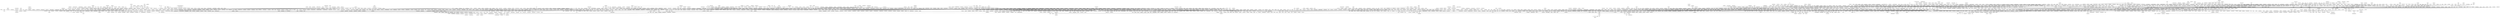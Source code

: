 strict graph layer3 {
	graph [name=layer3];
	node [label="\N"];
	4975	[label="health promotion",
		level=3,
		weight=229.0];
	2355	[label="public health",
		level=1,
		weight=1469.0];
	4975 -- 2355	[level=3,
		weight=48.0];
	3451	[label=nlp,
		level=3,
		weight=228.0];
	5607	[label="machine learning",
		level=1,
		weight=11046.0];
	3451 -- 5607	[level=3,
		weight=74.0];
	1204	[label=stereotyping,
		level=4,
		weight=118.0];
	2670	[label=prejudice,
		level=4,
		weight=128.0];
	1204 -- 2670	[level=4,
		weight=59.0];
	1101	[label=fire,
		level=4,
		weight=91.0];
	3688	[label=combustion,
		level=2,
		weight=648.0];
	1101 -- 3688	[level=4,
		weight=16.0];
	5644	[label="applied microeconometrics",
		level=4,
		weight=75.0];
	5685	[label="labour economics",
		level=3,
		weight=226.0];
	5644 -- 5685	[level=4,
		weight=16.0];
	2453	[label="harmonic analysis",
		level=4,
		weight=133.0];
	3595	[label="functional analysis",
		level=4,
		weight=179.0];
	2453 -- 3595	[level=4,
		weight=16.0];
	5639	[label="partial differential equations",
		level=3,
		weight=478.0];
	2453 -- 5639	[level=4,
		weight=18.0];
	346	[label="operating systems",
		level=3,
		weight=492.0];
	1657	[label="distributed systems",
		level=1,
		weight=1415.0];
	346 -- 1657	[level=3,
		weight=115.0];
	842	[label="storage systems",
		level=4,
		weight=139.0];
	346 -- 842	[level=4,
		weight=42.0];
	917	[label="design automation",
		level=4,
		weight=70.0];
	3864	[label="embedded systems",
		level=2,
		weight=913.0];
	917 -- 3864	[level=4,
		weight=15.0];
	1043	[label="raman spectroscopy",
		level=4,
		weight=181.0];
	3787	[label=graphene,
		level=2,
		weight=900.0];
	1043 -- 3787	[level=4,
		weight=13.0];
	3023	[label="computer supported cooperative work",
		level=4,
		weight=62.0];
	5094	[label="human-computer interaction",
		level=1,
		weight=1333.0];
	3023 -- 5094	[level=4,
		weight=13.0];
	1325	[label=neurodegeneration,
		level=3,
		weight=385.0];
	2556	[label=neuroscience,
		level=1,
		weight=5781.0];
	1325 -- 2556	[level=3,
		weight=58.0];
	3658	[label=neuroprotection,
		level=4,
		weight=65.0];
	1325 -- 3658	[level=4,
		weight=14.0];
	634	[label="protein aggregation",
		level=4,
		weight=66.0];
	1325 -- 634	[level=4,
		weight=10.0];
	3599	[label="microbial genomics",
		level=4,
		weight=94.0];
	1884	[label=bioinformatics,
		level=1,
		weight=5075.0];
	3599 -- 1884	[level=4,
		weight=20.0];
	5707	[label=coastal,
		level=4,
		weight=63.0];
	3315	[label="sediment transport",
		level=4,
		weight=178.0];
	5707 -- 3315	[level=4,
		weight=6.0];
	354	[label=nanocomposites,
		level=3,
		weight=320.0];
	5087	[label=polymers,
		level=1,
		weight=1115.0];
	354 -- 5087	[level=3,
		weight=48.0];
	2970	[label="polymer composites",
		level=4,
		weight=126.0];
	354 -- 2970	[level=4,
		weight=11.0];
	4773	[label="cancer genomics",
		level=3,
		weight=238.0];
	4773 -- 1884	[level=3,
		weight=71.0];
	780	[label=crime,
		level=4,
		weight=177.0];
	1383	[label=community,
		level=4,
		weight=131.0];
	780 -- 1383	[level=4,
		weight=6.0];
	4887	[label=delinquency,
		weight=45.0];
	780 -- 4887	[level=4,
		weight=8.0];
	5829	[label=criminology,
		level=3,
		weight=436.0];
	780 -- 5829	[level=4,
		weight=18.0];
	2946	[label="applied statistics",
		level=3,
		weight=252.0];
	2946 -- 5607	[level=3,
		weight=24.0];
	4101	[label="structural dynamics",
		level=3,
		weight=336.0];
	3225	[label=aeroelasticity,
		level=4,
		weight=83.0];
	4101 -- 3225	[level=4,
		weight=15.0];
	3424	[label="earthquake engineering",
		level=3,
		weight=482.0];
	4101 -- 3424	[level=2,
		weight=76.0];
	4052	[label="vibration control",
		level=4,
		weight=81.0];
	4101 -- 4052	[level=4,
		weight=13.0];
	981	[label=vibration,
		level=3,
		weight=347.0];
	4101 -- 981	[level=2,
		weight=29.0];
	540	[label="wave propagation",
		level=4,
		weight=117.0];
	4101 -- 540	[level=4,
		weight=11.0];
	3509	[label="structural health monitoring",
		level=3,
		weight=381.0];
	4101 -- 3509	[level=3,
		weight=39.0];
	2520	[label="wind engineering",
		level=4,
		weight=76.0];
	4101 -- 2520	[level=4,
		weight=12.0];
	3877	[label="science communication",
		level=4,
		weight=202.0];
	5636	[label="public opinion",
		level=3,
		weight=322.0];
	3877 -- 5636	[level=4,
		weight=14.0];
	4512	[label=prediction,
		level=4,
		weight=91.0];
	4697	[label="data assimilation",
		level=4,
		weight=176.0];
	4512 -- 4697	[level=4,
		weight=11.0];
	4729	[label="ecosystem functioning",
		level=4,
		weight=75.0];
	1221	[label=biodiversity,
		level=2,
		weight=710.0];
	4729 -- 1221	[level=4,
		weight=31.0];
	2245	[label="galaxy formation",
		level=4,
		weight=60.0];
	4927	[label=cosmology,
		level=2,
		weight=643.0];
	2245 -- 4927	[level=4,
		weight=30.0];
	2628	[label=reading,
		level=3,
		weight=209.0];
	3319	[label=literacy,
		level=3,
		weight=295.0];
	2628 -- 3319	[level=3,
		weight=33.0];
	489	[label=dyslexia,
		level=4,
		weight=95.0];
	2628 -- 489	[level=4,
		weight=26.0];
	4187	[label=emulsions,
		level=4,
		weight=63.0];
	5458	[label=colloids,
		level=3,
		weight=361.0];
	4187 -- 5458	[level=4,
		weight=13.0];
	3533	[label="educational leadership",
		level=4,
		weight=109.0];
	1133	[label="education policy",
		level=3,
		weight=310.0];
	3533 -- 1133	[level=4,
		weight=13.0];
	2934	[label="chemical engineering",
		level=2,
		weight=899.0];
	5511	[label="environmental engineering",
		level=2,
		weight=766.0];
	2934 -- 5511	[level=2,
		weight=44.0];
	1891	[label="materials science",
		level=1,
		weight=3272.0];
	2934 -- 1891	[level=2,
		weight=69.0];
	5682	[label=otolaryngology,
		level=4,
		weight=82.0];
	3250	[label=head,
		level=4,
		weight=115.0];
	5682 -- 3250	[level=4,
		weight=19.0];
	1067	[label="protein structure",
		level=4,
		weight=164.0];
	4316	[label=function,
		level=3,
		weight=205.0];
	1067 -- 4316	[level=3,
		weight=42.0];
	1067 -- 1884	[level=3,
		weight=20.0];
	386	[label="dna damage",
		level=4,
		weight=107.0];
	2906	[label=repair,
		level=4,
		weight=99.0];
	386 -- 2906	[level=4,
		weight=30.0];
	2117	[label="self-organization",
		level=4,
		weight=61.0];
	5876	[label=complexity,
		level=3,
		weight=271.0];
	2117 -- 5876	[level=4,
		weight=7.0];
	5429	[label=ichthyology,
		level=4,
		weight=84.0];
	2489	[label=systematics,
		level=3,
		weight=446.0];
	5429 -- 2489	[level=4,
		weight=18.0];
	3303	[label="microbial ecology",
		level=2,
		weight=872.0];
	5704	[label="nitrogen cycling",
		level=4,
		weight=69.0];
	3303 -- 5704	[level=4,
		weight=18.0];
	4420	[label="microbial evolution",
		level=4,
		weight=75.0];
	3303 -- 4420	[level=4,
		weight=18.0];
	4228	[label="biological oceanography",
		level=4,
		weight=106.0];
	3303 -- 4228	[level=4,
		weight=8.0];
	4758	[label="marine microbiology",
		level=4,
		weight=68.0];
	3303 -- 4758	[level=4,
		weight=12.0];
	2760	[label=biogeochemistry,
		level=2,
		weight=861.0];
	3303 -- 2760	[level=2,
		weight=83.0];
	1828	[label=microbiology,
		level=1,
		weight=2355.0];
	3303 -- 1828	[level=2,
		weight=94.0];
	1272	[label="environmental microbiology",
		level=3,
		weight=358.0];
	3303 -- 1272	[level=3,
		weight=85.0];
	2613	[label="computer networks",
		level=2,
		weight=920.0];
	5261	[label="network security",
		level=2,
		weight=534.0];
	2613 -- 5261	[level=2,
		weight=43.0];
	789	[label=routing,
		level=4,
		weight=98.0];
	2613 -- 789	[level=4,
		weight=16.0];
	2613 -- 1657	[level=2,
		weight=92.0];
	5677	[label="network management",
		level=4,
		weight=81.0];
	2613 -- 5677	[level=4,
		weight=14.0];
	4441	[label="wireless networks",
		level=2,
		weight=884.0];
	2613 -- 4441	[level=2,
		weight=67.0];
	5	[label="software defined networking",
		level=4,
		weight=165.0];
	2613 -- 5	[level=4,
		weight=30.0];
	5729	[label="performance evaluation",
		level=4,
		weight=147.0];
	2613 -- 5729	[level=4,
		weight=20.0];
	2046	[label="landscape ecology",
		level=3,
		weight=439.0];
	4634	[label="urban ecology",
		level=4,
		weight=175.0];
	2046 -- 4634	[level=4,
		weight=23.0];
	1151	[label="conservation ecology",
		level=4,
		weight=75.0];
	2046 -- 1151	[level=4,
		weight=8.0];
	3938	[label="conservation biology",
		level=1,
		weight=1902.0];
	2046 -- 3938	[level=3,
		weight=96.0];
	4784	[label="ecosystem services",
		level=3,
		weight=292.0];
	2046 -- 4784	[level=3,
		weight=33.0];
	4629	[label="cancer immunotherapy",
		level=4,
		weight=81.0];
	1268	[label=immunology,
		level=1,
		weight=2783.0];
	4629 -- 1268	[level=4,
		weight=13.0];
	4856	[label="mobile security",
		level=4,
		weight=74.0];
	19	[label="system security",
		level=4,
		weight=118.0];
	4856 -- 19	[level=4,
		weight=10.0];
	5441	[label="integrated photonics",
		level=4,
		weight=90.0];
	677	[label="quantum optics",
		level=2,
		weight=864.0];
	5441 -- 677	[level=4,
		weight=13.0];
	4829	[label="population genetics",
		level=2,
		weight=958.0];
	3266	[label="ancient dna",
		level=4,
		weight=89.0];
	4829 -- 3266	[level=4,
		weight=16.0];
	2842	[label="molecular ecology",
		level=3,
		weight=317.0];
	4829 -- 2842	[level=3,
		weight=58.0];
	2689	[label="human evolution",
		level=4,
		weight=186.0];
	4829 -- 2689	[level=4,
		weight=23.0];
	2915	[label="conservation genetics",
		level=3,
		weight=212.0];
	4829 -- 2915	[level=3,
		weight=44.0];
	4813	[label=evolution,
		level=1,
		weight=2669.0];
	4829 -- 4813	[level=2,
		weight=139.0];
	5197	[label="experimental evolution",
		level=4,
		weight=83.0];
	4829 -- 5197	[level=4,
		weight=13.0];
	1378	[label="art history",
		level=4,
		weight=129.0];
	1041	[label=history,
		level=2,
		weight=735.0];
	1378 -- 1041	[level=4,
		weight=10.0];
	702	[label="visual culture",
		level=4,
		weight=79.0];
	1378 -- 702	[level=4,
		weight=8.0];
	5692	[label=floods,
		level=4,
		weight=89.0];
	3944	[label=hydrology,
		level=1,
		weight=1221.0];
	5692 -- 3944	[level=4,
		weight=31.0];
	4888	[label="sociology of science",
		level=4,
		weight=71.0];
	1513	[label=technology,
		level=1,
		weight=1153.0];
	4888 -- 1513	[level=4,
		weight=11.0];
	1250	[label="knowledge management",
		level=3,
		weight=482.0];
	1755	[label="information management",
		level=4,
		weight=146.0];
	1250 -- 1755	[level=4,
		weight=18.0];
	260	[label="organizational learning",
		level=4,
		weight=104.0];
	1250 -- 260	[level=4,
		weight=12.0];
	4481	[label=innovation,
		level=1,
		weight=1414.0];
	1250 -- 4481	[level=3,
		weight=35.0];
	2098	[label=composites,
		level=2,
		weight=687.0];
	818	[label=rhetoric,
		level=3,
		weight=247.0];
	2098 -- 818	[level=3,
		weight=59.0];
	555	[label=textiles,
		level=4,
		weight=76.0];
	2098 -- 555	[level=4,
		weight=9.0];
	2098 -- 5087	[level=2,
		weight=70.0];
	4859	[label=impact,
		level=4,
		weight=69.0];
	2098 -- 4859	[level=4,
		weight=8.0];
	5226	[label=ecology,
		level=1,
		weight=3351.0];
	2815	[label=ecotoxicology,
		level=3,
		weight=249.0];
	5226 -- 2815	[level=3,
		weight=35.0];
	2478	[label="evolutionary biology",
		level=1,
		weight=1456.0];
	5226 -- 2478	[level=1,
		weight=160.0];
	1477	[label="plant-animal interactions",
		level=4,
		weight=80.0];
	5226 -- 1477	[level=4,
		weight=18.0];
	1965	[label=ecosystems,
		level=4,
		weight=73.0];
	5226 -- 1965	[level=4,
		weight=8.0];
	1021	[label="environmental science",
		level=2,
		weight=612.0];
	5226 -- 1021	[level=2,
		weight=58.0];
	1532	[label="conservation science",
		level=4,
		weight=70.0];
	5226 -- 1532	[level=4,
		weight=9.0];
	2051	[label=marine,
		level=4,
		weight=65.0];
	5226 -- 2051	[level=4,
		weight=6.0];
	5125	[label=limnology,
		level=3,
		weight=228.0];
	5226 -- 5125	[level=3,
		weight=40.0];
	5712	[label=fisheries,
		level=3,
		weight=405.0];
	5226 -- 5712	[level=3,
		weight=71.0];
	1612	[label=ethology,
		level=4,
		weight=70.0];
	5226 -- 1612	[level=4,
		weight=15.0];
	2379	[label=ecophysiology,
		level=3,
		weight=227.0];
	5226 -- 2379	[level=3,
		weight=38.0];
	4526	[label=botany,
		level=3,
		weight=260.0];
	5226 -- 4526	[level=3,
		weight=44.0];
	1881	[label=behaviour,
		level=3,
		weight=217.0];
	5226 -- 1881	[level=3,
		weight=45.0];
	291	[label=biology,
		level=1,
		weight=1336.0];
	5226 -- 291	[level=1,
		weight=96.0];
	5498	[label=dispersal,
		level=4,
		weight=67.0];
	5226 -- 5498	[level=4,
		weight=14.0];
	1492	[label="natural resource management",
		level=4,
		weight=142.0];
	5226 -- 1492	[level=4,
		weight=11.0];
	4449	[label=biogeography,
		level=2,
		weight=608.0];
	5226 -- 4449	[level=2,
		weight=113.0];
	3426	[label=zoology,
		level=3,
		weight=331.0];
	5226 -- 3426	[level=3,
		weight=67.0];
	1931	[label=entomology,
		level=2,
		weight=600.0];
	5226 -- 1931	[level=2,
		weight=118.0];
	5299	[label="population dynamics",
		level=4,
		weight=163.0];
	5226 -- 5299	[level=4,
		weight=31.0];
	2722	[label="social insects",
		level=4,
		weight=73.0];
	5226 -- 2722	[level=4,
		weight=12.0];
	1118	[label=birds,
		level=4,
		weight=62.0];
	5226 -- 1118	[level=4,
		weight=14.0];
	4343	[label="global change",
		level=3,
		weight=254.0];
	5226 -- 4343	[level=3,
		weight=48.0];
	693	[label=phycology,
		level=4,
		weight=60.0];
	5226 -- 693	[level=4,
		weight=8.0];
	4370	[label=wildlife,
		level=4,
		weight=63.0];
	5226 -- 4370	[level=4,
		weight=15.0];
	3314	[label="climate change",
		level=1,
		weight=2181.0];
	5226 -- 3314	[level=1,
		weight=139.0];
	5226 -- 1221	[level=2,
		weight=151.0];
	899	[label="invasion biology",
		level=4,
		weight=109.0];
	5226 -- 899	[level=4,
		weight=17.0];
	235	[label="food webs",
		level=4,
		weight=123.0];
	5226 -- 235	[level=4,
		weight=29.0];
	4364	[label="population biology",
		level=4,
		weight=105.0];
	5226 -- 4364	[level=4,
		weight=21.0];
	2637	[label="biodiversity conservation",
		level=4,
		weight=94.0];
	5226 -- 2637	[level=4,
		weight=8.0];
	5226 -- 3938	[level=1,
		weight=493.0];
	4487	[label="physiological ecology",
		level=4,
		weight=110.0];
	5226 -- 4487	[level=4,
		weight=9.0];
	658	[label=fish,
		level=4,
		weight=142.0];
	5226 -- 658	[level=4,
		weight=15.0];
	2576	[label=conservation,
		level=2,
		weight=902.0];
	5226 -- 2576	[level=2,
		weight=246.0];
	5226 -- 4813	[level=1,
		weight=625.0];
	4712	[label="life history",
		level=4,
		weight=69.0];
	5226 -- 4712	[level=4,
		weight=14.0];
	3195	[label="marine biology",
		level=3,
		weight=506.0];
	5226 -- 3195	[level=3,
		weight=105.0];
	1742	[label=ornithology,
		level=3,
		weight=303.0];
	5226 -- 1742	[level=3,
		weight=92.0];
	888	[label=agroecology,
		level=4,
		weight=120.0];
	5226 -- 888	[level=4,
		weight=12.0];
	4903	[label="global change biology",
		level=4,
		weight=80.0];
	5226 -- 4903	[level=4,
		weight=21.0];
	1583	[label=plant,
		level=4,
		weight=138.0];
	5226 -- 1583	[level=4,
		weight=15.0];
	4753	[label=pollination,
		level=4,
		weight=116.0];
	5226 -- 4753	[level=4,
		weight=19.0];
	498	[label="invasive species",
		level=3,
		weight=218.0];
	5226 -- 498	[level=3,
		weight=44.0];
	5856	[label="dna replication",
		level=4,
		weight=90.0];
	5255	[label="dna repair",
		level=4,
		weight=194.0];
	5856 -- 5255	[level=4,
		weight=18.0];
	5856 -- 2906	[level=4,
		weight=15.0];
	4041	[label=taxonomy,
		level=3,
		weight=280.0];
	2489 -- 4041	[level=3,
		weight=90.0];
	2489 -- 4813	[level=3,
		weight=102.0];
	3419	[label="cyber security",
		level=3,
		weight=227.0];
	5261 -- 3419	[level=3,
		weight=18.0];
	804	[label=computational,
		level=2,
		weight=585.0];
	5261 -- 804	[level=2,
		weight=40.0];
	1665	[label=surface,
		level=3,
		weight=218.0];
	1495	[label=interfaces,
		level=3,
		weight=242.0];
	1665 -- 1495	[level=3,
		weight=68.0];
	3041	[label="hydraulic fracturing",
		level=4,
		weight=73.0];
	3901	[label=geomechanics,
		level=4,
		weight=182.0];
	3041 -- 3901	[level=4,
		weight=15.0];
	1197	[label="liquid crystals",
		level=3,
		weight=217.0];
	150	[label="soft matter",
		level=2,
		weight=571.0];
	1197 -- 150	[level=3,
		weight=37.0];
	4726	[label=ictd,
		level=4,
		weight=68.0];
	4820	[label=hci,
		level=2,
		weight=862.0];
	4726 -- 4820	[level=4,
		weight=21.0];
	469	[label=optics,
		level=1,
		weight=1380.0];
	4987	[label=lasers,
		level=3,
		weight=427.0];
	469 -- 4987	[level=3,
		weight=108.0];
	2560	[label=physics,
		level=1,
		weight=2647.0];
	469 -- 2560	[level=1,
		weight=153.0];
	1671	[label=photonics,
		level=1,
		weight=1310.0];
	469 -- 1671	[level=1,
		weight=269.0];
	1238	[label=microscopy,
		level=3,
		weight=494.0];
	469 -- 1238	[level=3,
		weight=45.0];
	2037	[label=biophotonics,
		level=3,
		weight=319.0];
	469 -- 2037	[level=3,
		weight=36.0];
	3516	[label=holography,
		level=4,
		weight=92.0];
	469 -- 3516	[level=4,
		weight=11.0];
	5521	[label="adaptive optics",
		level=4,
		weight=72.0];
	469 -- 5521	[level=4,
		weight=7.0];
	3745	[label="optical tweezers",
		level=4,
		weight=83.0];
	469 -- 3745	[level=4,
		weight=18.0];
	4361	[label=agronomy,
		level=4,
		weight=155.0];
	4981	[label="soil science",
		level=3,
		weight=367.0];
	4361 -- 4981	[level=4,
		weight=23.0];
	293	[label="weed science",
		level=4,
		weight=66.0];
	4361 -- 293	[level=4,
		weight=17.0];
	412	[label=validation,
		level=4,
		weight=72.0];
	1138	[label=verification,
		level=3,
		weight=273.0];
	412 -- 1138	[level=4,
		weight=24.0];
	1822	[label=carbon,
		level=3,
		weight=211.0];
	1822 -- 2760	[level=3,
		weight=15.0];
	4342	[label="neural engineering",
		level=4,
		weight=198.0];
	554	[label="biomedical engineering",
		level=1,
		weight=1263.0];
	4342 -- 554	[level=4,
		weight=28.0];
	4064	[label="brain tumors",
		level=4,
		weight=89.0];
	2361	[label=neurosurgery,
		level=3,
		weight=392.0];
	4064 -- 2361	[level=4,
		weight=15.0];
	4778	[label=cloud,
		level=3,
		weight=207.0];
	1145	[label=aerosols,
		level=3,
		weight=232.0];
	4778 -- 1145	[level=3,
		weight=33.0];
	2848	[label="web services",
		level=4,
		weight=105.0];
	4448	[label="cloud computing",
		level=1,
		weight=1501.0];
	2848 -- 4448	[level=4,
		weight=16.0];
	726	[label=tobacco,
		level=4,
		weight=76.0];
	726 -- 2355	[level=4,
		weight=13.0];
	1573	[label="second language acquisition",
		level=3,
		weight=284.0];
	2006	[label=psycholinguistics,
		level=3,
		weight=435.0];
	1573 -- 2006	[level=3,
		weight=44.0];
	1114	[label="applied linguistics",
		level=3,
		weight=285.0];
	1573 -- 1114	[level=3,
		weight=42.0];
	1807	[label="distributed control",
		level=4,
		weight=77.0];
	4608	[label=robotics,
		level=1,
		weight=3442.0];
	1807 -- 4608	[level=4,
		weight=12.0];
	1789	[label="quality improvement",
		level=4,
		weight=97.0];
	4920	[label="patient safety",
		level=4,
		weight=187.0];
	1789 -- 4920	[level=4,
		weight=23.0];
	4368	[label=biochemistry,
		level=1,
		weight=2460.0];
	3021	[label=glycobiology,
		level=4,
		weight=173.0];
	4368 -- 3021	[level=4,
		weight=13.0];
	2501	[label="protein chemistry",
		level=4,
		weight=117.0];
	4368 -- 2501	[level=4,
		weight=21.0];
	5245	[label=biophysics,
		level=1,
		weight=2308.0];
	4368 -- 5245	[level=1,
		weight=268.0];
	2770	[label="cell biology",
		level=1,
		weight=1749.0];
	4368 -- 2770	[level=1,
		weight=268.0];
	2333	[label="structural biology",
		level=1,
		weight=1299.0];
	4368 -- 2333	[level=1,
		weight=280.0];
	2703	[label=ubiquitin,
		level=4,
		weight=66.0];
	4368 -- 2703	[level=4,
		weight=7.0];
	5551	[label=enzymology,
		level=3,
		weight=237.0];
	4368 -- 5551	[level=3,
		weight=65.0];
	3363	[label="molecular biology",
		level=1,
		weight=2880.0];
	4368 -- 3363	[level=1,
		weight=494.0];
	5772	[label=biomass,
		level=3,
		weight=227.0];
	3287	[label=pyrolysis,
		level=4,
		weight=76.0];
	5772 -- 3287	[level=4,
		weight=23.0];
	517	[label=bioenergy,
		level=3,
		weight=314.0];
	5772 -- 517	[level=3,
		weight=48.0];
	1223	[label="physical therapy",
		level=4,
		weight=101.0];
	3245	[label=rehabilitation,
		level=3,
		weight=456.0];
	1223 -- 3245	[level=4,
		weight=27.0];
	2826	[label=vision,
		level=3,
		weight=495.0];
	2826 -- 2556	[level=3,
		weight=82.0];
	4492	[label=psychophysics,
		level=4,
		weight=156.0];
	2826 -- 4492	[level=4,
		weight=26.0];
	2461	[label="conducting polymers",
		level=4,
		weight=91.0];
	2406	[label=electrochemistry,
		level=1,
		weight=1283.0];
	2461 -- 2406	[level=4,
		weight=13.0];
	4647	[label=autoimmunity,
		level=4,
		weight=186.0];
	4647 -- 1268	[level=4,
		weight=80.0];
	1575	[label=dopamine,
		level=4,
		weight=93.0];
	1575 -- 2556	[level=4,
		weight=25.0];
	2211	[label=classification,
		level=4,
		weight=171.0];
	2211 -- 5607	[level=4,
		weight=34.0];
	4059	[label="music education",
		level=4,
		weight=109.0];
	124	[label="music technology",
		level=4,
		weight=62.0];
	4059 -- 124	[level=4,
		weight=8.0];
	4977	[label=music,
		level=3,
		weight=337.0];
	4059 -- 4977	[level=4,
		weight=25.0];
	2328	[label="consumer behavior",
		level=2,
		weight=532.0];
	5034	[label="sport marketing",
		weight=44.0];
	2328 -- 5034	[level=4,
		weight=9.0];
	1520	[label="decision making",
		level=2,
		weight=841.0];
	2328 -- 1520	[level=2,
		weight=55.0];
	3198	[label="services marketing",
		level=4,
		weight=121.0];
	2328 -- 3198	[level=4,
		weight=18.0];
	116	[label=marketing,
		level=1,
		weight=1190.0];
	2328 -- 116	[level=2,
		weight=145.0];
	4835	[label="behavioral ecology",
		level=3,
		weight=386.0];
	2478 -- 4835	[level=3,
		weight=45.0];
	3720	[label="population genomics",
		level=4,
		weight=95.0];
	2478 -- 3720	[level=4,
		weight=16.0];
	1177	[label="social evolution",
		level=4,
		weight=71.0];
	2478 -- 1177	[level=4,
		weight=17.0];
	5558	[label="behavioural ecology",
		level=3,
		weight=382.0];
	2478 -- 5558	[level=3,
		weight=58.0];
	1576	[label="continuum mechanics",
		level=4,
		weight=155.0];
	5391	[label="computational mechanics",
		level=2,
		weight=721.0];
	1576 -- 5391	[level=4,
		weight=16.0];
	4180	[label="petroleum engineering",
		level=4,
		weight=123.0];
	3901 -- 4180	[level=4,
		weight=8.0];
	1212	[label="geotechnical engineering",
		level=3,
		weight=469.0];
	3901 -- 1212	[level=4,
		weight=26.0];
	2569	[label="organizational behavior",
		level=3,
		weight=385.0];
	2214	[label="human resource management",
		level=3,
		weight=259.0];
	2569 -- 2214	[level=3,
		weight=59.0];
	5318	[label=management,
		level=2,
		weight=976.0];
	2569 -- 5318	[level=3,
		weight=42.0];
	1528	[label=paleoecology,
		level=3,
		weight=217.0];
	1910	[label=taphonomy,
		level=4,
		weight=60.0];
	1528 -- 1910	[level=4,
		weight=15.0];
	905	[label=paleontology,
		level=3,
		weight=292.0];
	1528 -- 905	[level=3,
		weight=30.0];
	3636	[label=construction,
		level=4,
		weight=132.0];
	4199	[label="project management",
		level=3,
		weight=371.0];
	3636 -- 4199	[level=4,
		weight=21.0];
	3989	[label=optogenetics,
		level=4,
		weight=118.0];
	3989 -- 2556	[level=4,
		weight=24.0];
	4761	[label="reservoir engineering",
		level=4,
		weight=91.0];
	3602	[label="enhanced oil recovery",
		level=4,
		weight=82.0];
	4761 -- 3602	[level=4,
		weight=11.0];
	995	[label="reservoir simulation",
		level=4,
		weight=101.0];
	4761 -- 995	[level=4,
		weight=11.0];
	4761 -- 4180	[level=4,
		weight=12.0];
	454	[label="restoration ecology",
		level=4,
		weight=190.0];
	454 -- 3938	[level=4,
		weight=40.0];
	3868	[label="children s literature",
		level=4,
		weight=81.0];
	3319 -- 3868	[level=4,
		weight=12.0];
	1801	[label=writing,
		level=4,
		weight=135.0];
	3319 -- 1801	[level=4,
		weight=29.0];
	808	[label=language,
		level=2,
		weight=594.0];
	3319 -- 808	[level=3,
		weight=41.0];
	3766	[label="environmental law",
		level=4,
		weight=100.0];
	5227	[label="international law",
		level=3,
		weight=244.0];
	3766 -- 5227	[level=4,
		weight=11.0];
	4331	[label=industrial,
		level=4,
		weight=96.0];
	4104	[label="organizational psychology",
		level=4,
		weight=111.0];
	4331 -- 4104	[level=4,
		weight=41.0];
	3394	[label="magnetic resonance",
		level=4,
		weight=101.0];
	3394 -- 5245	[level=4,
		weight=8.0];
	2236	[label="motor control",
		level=3,
		weight=416.0];
	2236 -- 2556	[level=3,
		weight=73.0];
	56	[label="motor learning",
		level=4,
		weight=132.0];
	2236 -- 56	[level=4,
		weight=54.0];
	29	[label="vertebrate paleontology",
		level=4,
		weight=99.0];
	5531	[label=paleobiology,
		level=4,
		weight=113.0];
	29 -- 5531	[level=4,
		weight=15.0];
	745	[label="social computing",
		level=3,
		weight=342.0];
	5094 -- 745	[level=3,
		weight=63.0];
	2588	[label="eye tracking",
		level=4,
		weight=106.0];
	5094 -- 2588	[level=4,
		weight=8.0];
	5198	[label="serious games",
		level=4,
		weight=158.0];
	5094 -- 5198	[level=4,
		weight=14.0];
	3259	[label="artificial intelligence",
		level=1,
		weight=5844.0];
	5094 -- 3259	[level=1,
		weight=66.0];
	51	[label="assistive technology",
		level=4,
		weight=178.0];
	5094 -- 51	[level=4,
		weight=13.0];
	826	[label="interaction design",
		level=3,
		weight=304.0];
	5094 -- 826	[level=3,
		weight=61.0];
	3215	[label="information visualization",
		level=3,
		weight=358.0];
	5094 -- 3215	[level=3,
		weight=77.0];
	1213	[label="user experience",
		level=3,
		weight=249.0];
	5094 -- 1213	[level=3,
		weight=39.0];
	4138	[label=accessibility,
		level=3,
		weight=209.0];
	5094 -- 4138	[level=3,
		weight=28.0];
	1925	[label="ubiquitous computing",
		level=3,
		weight=412.0];
	5094 -- 1925	[level=2,
		weight=86.0];
	1963	[label="computer vision",
		level=1,
		weight=5478.0];
	1128	[label=imaging,
		level=2,
		weight=953.0];
	1963 -- 1128	[level=2,
		weight=72.0];
	243	[label="image registration",
		level=4,
		weight=70.0];
	1963 -- 243	[level=4,
		weight=15.0];
	2662	[label="3d reconstruction",
		level=4,
		weight=85.0];
	1963 -- 2662	[level=4,
		weight=48.0];
	2364	[label="computational photography",
		level=4,
		weight=165.0];
	1963 -- 2364	[level=4,
		weight=106.0];
	2099	[label="robot vision",
		level=4,
		weight=66.0];
	1963 -- 2099	[level=4,
		weight=23.0];
	740	[label="face recognition",
		level=4,
		weight=116.0];
	1963 -- 740	[level=4,
		weight=38.0];
	710	[label="augmented reality",
		level=3,
		weight=348.0];
	1963 -- 710	[level=3,
		weight=76.0];
	5629	[label="computational imaging",
		level=4,
		weight=111.0];
	1963 -- 5629	[level=4,
		weight=17.0];
	1963 -- 4608	[level=1,
		weight=581.0];
	1963 -- 5607	[level=1,
		weight=2239.0];
	4538	[label="mobile robotics",
		level=4,
		weight=150.0];
	1963 -- 4538	[level=4,
		weight=28.0];
	2612	[label="object recognition",
		level=4,
		weight=104.0];
	1963 -- 2612	[level=4,
		weight=38.0];
	2409	[label="computer graphics",
		level=1,
		weight=1251.0];
	1963 -- 2409	[level=1,
		weight=374.0];
	1248	[label="biomedical image analysis",
		level=4,
		weight=66.0];
	1963 -- 1248	[level=4,
		weight=30.0];
	5235	[label=multimedia,
		level=3,
		weight=376.0];
	1963 -- 5235	[level=3,
		weight=132.0];
	5873	[label="medical imaging",
		level=2,
		weight=1007.0];
	1963 -- 5873	[level=2,
		weight=159.0];
	2168	[label="image processing",
		level=1,
		weight=2648.0];
	1963 -- 2168	[level=1,
		weight=910.0];
	3906	[label=tracking,
		level=4,
		weight=89.0];
	1963 -- 3906	[level=4,
		weight=19.0];
	436	[label="image analysis",
		level=3,
		weight=364.0];
	1963 -- 436	[level=3,
		weight=67.0];
	4570	[label=graphics,
		level=4,
		weight=141.0];
	1963 -- 4570	[level=4,
		weight=41.0];
	2784	[label="gene delivery",
		level=4,
		weight=112.0];
	949	[label=drug,
		level=4,
		weight=131.0];
	2784 -- 949	[level=4,
		weight=32.0];
	5403	[label=biomaterials,
		level=1,
		weight=2072.0];
	2784 -- 5403	[level=4,
		weight=37.0];
	1420	[label="visual attention",
		level=4,
		weight=125.0];
	5918	[label="eye movements",
		level=4,
		weight=119.0];
	1420 -- 5918	[level=4,
		weight=12.0];
	1164	[label="medical genetics",
		level=4,
		weight=99.0];
	5121	[label=genomics,
		level=1,
		weight=2984.0];
	1164 -- 5121	[level=4,
		weight=12.0];
	1254	[label="gene regulation",
		level=3,
		weight=325.0];
	1254 -- 5121	[level=3,
		weight=53.0];
	527	[label=development,
		level=1,
		weight=1423.0];
	2129	[label=growth,
		level=3,
		weight=204.0];
	527 -- 2129	[level=3,
		weight=55.0];
	4452	[label=africa,
		level=3,
		weight=210.0];
	527 -- 4452	[level=3,
		weight=25.0];
	5689	[label=training,
		level=4,
		weight=135.0];
	527 -- 5689	[level=4,
		weight=12.0];
	5384	[label=trade,
		level=4,
		weight=108.0];
	527 -- 5384	[level=4,
		weight=19.0];
	527 -- 4813	[level=1,
		weight=101.0];
	5477	[label=ict4d,
		level=4,
		weight=89.0];
	527 -- 5477	[level=4,
		weight=11.0];
	3817	[label=labor,
		level=4,
		weight=146.0];
	527 -- 3817	[level=4,
		weight=18.0];
	1078	[label="political economy",
		level=2,
		weight=922.0];
	527 -- 1078	[level=2,
		weight=53.0];
	2697	[label=relationships,
		level=4,
		weight=79.0];
	378	[label=health,
		level=1,
		weight=1282.0];
	2697 -- 378	[level=4,
		weight=9.0];
	2370	[label=propagation,
		level=4,
		weight=76.0];
	3913	[label=antennas,
		level=3,
		weight=504.0];
	2370 -- 3913	[level=4,
		weight=50.0];
	2256	[label="brain injury",
		level=4,
		weight=73.0];
	4533	[label=neuropsychology,
		level=3,
		weight=464.0];
	2256 -- 4533	[level=4,
		weight=10.0];
	289	[label="reinforced concrete",
		level=4,
		weight=65.0];
	4417	[label="structural engineering",
		level=2,
		weight=543.0];
	289 -- 4417	[level=4,
		weight=20.0];
	2733	[label="natural resource economics",
		level=4,
		weight=96.0];
	3143	[label="environmental economics",
		level=2,
		weight=597.0];
	2733 -- 3143	[level=4,
		weight=35.0];
	423	[label="corporate governance",
		level=2,
		weight=623.0];
	5900	[label=mergers,
		level=4,
		weight=86.0];
	423 -- 5900	[level=4,
		weight=26.0];
	3965	[label="executive compensation",
		level=4,
		weight=66.0];
	423 -- 3965	[level=4,
		weight=42.0];
	3822	[label=auditing,
		level=3,
		weight=247.0];
	423 -- 3822	[level=2,
		weight=53.0];
	3262	[label="corporate finance",
		level=2,
		weight=610.0];
	423 -- 3262	[level=2,
		weight=111.0];
	5465	[label="corporate law",
		level=4,
		weight=60.0];
	423 -- 5465	[level=4,
		weight=17.0];
	151	[label="management accounting",
		level=4,
		weight=110.0];
	423 -- 151	[level=4,
		weight=9.0];
	2393	[label="financial reporting",
		level=4,
		weight=102.0];
	423 -- 2393	[level=4,
		weight=34.0];
	3570	[label=geochronology,
		level=3,
		weight=285.0];
	40	[label=geochemistry,
		level=1,
		weight=1076.0];
	3570 -- 40	[level=3,
		weight=80.0];
	490	[label="isotope geochemistry",
		level=3,
		weight=231.0];
	3570 -- 490	[level=3,
		weight=28.0];
	3346	[label="management science",
		level=4,
		weight=92.0];
	4708	[label="operations research",
		level=1,
		weight=1120.0];
	3346 -- 4708	[level=4,
		weight=47.0];
	4585	[label=graphs,
		level=4,
		weight=66.0];
	3900	[label=algorithms,
		level=1,
		weight=1235.0];
	4585 -- 3900	[level=4,
		weight=20.0];
	4273	[label=probiotics,
		level=4,
		weight=82.0];
	4273 -- 1828	[level=4,
		weight=13.0];
	2288	[label="plant pathology",
		level=3,
		weight=376.0];
	4315	[label=mycology,
		level=3,
		weight=219.0];
	2288 -- 4315	[level=3,
		weight=37.0];
	531	[label="plant-microbe interactions",
		level=4,
		weight=134.0];
	2288 -- 531	[level=4,
		weight=16.0];
	2226	[label="computational modeling",
		level=3,
		weight=448.0];
	1095	[label="cognitive science",
		level=2,
		weight=904.0];
	2226 -- 1095	[level=3,
		weight=28.0];
	2434	[label=latino,
		level=4,
		weight=67.0];
	2165	[label=immigration,
		level=3,
		weight=427.0];
	2434 -- 2165	[level=4,
		weight=14.0];
	3530	[label=intervention,
		level=4,
		weight=153.0];
	5102	[label=assessment,
		level=3,
		weight=408.0];
	3530 -- 5102	[level=4,
		weight=10.0];
	5847	[label="geographic information systems",
		level=4,
		weight=171.0];
	2691	[label="remote sensing",
		level=1,
		weight=1953.0];
	5847 -- 2691	[level=4,
		weight=34.0];
	345	[label="ultracold atoms",
		level=4,
		weight=95.0];
	345 -- 677	[level=4,
		weight=17.0];
	798	[label="quantum gases",
		weight=52.0];
	345 -- 798	[level=4,
		weight=10.0];
	5798	[label="electric vehicles",
		level=4,
		weight=191.0];
	2371	[label="power electronics",
		level=2,
		weight=1023.0];
	5798 -- 2371	[level=4,
		weight=44.0];
	4916	[label="production planning",
		level=4,
		weight=65.0];
	893	[label=control,
		level=1,
		weight=1694.0];
	4916 -- 893	[level=4,
		weight=16.0];
	1301	[label=nephrology,
		level=4,
		weight=195.0];
	5543	[label=transplantation,
		level=4,
		weight=161.0];
	1301 -- 5543	[level=4,
		weight=17.0];
	2104	[label="medical devices",
		level=3,
		weight=298.0];
	2104 -- 554	[level=3,
		weight=29.0];
	3601	[label="cellular biology",
		level=4,
		weight=128.0];
	2867	[label=molecular,
		level=3,
		weight=328.0];
	3601 -- 2867	[level=4,
		weight=63.0];
	4129	[label="water resources management",
		level=4,
		weight=184.0];
	4129 -- 3944	[level=4,
		weight=50.0];
	4450	[label=aesthetics,
		level=4,
		weight=170.0];
	3651	[label=philosophy,
		level=2,
		weight=758.0];
	4450 -- 3651	[level=4,
		weight=18.0];
	5442	[label="emotion regulation",
		level=4,
		weight=195.0];
	2230	[label=emotion,
		level=2,
		weight=951.0];
	5442 -- 2230	[level=3,
		weight=37.0];
	5596	[label=mindfulness,
		level=3,
		weight=210.0];
	5442 -- 5596	[level=3,
		weight=19.0];
	2481	[label=glaciology,
		level=3,
		weight=226.0];
	2481 -- 2691	[level=3,
		weight=39.0];
	2864	[label=antarctica,
		level=4,
		weight=61.0];
	2481 -- 2864	[level=4,
		weight=10.0];
	1411	[label="virtual reality",
		level=2,
		weight=524.0];
	2857	[label="virtual environments",
		level=4,
		weight=67.0];
	1411 -- 2857	[level=4,
		weight=9.0];
	1411 -- 2409	[level=2,
		weight=83.0];
	1937	[label="surface modification",
		level=4,
		weight=93.0];
	1937 -- 5403	[level=4,
		weight=17.0];
	2361 -- 2556	[level=3,
		weight=67.0];
	1655	[label="visual cognition",
		level=4,
		weight=62.0];
	904	[label=attention,
		level=2,
		weight=608.0];
	1655 -- 904	[level=4,
		weight=17.0];
	4833	[label=expertise,
		level=4,
		weight=70.0];
	4833 -- 1520	[level=4,
		weight=7.0];
	1148	[label="urban sociology",
		level=4,
		weight=109.0];
	1148 -- 2165	[level=4,
		weight=10.0];
	2343	[label=hydrogeology,
		level=3,
		weight=313.0];
	2343 -- 3944	[level=3,
		weight=52.0];
	4771	[label=geostatistics,
		level=4,
		weight=121.0];
	2343 -- 4771	[level=4,
		weight=13.0];
	3581	[label="environmental geochemistry",
		level=4,
		weight=91.0];
	2343 -- 3581	[level=4,
		weight=9.0];
	983	[label=groundwater,
		level=4,
		weight=146.0];
	2343 -- 983	[level=4,
		weight=31.0];
	403	[label="organizational change",
		level=4,
		weight=97.0];
	5781	[label=leadership,
		level=2,
		weight=740.0];
	403 -- 5781	[level=4,
		weight=17.0];
	539	[label="public policy",
		level=2,
		weight=727.0];
	5178	[label="political science",
		level=2,
		weight=825.0];
	539 -- 5178	[level=2,
		weight=54.0];
	1829	[label="policy analysis",
		level=4,
		weight=111.0];
	539 -- 1829	[level=4,
		weight=10.0];
	5315	[label=federalism,
		level=4,
		weight=61.0];
	539 -- 5315	[level=4,
		weight=8.0];
	3235	[label=nonprofits,
		level=4,
		weight=67.0];
	539 -- 3235	[level=4,
		weight=6.0];
	834	[label="public administration",
		level=3,
		weight=327.0];
	539 -- 834	[level=2,
		weight=85.0];
	348	[label=neonatology,
		level=4,
		weight=78.0];
	5470	[label=pediatrics,
		level=3,
		weight=287.0];
	348 -- 5470	[level=4,
		weight=17.0];
	1097	[label=nanomaterials,
		level=1,
		weight=1632.0];
	2737	[label="energy conversion",
		level=3,
		weight=258.0];
	1097 -- 2737	[level=3,
		weight=34.0];
	1430	[label=photocatalysis,
		level=3,
		weight=356.0];
	1097 -- 1430	[level=3,
		weight=49.0];
	1991	[label=nanomechanics,
		level=4,
		weight=202.0];
	1097 -- 1991	[level=4,
		weight=17.0];
	2340	[label="optoelectronic devices",
		level=4,
		weight=61.0];
	1097 -- 2340	[level=4,
		weight=6.0];
	5168	[label=catalyst,
		level=4,
		weight=119.0];
	1097 -- 5168	[level=4,
		weight=17.0];
	1097 -- 2406	[level=1,
		weight=105.0];
	4121	[label="surface engineering",
		level=4,
		weight=129.0];
	1413	[label=tribology,
		level=3,
		weight=339.0];
	4121 -- 1413	[level=4,
		weight=31.0];
	5073	[label="video processing",
		level=3,
		weight=206.0];
	1128 -- 5073	[level=3,
		weight=109.0];
	1616	[label="pharmaceutical sciences",
		level=4,
		weight=130.0];
	3596	[label="drug delivery",
		level=1,
		weight=1120.0];
	1616 -- 3596	[level=4,
		weight=21.0];
	4785	[label="experimental psychology",
		level=4,
		weight=137.0];
	3049	[label="cognitive neuroscience",
		level=1,
		weight=1431.0];
	4785 -- 3049	[level=4,
		weight=27.0];
	2950	[label=neuropathology,
		level=4,
		weight=81.0];
	2950 -- 2556	[level=4,
		weight=9.0];
	1322	[label="strongly correlated electron systems",
		level=4,
		weight=60.0];
	4087	[label=superconductivity,
		level=3,
		weight=418.0];
	1322 -- 4087	[level=4,
		weight=18.0];
	98	[label=video,
		level=4,
		weight=63.0];
	98 -- 2168	[level=4,
		weight=14.0];
	743	[label="developmental psychopathology",
		level=4,
		weight=159.0];
	624	[label=depression,
		level=3,
		weight=452.0];
	743 -- 624	[level=4,
		weight=13.0];
	2003	[label="computational biophysics",
		level=4,
		weight=158.0];
	2386	[label="computational chemistry",
		level=2,
		weight=1056.0];
	2003 -- 2386	[level=4,
		weight=19.0];
	3016	[label="pattern formation",
		level=4,
		weight=74.0];
	1167	[label="nonlinear dynamics",
		level=2,
		weight=527.0];
	3016 -- 1167	[level=4,
		weight=11.0];
	1611	[label=microsystems,
		level=4,
		weight=86.0];
	5606	[label=mems,
		level=2,
		weight=872.0];
	1611 -- 5606	[level=4,
		weight=27.0];
	4307	[label="animal nutrition",
		level=4,
		weight=75.0];
	3379	[label="animal science",
		level=4,
		weight=108.0];
	4307 -- 3379	[level=4,
		weight=7.0];
	4572	[label=wastewater,
		level=4,
		weight=74.0];
	889	[label=water,
		level=3,
		weight=506.0];
	4572 -- 889	[level=4,
		weight=19.0];
	1599	[label="international finance",
		level=3,
		weight=233.0];
	3616	[label="empirical asset pricing",
		level=4,
		weight=75.0];
	1599 -- 3616	[level=4,
		weight=10.0];
	5444	[label=macroeconomics,
		level=2,
		weight=847.0];
	1599 -- 5444	[level=3,
		weight=72.0];
	5938	[label="organic synthesis",
		level=3,
		weight=383.0];
	2116	[label="medicinal chemistry",
		level=2,
		weight=713.0];
	5938 -- 2116	[level=3,
		weight=75.0];
	1783	[label="spatial ecology",
		level=4,
		weight=159.0];
	1783 -- 3938	[level=4,
		weight=44.0];
	1388	[label="soil physics",
		level=4,
		weight=79.0];
	1388 -- 3944	[level=4,
		weight=17.0];
	355	[label="academic libraries",
		level=4,
		weight=87.0];
	3681	[label="information literacy",
		level=3,
		weight=324.0];
	355 -- 3681	[level=4,
		weight=31.0];
	4865	[label="metal forming",
		level=4,
		weight=105.0];
	1000	[label=manufacturing,
		level=3,
		weight=328.0];
	4865 -- 1000	[level=4,
		weight=9.0];
	2039	[label=iot,
		level=4,
		weight=199.0];
	2039 -- 4448	[level=4,
		weight=20.0];
	1317	[label="molecular beam epitaxy",
		level=4,
		weight=85.0];
	2630	[label=semiconductors,
		level=2,
		weight=716.0];
	1317 -- 2630	[level=4,
		weight=12.0];
	2762	[label="teacher education",
		level=3,
		weight=440.0];
	1243	[label="history of education",
		level=4,
		weight=69.0];
	2762 -- 1243	[level=4,
		weight=10.0];
	913	[label="art education",
		level=4,
		weight=73.0];
	2762 -- 913	[level=4,
		weight=6.0];
	2188	[label="mathematics education",
		level=3,
		weight=396.0];
	2762 -- 2188	[level=3,
		weight=28.0];
	4225	[label="science education",
		level=2,
		weight=544.0];
	2762 -- 4225	[level=3,
		weight=33.0];
	1586	[label="professional development",
		level=4,
		weight=95.0];
	2762 -- 1586	[level=4,
		weight=14.0];
	188	[label=embodiment,
		level=4,
		weight=90.0];
	188 -- 2230	[level=4,
		weight=8.0];
	1405	[label=conflict,
		level=3,
		weight=269.0];
	2610	[label=negotiation,
		level=4,
		weight=96.0];
	1405 -- 2610	[level=4,
		weight=17.0];
	1485	[label="international relations",
		level=2,
		weight=838.0];
	1405 -- 1485	[level=3,
		weight=21.0];
	5109	[label=peace,
		level=4,
		weight=77.0];
	1405 -- 5109	[level=4,
		weight=26.0];
	3317	[label="time series analysis",
		level=3,
		weight=215.0];
	3317 -- 5607	[level=3,
		weight=31.0];
	3914	[label=stm,
		level=4,
		weight=64.0];
	3182	[label="surface science",
		level=3,
		weight=508.0];
	3914 -- 3182	[level=4,
		weight=12.0];
	1609	[label="conversation analysis",
		level=4,
		weight=104.0];
	2718	[label="social interaction",
		level=4,
		weight=77.0];
	1609 -- 2718	[level=4,
		weight=10.0];
	5272	[label="public relations",
		level=4,
		weight=145.0];
	1142	[label="social media",
		level=1,
		weight=1109.0];
	5272 -- 1142	[level=4,
		weight=35.0];
	1849	[label=prevention,
		level=3,
		weight=211.0];
	2012	[label=adolescence,
		level=3,
		weight=326.0];
	1849 -- 2012	[level=3,
		weight=16.0];
	3079	[label="market microstructure",
		level=4,
		weight=126.0];
	1839	[label="asset pricing",
		level=3,
		weight=354.0];
	3079 -- 1839	[level=4,
		weight=30.0];
	2883	[label=hippocampus,
		level=4,
		weight=79.0];
	5480	[label=memory,
		level=2,
		weight=996.0];
	2883 -- 5480	[level=4,
		weight=28.0];
	2538	[label=combinatorics,
		level=3,
		weight=491.0];
	1079	[label="graph theory",
		level=2,
		weight=566.0];
	2538 -- 1079	[level=3,
		weight=121.0];
	1253	[label=algebra,
		level=3,
		weight=205.0];
	2538 -- 1253	[level=3,
		weight=37.0];
	3246	[label="number theory",
		level=3,
		weight=297.0];
	2538 -- 3246	[level=3,
		weight=43.0];
	4683	[label="group theory",
		level=4,
		weight=89.0];
	2538 -- 4683	[level=4,
		weight=15.0];
	3495	[label="metamorphic petrology",
		level=4,
		weight=78.0];
	2187	[label=tectonics,
		level=2,
		weight=566.0];
	3495 -- 2187	[level=4,
		weight=22.0];
	4135	[label=hrm,
		level=4,
		weight=85.0];
	5452	[label="employment relations",
		weight=57.0];
	4135 -- 5452	[level=4,
		weight=8.0];
	946	[label=orthodontics,
		level=4,
		weight=68.0];
	3264	[label=dentistry,
		level=3,
		weight=224.0];
	946 -- 3264	[level=4,
		weight=10.0];
	3048	[label="critical care",
		level=4,
		weight=192.0];
	3983	[label=anesthesiology,
		level=4,
		weight=148.0];
	3048 -- 3983	[level=4,
		weight=15.0];
	1809	[label=pulmonary,
		weight=43.0];
	3048 -- 1809	[level=4,
		weight=17.0];
	5206	[label=neuroanatomy,
		level=4,
		weight=73.0];
	5206 -- 2556	[level=4,
		weight=29.0];
	3107	[label="judicial politics",
		level=4,
		weight=66.0];
	250	[label="american politics",
		level=3,
		weight=239.0];
	3107 -- 250	[level=4,
		weight=17.0];
	1080	[label="environmental health",
		level=3,
		weight=242.0];
	5775	[label=epidemiology,
		level=1,
		weight=1984.0];
	1080 -- 5775	[level=3,
		weight=47.0];
	230	[label="video games",
		level=4,
		weight=133.0];
	230 -- 3259	[level=4,
		weight=9.0];
	3465	[label=india,
		level=4,
		weight=93.0];
	1245	[label=gender,
		level=1,
		weight=1615.0];
	3465 -- 1245	[level=4,
		weight=12.0];
	3850	[label="bacterial pathogenesis",
		level=4,
		weight=92.0];
	3850 -- 1828	[level=4,
		weight=25.0];
	4611	[label=dft,
		level=4,
		weight=178.0];
	4860	[label=catalysis,
		level=1,
		weight=1272.0];
	4611 -- 4860	[level=4,
		weight=23.0];
	1219	[label="close relationships",
		level=4,
		weight=62.0];
	4068	[label="social psychology",
		level=2,
		weight=954.0];
	1219 -- 4068	[level=4,
		weight=16.0];
	701	[label="complex networks",
		level=2,
		weight=513.0];
	1236	[label="complex systems",
		level=2,
		weight=776.0];
	701 -- 1236	[level=2,
		weight=61.0];
	1421	[label="information technology",
		level=3,
		weight=223.0];
	2851	[label="computer science",
		level=1,
		weight=2121.0];
	1421 -- 2851	[level=3,
		weight=13.0];
	4100	[label="music cognition",
		level=4,
		weight=89.0];
	4100 -- 3049	[level=4,
		weight=10.0];
	1382	[label="solar physics",
		level=4,
		weight=115.0];
	4431	[label="space physics",
		level=4,
		weight=193.0];
	1382 -- 4431	[level=4,
		weight=16.0];
	2681	[label="brain computer interface",
		level=4,
		weight=164.0];
	2681 -- 5607	[level=4,
		weight=38.0];
	499	[label="resource management",
		level=4,
		weight=62.0];
	499 -- 4448	[level=4,
		weight=9.0];
	2677	[label=aeroacoustics,
		level=4,
		weight=113.0];
	1231	[label="fluid mechanics",
		level=1,
		weight=1144.0];
	2677 -- 1231	[level=4,
		weight=23.0];
	5039	[label="biological anthropology",
		level=4,
		weight=134.0];
	1475	[label=primatology,
		level=4,
		weight=88.0];
	5039 -- 1475	[level=4,
		weight=14.0];
	895	[label=bioarchaeology,
		level=4,
		weight=86.0];
	5039 -- 895	[level=4,
		weight=15.0];
	2509	[label="advanced materials",
		level=4,
		weight=104.0];
	943	[label=nanotechnology,
		level=1,
		weight=3024.0];
	2509 -- 943	[level=4,
		weight=11.0];
	3020	[label="digital media",
		level=3,
		weight=228.0];
	3020 -- 1142	[level=3,
		weight=25.0];
	5279	[label="software evolution",
		level=4,
		weight=75.0];
	5166	[label="software engineering",
		level=1,
		weight=2055.0];
	5279 -- 5166	[level=4,
		weight=38.0];
	3728	[label=ndt,
		level=4,
		weight=61.0];
	1588	[label=ultrasonics,
		level=4,
		weight=90.0];
	3728 -- 1588	[level=4,
		weight=13.0];
	2465	[label="blended learning",
		level=4,
		weight=63.0];
	1070	[label="educational technology",
		level=2,
		weight=544.0];
	2465 -- 1070	[level=4,
		weight=11.0];
	4677	[label=speech,
		level=3,
		weight=252.0];
	5865	[label="language processing",
		level=4,
		weight=85.0];
	4677 -- 5865	[level=4,
		weight=22.0];
	4677 -- 5607	[level=3,
		weight=43.0];
	5274	[label="molecular virology",
		level=4,
		weight=67.0];
	5274 -- 1268	[level=4,
		weight=11.0];
	43	[label=representation,
		level=4,
		weight=113.0];
	250 -- 43	[level=4,
		weight=14.0];
	250 -- 5636	[level=3,
		weight=39.0];
	688	[label=congress,
		level=4,
		weight=62.0];
	250 -- 688	[level=4,
		weight=26.0];
	5663	[label=argumentation,
		level=4,
		weight=100.0];
	5663 -- 3259	[level=4,
		weight=24.0];
	786	[label="operations management",
		level=3,
		weight=431.0];
	4080	[label="supply chain management",
		level=2,
		weight=697.0];
	786 -- 4080	[level=3,
		weight=135.0];
	1120	[label=employment,
		level=4,
		weight=106.0];
	595	[label=work,
		level=3,
		weight=263.0];
	1120 -- 595	[level=4,
		weight=22.0];
	5545	[label=anxiety,
		level=3,
		weight=281.0];
	5545 -- 624	[level=2,
		weight=87.0];
	5735	[label="clinical psychology",
		level=2,
		weight=513.0];
	5545 -- 5735	[level=2,
		weight=22.0];
	4062	[label="inverse problems",
		level=3,
		weight=418.0];
	2835	[label="uncertainty quantification",
		level=3,
		weight=237.0];
	4062 -- 2835	[level=3,
		weight=23.0];
	547	[label=tomography,
		level=4,
		weight=98.0];
	4062 -- 547	[level=4,
		weight=12.0];
	4062 -- 2168	[level=3,
		weight=33.0];
	3261	[label="social stratification",
		level=4,
		weight=135.0];
	4397	[label=demography,
		level=3,
		weight=430.0];
	3261 -- 4397	[level=4,
		weight=18.0];
	4930	[label="smart cities",
		level=4,
		weight=156.0];
	3345	[label="internet of things",
		level=2,
		weight=551.0];
	4930 -- 3345	[level=4,
		weight=25.0];
	3267	[label=astrophysics,
		level=2,
		weight=988.0];
	4927 -- 3267	[level=2,
		weight=188.0];
	4360	[label="particle physics",
		level=3,
		weight=384.0];
	4927 -- 4360	[level=3,
		weight=58.0];
	2604	[label="astroparticle physics",
		level=4,
		weight=65.0];
	4927 -- 2604	[level=4,
		weight=11.0];
	2505	[label="dark matter",
		level=4,
		weight=87.0];
	4927 -- 2505	[level=4,
		weight=26.0];
	302	[label=gravitation,
		level=4,
		weight=76.0];
	4927 -- 302	[level=4,
		weight=36.0];
	5834	[label="general relativity",
		level=4,
		weight=152.0];
	4927 -- 5834	[level=4,
		weight=31.0];
	3047	[label=gravity,
		level=4,
		weight=66.0];
	4927 -- 3047	[level=4,
		weight=18.0];
	4326	[label="legal history",
		level=4,
		weight=80.0];
	1482	[label=law,
		level=2,
		weight=946.0];
	4326 -- 1482	[level=4,
		weight=13.0];
	3792	[label="materials engineering",
		level=4,
		weight=191.0];
	3792 -- 943	[level=4,
		weight=14.0];
	2439	[label="radio astronomy",
		level=4,
		weight=70.0];
	2439 -- 3267	[level=4,
		weight=21.0];
	4825	[label=geomorphology,
		level=2,
		weight=579.0];
	4388	[label=geology,
		level=1,
		weight=1135.0];
	4825 -- 4388	[level=1,
		weight=43.0];
	4825 -- 3944	[level=1,
		weight=88.0];
	3411	[label=rivers,
		level=4,
		weight=63.0];
	4825 -- 3411	[level=4,
		weight=15.0];
	5029	[label=geoarchaeology,
		level=4,
		weight=74.0];
	4825 -- 5029	[level=4,
		weight=22.0];
	1939	[label="quaternary geology",
		level=4,
		weight=102.0];
	4825 -- 1939	[level=4,
		weight=29.0];
	4741	[label="environmental change",
		level=4,
		weight=77.0];
	4825 -- 4741	[level=4,
		weight=10.0];
	1156	[label="natural hazards",
		level=4,
		weight=176.0];
	4825 -- 1156	[level=4,
		weight=23.0];
	5205	[label="physical geography",
		level=4,
		weight=69.0];
	4825 -- 5205	[level=4,
		weight=20.0];
	1357	[label=diagnosis,
		level=4,
		weight=97.0];
	1124	[label="fault detection",
		level=4,
		weight=90.0];
	1357 -- 1124	[level=4,
		weight=18.0];
	1357 -- 5607	[level=4,
		weight=7.0];
	1390	[label=teams,
		level=4,
		weight=124.0];
	5781 -- 1390	[level=4,
		weight=35.0];
	5781 -- 5318	[level=2,
		weight=42.0];
	1660	[label="change management",
		level=4,
		weight=67.0];
	5781 -- 1660	[level=4,
		weight=10.0];
	311	[label="mathematical programming",
		level=4,
		weight=130.0];
	311 -- 4708	[level=4,
		weight=49.0];
	212	[label=musicology,
		level=4,
		weight=67.0];
	212 -- 4977	[level=4,
		weight=10.0];
	332	[label="economics of education",
		level=3,
		weight=253.0];
	1133 -- 332	[level=3,
		weight=21.0];
	4120	[label="sociology of education",
		level=4,
		weight=170.0];
	1133 -- 4120	[level=4,
		weight=21.0];
	3410	[label="urban education",
		level=4,
		weight=61.0];
	1133 -- 3410	[level=4,
		weight=8.0];
	4952	[label="systems analysis",
		level=4,
		weight=61.0];
	4762	[label=design,
		level=2,
		weight=956.0];
	4952 -- 4762	[level=4,
		weight=10.0];
	3736	[label=sedimentology,
		level=3,
		weight=371.0];
	4388 -- 3736	[level=3,
		weight=70.0];
	2025	[label=geoscience,
		level=3,
		weight=230.0];
	4388 -- 2025	[level=3,
		weight=22.0];
	5679	[label="earth sciences",
		level=3,
		weight=394.0];
	4388 -- 5679	[level=3,
		weight=74.0];
	4388 -- 2187	[level=2,
		weight=117.0];
	4388 -- 40	[level=1,
		weight=216.0];
	5825	[label=geophysics,
		level=2,
		weight=933.0];
	4388 -- 5825	[level=2,
		weight=145.0];
	4388 -- 905	[level=3,
		weight=53.0];
	4899	[label="exercise physiology",
		level=3,
		weight=278.0];
	2729	[label=nutrition,
		level=2,
		weight=1015.0];
	4899 -- 2729	[level=3,
		weight=18.0];
	4520	[label="sports science",
		level=4,
		weight=124.0];
	4899 -- 4520	[level=4,
		weight=20.0];
	4559	[label=biofilms,
		level=3,
		weight=213.0];
	4559 -- 1828	[level=3,
		weight=33.0];
	4561	[label="atmospheric physics",
		level=4,
		weight=63.0];
	2609	[label="cloud physics",
		weight=52.0];
	4561 -- 2609	[level=4,
		weight=6.0];
	1394	[label="condensed matter physics",
		level=1,
		weight=1631.0];
	4087 -- 1394	[level=3,
		weight=91.0];
	4738	[label=affect,
		level=4,
		weight=148.0];
	2230 -- 4738	[level=4,
		weight=37.0];
	886	[label="emotional intelligence",
		level=4,
		weight=84.0];
	2230 -- 886	[level=4,
		weight=13.0];
	4517	[label="social influence",
		level=4,
		weight=101.0];
	2230 -- 4517	[level=4,
		weight=10.0];
	5779	[label=empathy,
		level=4,
		weight=63.0];
	2230 -- 5779	[level=4,
		weight=18.0];
	3034	[label=psychophysiology,
		level=3,
		weight=212.0];
	2230 -- 3034	[level=3,
		weight=52.0];
	1899	[label=cognition,
		level=2,
		weight=941.0];
	2230 -- 1899	[level=2,
		weight=60.0];
	5467	[label=motivation,
		level=2,
		weight=538.0];
	2230 -- 5467	[level=2,
		weight=66.0];
	4690	[label=hypoxia,
		level=4,
		weight=111.0];
	5767	[label="pulmonary hypertension",
		level=4,
		weight=67.0];
	4690 -- 5767	[level=4,
		weight=6.0];
	4505	[label=cancer,
		level=1,
		weight=2228.0];
	4690 -- 4505	[level=4,
		weight=15.0];
	3911	[label="muscle physiology",
		level=4,
		weight=84.0];
	2128	[label=biomechanics,
		level=1,
		weight=1657.0];
	3911 -- 2128	[level=4,
		weight=19.0];
	4403	[label="drug resistance",
		level=4,
		weight=103.0];
	4403 -- 4505	[level=4,
		weight=13.0];
	5060	[label="industrial ecology",
		level=4,
		weight=128.0];
	4970	[label="life cycle assessment",
		level=3,
		weight=235.0];
	5060 -- 4970	[level=4,
		weight=28.0];
	2991	[label=microbiota,
		level=4,
		weight=61.0];
	2991 -- 1828	[level=4,
		weight=9.0];
	4485	[label=neurogenetics,
		level=4,
		weight=107.0];
	2556 -- 4485	[level=4,
		weight=17.0];
	1220	[label=electrophysiology,
		level=3,
		weight=348.0];
	2556 -- 1220	[level=2,
		weight=72.0];
	77	[label=neuropharmacology,
		level=4,
		weight=148.0];
	2556 -- 77	[level=4,
		weight=33.0];
	3936	[label=autism,
		level=2,
		weight=560.0];
	2556 -- 3936	[level=2,
		weight=46.0];
	2134	[label="ion channels",
		level=3,
		weight=248.0];
	2556 -- 2134	[level=3,
		weight=42.0];
	5305	[label=neuroendocrinology,
		level=4,
		weight=187.0];
	2556 -- 5305	[level=4,
		weight=35.0];
	2996	[label=audiology,
		level=4,
		weight=65.0];
	2556 -- 2996	[level=4,
		weight=6.0];
	3406	[label="brain imaging",
		level=4,
		weight=187.0];
	2556 -- 3406	[level=4,
		weight=30.0];
	2556 -- 3983	[level=4,
		weight=15.0];
	4456	[label=fmri,
		level=2,
		weight=537.0];
	2556 -- 4456	[level=2,
		weight=63.0];
	5930	[label=bioelectronics,
		level=4,
		weight=90.0];
	2556 -- 5930	[level=4,
		weight=8.0];
	2302	[label=neuroimmunology,
		level=4,
		weight=151.0];
	2556 -- 2302	[level=4,
		weight=26.0];
	3365	[label=epilepsy,
		level=3,
		weight=356.0];
	2556 -- 3365	[level=3,
		weight=69.0];
	1695	[label=sleep,
		level=3,
		weight=396.0];
	2556 -- 1695	[level=3,
		weight=53.0];
	5096	[label=neurophysiology,
		level=3,
		weight=312.0];
	2556 -- 5096	[level=3,
		weight=66.0];
	3664	[label="gene therapy",
		level=3,
		weight=300.0];
	2556 -- 3664	[level=3,
		weight=24.0];
	3137	[label=stress,
		level=3,
		weight=479.0];
	2556 -- 3137	[level=2,
		weight=39.0];
	2209	[label="alzheimer s disease",
		level=3,
		weight=394.0];
	2556 -- 2209	[level=3,
		weight=62.0];
	1696	[label=pharmacology,
		level=2,
		weight=846.0];
	2556 -- 1696	[level=2,
		weight=136.0];
	2056	[label="parkinson s disease",
		level=3,
		weight=224.0];
	2556 -- 2056	[level=3,
		weight=36.0];
	3523	[label="behavioral pharmacology",
		weight=42.0];
	2556 -- 3523	[level=4,
		weight=7.0];
	1123	[label=neurobiology,
		level=2,
		weight=618.0];
	2556 -- 1123	[level=2,
		weight=58.0];
	3762	[label=brain,
		level=4,
		weight=133.0];
	2556 -- 3762	[level=4,
		weight=12.0];
	1402	[label="traumatic brain injury",
		level=4,
		weight=198.0];
	2556 -- 1402	[level=4,
		weight=25.0];
	2742	[label=neuroengineering,
		level=4,
		weight=140.0];
	2556 -- 2742	[level=4,
		weight=27.0];
	5793	[label=ophthalmology,
		level=3,
		weight=305.0];
	2556 -- 5793	[level=3,
		weight=17.0];
	1393	[label="synaptic plasticity",
		level=4,
		weight=96.0];
	2556 -- 1393	[level=4,
		weight=24.0];
	1738	[label="optical imaging",
		level=4,
		weight=141.0];
	2556 -- 1738	[level=4,
		weight=9.0];
	4167	[label=anatomy,
		level=4,
		weight=117.0];
	2556 -- 4167	[level=4,
		weight=10.0];
	2800	[label=psychiatry,
		level=2,
		weight=657.0];
	2556 -- 2800	[level=2,
		weight=134.0];
	1971	[label=neuromodulation,
		level=4,
		weight=118.0];
	2556 -- 1971	[level=4,
		weight=13.0];
	2846	[label=addiction,
		level=3,
		weight=507.0];
	2556 -- 2846	[level=3,
		weight=66.0];
	2295	[label=hearing,
		level=4,
		weight=102.0];
	2556 -- 2295	[level=4,
		weight=14.0];
	1922	[label=psychopharmacology,
		level=4,
		weight=133.0];
	2556 -- 1922	[level=4,
		weight=23.0];
	5162	[label=neuroimaging,
		level=2,
		weight=1041.0];
	2556 -- 5162	[level=2,
		weight=143.0];
	1352	[label="neurodevelopmental disorders",
		level=4,
		weight=63.0];
	2556 -- 1352	[level=4,
		weight=11.0];
	614	[label="brain stimulation",
		level=4,
		weight=75.0];
	2556 -- 614	[level=4,
		weight=11.0];
	5877	[label=neuroplasticity,
		level=4,
		weight=73.0];
	2556 -- 5877	[level=4,
		weight=13.0];
	350	[label=olfaction,
		level=4,
		weight=98.0];
	2556 -- 350	[level=4,
		weight=18.0];
	409	[label="neurodegenerative diseases",
		level=3,
		weight=247.0];
	2556 -- 409	[level=3,
		weight=44.0];
	491	[label="spinal cord injury",
		level=4,
		weight=154.0];
	2556 -- 491	[level=4,
		weight=23.0];
	618	[label=plasticity,
		level=3,
		weight=258.0];
	2556 -- 618	[level=3,
		weight=20.0];
	2029	[label=neuroinflammation,
		level=4,
		weight=104.0];
	2556 -- 2029	[level=4,
		weight=17.0];
	1790	[label="neural circuits",
		level=4,
		weight=69.0];
	2556 -- 1790	[level=4,
		weight=16.0];
	3627	[label=neurology,
		level=2,
		weight=610.0];
	2556 -- 3627	[level=2,
		weight=109.0];
	1050	[label=pain,
		level=3,
		weight=435.0];
	2556 -- 1050	[level=3,
		weight=71.0];
	2556 -- 554	[level=1,
		weight=74.0];
	2556 -- 1899	[level=1,
		weight=77.0];
	2825	[label=physiology,
		level=2,
		weight=796.0];
	2556 -- 2825	[level=2,
		weight=89.0];
	727	[label=psychology,
		level=1,
		weight=2022.0];
	2556 -- 727	[level=1,
		weight=249.0];
	1109	[label=genetics,
		level=1,
		weight=3043.0];
	2556 -- 1109	[level=1,
		weight=146.0];
	4720	[label=neuroethology,
		level=4,
		weight=112.0];
	2556 -- 4720	[level=4,
		weight=16.0];
	5263	[label=neurodevelopment,
		level=4,
		weight=90.0];
	2556 -- 5263	[level=4,
		weight=15.0];
	4384	[label=physiotherapy,
		level=4,
		weight=87.0];
	4384 -- 3245	[level=4,
		weight=16.0];
	4787	[label="cultural psychology",
		level=4,
		weight=82.0];
	4787 -- 4068	[level=4,
		weight=26.0];
	16	[label="breast cancer",
		level=3,
		weight=359.0];
	580	[label="prostate cancer",
		level=4,
		weight=183.0];
	16 -- 580	[level=4,
		weight=11.0];
	16 -- 4505	[level=3,
		weight=16.0];
	152	[label="distance education",
		level=4,
		weight=92.0];
	5693	[label="online learning",
		level=3,
		weight=204.0];
	152 -- 5693	[level=4,
		weight=15.0];
	5909	[label="music information retrieval",
		level=4,
		weight=145.0];
	5909 -- 5607	[level=4,
		weight=49.0];
	329	[label="soil mechanics",
		level=4,
		weight=119.0];
	329 -- 1212	[level=4,
		weight=53.0];
	1149	[label="systems neuroscience",
		level=4,
		weight=194.0];
	140	[label="computational neuroscience",
		level=2,
		weight=930.0];
	1149 -- 140	[level=4,
		weight=31.0];
	2749	[label="diffusion mri",
		level=4,
		weight=81.0];
	2749 -- 5162	[level=4,
		weight=12.0];
	3053	[label="microbial fuel cell",
		level=4,
		weight=60.0];
	388	[label="wastewater treatment",
		level=3,
		weight=388.0];
	3053 -- 388	[level=4,
		weight=10.0];
	135	[label="electricity markets",
		level=4,
		weight=102.0];
	5928	[label="smart grid",
		level=2,
		weight=770.0];
	135 -- 5928	[level=4,
		weight=30.0];
	3500	[label=optoelectronics,
		level=2,
		weight=534.0];
	3500 -- 1671	[level=2,
		weight=100.0];
	5752	[label="semiconductor devices",
		level=4,
		weight=203.0];
	3500 -- 5752	[level=4,
		weight=20.0];
	3875	[label="semiconductor physics",
		level=4,
		weight=165.0];
	3500 -- 3875	[level=4,
		weight=14.0];
	64	[label="behavior analysis",
		level=4,
		weight=73.0];
	64 -- 3936	[level=4,
		weight=14.0];
	5120	[label="social demography",
		level=4,
		weight=73.0];
	4980	[label=family,
		level=3,
		weight=404.0];
	5120 -- 4980	[level=4,
		weight=11.0];
	4295	[label=modeling,
		level=1,
		weight=1570.0];
	5161	[label=processing,
		level=4,
		weight=141.0];
	4295 -- 5161	[level=4,
		weight=7.0];
	4732	[label=simulation,
		level=1,
		weight=1276.0];
	4295 -- 4732	[level=1,
		weight=340.0];
	1887	[label="social inequality",
		level=4,
		weight=120.0];
	5292	[label=sociology,
		level=1,
		weight=1079.0];
	1887 -- 5292	[level=4,
		weight=11.0];
	3236	[label=instrumentation,
		level=3,
		weight=282.0];
	996	[label=sensors,
		level=2,
		weight=807.0];
	3236 -- 996	[level=3,
		weight=21.0];
	2320	[label=measurement,
		level=3,
		weight=288.0];
	3236 -- 2320	[level=3,
		weight=30.0];
	3718	[label="experimental economics",
		level=3,
		weight=448.0];
	2916	[label="game theory",
		level=1,
		weight=1138.0];
	3718 -- 2916	[level=2,
		weight=66.0];
	880	[label="behavioral economics",
		level=2,
		weight=589.0];
	3718 -- 880	[level=2,
		weight=172.0];
	3941	[label="behavioural economics",
		level=4,
		weight=72.0];
	3718 -- 3941	[level=4,
		weight=14.0];
	3467	[label=neuroradiology,
		level=4,
		weight=97.0];
	3499	[label=radiology,
		level=3,
		weight=359.0];
	3467 -- 3499	[level=4,
		weight=24.0];
	3467 -- 3250	[level=4,
		weight=7.0];
	2050	[label="condition monitoring",
		level=4,
		weight=68.0];
	383	[label="fault diagnosis",
		level=4,
		weight=115.0];
	2050 -- 383	[level=4,
		weight=10.0];
	739	[label="approximation algorithms",
		level=4,
		weight=105.0];
	874	[label="combinatorial optimization",
		level=3,
		weight=333.0];
	739 -- 874	[level=4,
		weight=19.0];
	1112	[label=racism,
		level=4,
		weight=95.0];
	1347	[label=race,
		level=2,
		weight=555.0];
	1112 -- 1347	[level=4,
		weight=24.0];
	908	[label="decision science",
		level=4,
		weight=77.0];
	908 -- 4708	[level=4,
		weight=6.0];
	2014	[label="scholarly communication",
		level=3,
		weight=207.0];
	3958	[label="open access",
		level=4,
		weight=193.0];
	2014 -- 3958	[level=3,
		weight=65.0];
	5720	[label="air quality",
		level=4,
		weight=169.0];
	1824	[label="atmospheric chemistry",
		level=3,
		weight=358.0];
	5720 -- 1824	[level=4,
		weight=29.0];
	4961	[label="media effects",
		level=4,
		weight=149.0];
	1032	[label="media psychology",
		level=4,
		weight=77.0];
	4961 -- 1032	[level=4,
		weight=16.0];
	4250	[label="political communication",
		level=3,
		weight=397.0];
	4961 -- 4250	[level=3,
		weight=29.0];
	2281	[label="health communication",
		level=3,
		weight=293.0];
	4961 -- 2281	[level=3,
		weight=30.0];
	2633	[label="green building",
		level=4,
		weight=75.0];
	106	[label=sustainability,
		level=1,
		weight=1357.0];
	2633 -- 106	[level=4,
		weight=14.0];
	1562	[label="network theory",
		level=4,
		weight=84.0];
	1562 -- 1236	[level=4,
		weight=10.0];
	2702	[label=macrophages,
		level=4,
		weight=85.0];
	2592	[label=inflammation,
		level=2,
		weight=611.0];
	2702 -- 2592	[level=4,
		weight=16.0];
	2571	[label=teaching,
		level=3,
		weight=329.0];
	1029	[label=learning,
		level=1,
		weight=1191.0];
	2571 -- 1029	[level=3,
		weight=144.0];
	5437	[label=testing,
		level=4,
		weight=189.0];
	5437 -- 5166	[level=4,
		weight=33.0];
	4230	[label=phenomenology,
		level=4,
		weight=151.0];
	4230 -- 3651	[level=4,
		weight=12.0];
	3141	[label="integrable systems",
		level=4,
		weight=67.0];
	598	[label="mathematical physics",
		level=3,
		weight=511.0];
	3141 -- 598	[level=4,
		weight=23.0];
	1734	[label="thermal sciences",
		level=4,
		weight=70.0];
	3872	[label="heat transfer",
		level=2,
		weight=897.0];
	1734 -- 3872	[level=4,
		weight=21.0];
	3676	[label="organizational theory",
		level=4,
		weight=98.0];
	2260	[label="economic sociology",
		level=4,
		weight=175.0];
	3676 -- 2260	[level=4,
		weight=14.0];
	2988	[label="computational materials science",
		level=3,
		weight=372.0];
	3712	[label="density functional theory",
		level=3,
		weight=267.0];
	2988 -- 3712	[level=3,
		weight=21.0];
	3704	[label="materials design",
		level=4,
		weight=76.0];
	2988 -- 3704	[level=4,
		weight=10.0];
	3485	[label=adaptation,
		level=3,
		weight=329.0];
	3485 -- 3314	[level=3,
		weight=60.0];
	2033	[label="social-ecological systems",
		level=4,
		weight=85.0];
	1950	[label=resilience,
		level=3,
		weight=406.0];
	2033 -- 1950	[level=4,
		weight=18.0];
	1145 -- 2609	[level=4,
		weight=7.0];
	1514	[label=radiation,
		level=4,
		weight=67.0];
	1145 -- 1514	[level=4,
		weight=6.0];
	1145 -- 1824	[level=3,
		weight=41.0];
	2673	[label=electrocatalysis,
		level=3,
		weight=207.0];
	2673 -- 2406	[level=3,
		weight=58.0];
	3341	[label="european politics",
		level=4,
		weight=72.0];
	1581	[label="comparative politics",
		level=2,
		weight=597.0];
	3341 -- 1581	[level=4,
		weight=18.0];
	2389	[label=consciousness,
		level=4,
		weight=163.0];
	2389 -- 904	[level=4,
		weight=30.0];
	1011	[label=lipidomics,
		level=4,
		weight=64.0];
	4377	[label="mass spectrometry",
		level=2,
		weight=780.0];
	1011 -- 4377	[level=4,
		weight=21.0];
	2049	[label="health informatics",
		level=3,
		weight=418.0];
	4834	[label=ehealth,
		level=4,
		weight=154.0];
	2049 -- 4834	[level=4,
		weight=13.0];
	4236	[label="data mining",
		level=1,
		weight=3417.0];
	2049 -- 4236	[level=3,
		weight=43.0];
	5251	[label="embodied cognition",
		level=4,
		weight=100.0];
	5251 -- 1095	[level=4,
		weight=11.0];
	3823	[label="path planning",
		level=4,
		weight=80.0];
	3823 -- 4608	[level=4,
		weight=29.0];
	1401	[label="web 2.0",
		level=4,
		weight=78.0];
	1401 -- 1142	[level=4,
		weight=11.0];
	723	[label=detection,
		level=4,
		weight=72.0];
	3653	[label=estimation,
		level=4,
		weight=187.0];
	723 -- 3653	[level=4,
		weight=19.0];
	1694	[label=hydraulics,
		level=4,
		weight=184.0];
	1694 -- 3944	[level=4,
		weight=58.0];
	1429	[label="microeconomic theory",
		level=4,
		weight=130.0];
	1429 -- 2916	[level=4,
		weight=51.0];
	5474	[label="quality of life",
		level=4,
		weight=170.0];
	1966	[label="health services research",
		level=3,
		weight=409.0];
	5474 -- 1966	[level=4,
		weight=7.0];
	560	[label="electron microscopy",
		level=3,
		weight=436.0];
	560 -- 1891	[level=3,
		weight=76.0];
	1748	[label="information theory",
		level=2,
		weight=927.0];
	4808	[label=coding,
		level=4,
		weight=71.0];
	1748 -- 4808	[level=4,
		weight=28.0];
	2089	[label="wireless communications",
		level=1,
		weight=1437.0];
	1748 -- 2089	[level=2,
		weight=177.0];
	2441	[label="coding theory",
		level=3,
		weight=268.0];
	1748 -- 2441	[level=3,
		weight=107.0];
	2470	[label="communication theory",
		level=4,
		weight=183.0];
	1748 -- 2470	[level=4,
		weight=71.0];
	3199	[label="network coding",
		level=4,
		weight=126.0];
	1748 -- 3199	[level=4,
		weight=34.0];
	4291	[label="applied physics",
		level=4,
		weight=142.0];
	4291 -- 1891	[level=4,
		weight=28.0];
	4471	[label=chaos,
		level=4,
		weight=135.0];
	1167 -- 4471	[level=4,
		weight=42.0];
	5797	[label=synchronization,
		level=4,
		weight=65.0];
	1167 -- 5797	[level=4,
		weight=13.0];
	1167 -- 1236	[level=2,
		weight=41.0];
	3312	[label=wetlands,
		level=4,
		weight=113.0];
	3312 -- 2760	[level=4,
		weight=21.0];
	5569	[label="missing data",
		level=4,
		weight=67.0];
	1739	[label=biostatistics,
		level=1,
		weight=1173.0];
	5569 -- 1739	[level=4,
		weight=17.0];
	372	[label="interpersonal communication",
		level=4,
		weight=88.0];
	372 -- 2281	[level=4,
		weight=18.0];
	593	[label=cardiology,
		level=2,
		weight=552.0];
	1220 -- 593	[level=2,
		weight=22.0];
	811	[label=automation,
		level=3,
		weight=259.0];
	811 -- 4608	[level=3,
		weight=97.0];
	2194	[label="visual perception",
		level=3,
		weight=257.0];
	2194 -- 3049	[level=3,
		weight=32.0];
	5306	[label="mechanical engineering",
		level=2,
		weight=577.0];
	164	[label="aerospace engineering",
		level=4,
		weight=144.0];
	5306 -- 164	[level=4,
		weight=8.0];
	5306 -- 1891	[level=2,
		weight=53.0];
	5028	[label="planetary science",
		level=3,
		weight=383.0];
	3841	[label=astrobiology,
		level=4,
		weight=174.0];
	5028 -- 3841	[level=4,
		weight=30.0];
	5028 -- 5825	[level=3,
		weight=41.0];
	473	[label="material culture",
		level=4,
		weight=72.0];
	217	[label=archaeology,
		level=2,
		weight=714.0];
	473 -- 217	[level=4,
		weight=8.0];
	1057	[label="heart failure",
		level=4,
		weight=187.0];
	1057 -- 593	[level=4,
		weight=33.0];
	4308	[label=implementation,
		level=4,
		weight=98.0];
	1129	[label=dissemination,
		weight=40.0];
	4308 -- 1129	[level=4,
		weight=15.0];
	5143	[label=antimicrobials,
		level=4,
		weight=69.0];
	5143 -- 1828	[level=4,
		weight=8.0];
	5515	[label=search,
		level=4,
		weight=69.0];
	5397	[label="information retrieval",
		level=1,
		weight=1077.0];
	5515 -- 5397	[level=4,
		weight=9.0];
	2889	[label="compressed sensing",
		level=3,
		weight=317.0];
	1853	[label="signal processing",
		level=1,
		weight=2402.0];
	2889 -- 1853	[level=3,
		weight=71.0];
	568	[label="flow assurance",
		weight=26.0];
	4862	[label="gas hydrates",
		level=4,
		weight=63.0];
	568 -- 4862	[level=4,
		weight=12.0];
	4852	[label="multiphase flow",
		level=3,
		weight=346.0];
	568 -- 4852	[level=4,
		weight=8.0];
	2943	[label="self-assembly",
		level=3,
		weight=425.0];
	3506	[label="block copolymers",
		level=4,
		weight=71.0];
	2943 -- 3506	[level=4,
		weight=22.0];
	2943 -- 5403	[level=3,
		weight=33.0];
	2451	[label="molecular dynamics simulation",
		level=4,
		weight=138.0];
	2451 -- 5245	[level=4,
		weight=14.0];
	3253	[label=performance,
		level=3,
		weight=243.0];
	5851	[label=theatre,
		level=4,
		weight=87.0];
	3253 -- 5851	[level=4,
		weight=29.0];
	3253 -- 1657	[level=3,
		weight=10.0];
	3008	[label=spectroscopy,
		level=2,
		weight=792.0];
	657	[label="physical chemistry",
		level=2,
		weight=825.0];
	3008 -- 657	[level=2,
		weight=68.0];
	695	[label="biophysical chemistry",
		level=4,
		weight=122.0];
	3008 -- 695	[level=4,
		weight=8.0];
	4090	[label="land use",
		level=4,
		weight=194.0];
	255	[label=transportation,
		level=2,
		weight=863.0];
	4090 -- 255	[level=4,
		weight=23.0];
	4534	[label=persuasion,
		level=4,
		weight=117.0];
	4534 -- 2281	[level=4,
		weight=19.0];
	4603	[label=informatics,
		level=3,
		weight=211.0];
	4603 -- 2851	[level=3,
		weight=12.0];
	359	[label="research ethics",
		level=4,
		weight=67.0];
	4444	[label=bioethics,
		level=3,
		weight=294.0];
	359 -- 4444	[level=4,
		weight=19.0];
	2456	[label="financial accounting",
		level=4,
		weight=189.0];
	603	[label=valuation,
		level=4,
		weight=78.0];
	2456 -- 603	[level=4,
		weight=9.0];
	2456 -- 3822	[level=4,
		weight=36.0];
	2357	[label="capital markets",
		level=4,
		weight=67.0];
	2456 -- 2357	[level=4,
		weight=12.0];
	907	[label=acquisitions,
		level=4,
		weight=95.0];
	5900 -- 907	[level=4,
		weight=68.0];
	4901	[label=atmosphere,
		level=4,
		weight=92.0];
	1331	[label=climate,
		level=2,
		weight=566.0];
	4901 -- 1331	[level=4,
		weight=13.0];
	2933	[label="indoor air quality",
		level=4,
		weight=70.0];
	394	[label="exposure assessment",
		weight=57.0];
	2933 -- 394	[level=4,
		weight=8.0];
	1130	[label=diagnostics,
		level=3,
		weight=214.0];
	2114	[label=prognostics,
		level=4,
		weight=61.0];
	1130 -- 2114	[level=4,
		weight=9.0];
	770	[label=microfluidics,
		level=1,
		weight=1372.0];
	1130 -- 770	[level=3,
		weight=27.0];
	3689	[label=radar,
		level=4,
		weight=170.0];
	3689 -- 1853	[level=4,
		weight=32.0];
	3154	[label="social support",
		level=4,
		weight=84.0];
	3154 -- 3137	[level=4,
		weight=11.0];
	3765	[label="construction management",
		level=4,
		weight=178.0];
	2240	[label=bim,
		level=4,
		weight=96.0];
	3765 -- 2240	[level=4,
		weight=12.0];
	3765 -- 4199	[level=4,
		weight=21.0];
	637	[label="building information modeling",
		level=4,
		weight=113.0];
	3765 -- 637	[level=4,
		weight=20.0];
	197	[label=security,
		level=1,
		weight=1538.0];
	3218	[label=networks,
		level=1,
		weight=1679.0];
	197 -- 3218	[level=1,
		weight=184.0];
	3963	[label=cryptography,
		level=2,
		weight=734.0];
	197 -- 3963	[level=2,
		weight=109.0];
	5088	[label=privacy,
		level=2,
		weight=862.0];
	197 -- 5088	[level=2,
		weight=345.0];
	4079	[label="access control",
		level=4,
		weight=61.0];
	197 -- 4079	[level=4,
		weight=21.0];
	2764	[label=policing,
		level=4,
		weight=191.0];
	2764 -- 5829	[level=4,
		weight=36.0];
	2032	[label="open innovation",
		level=4,
		weight=119.0];
	2248	[label="innovation management",
		level=3,
		weight=226.0];
	2032 -- 2248	[level=4,
		weight=19.0];
	3267 -- 2560	[level=2,
		weight=100.0];
	414	[label="black holes",
		level=4,
		weight=92.0];
	3267 -- 414	[level=4,
		weight=20.0];
	977	[label="star formation",
		level=4,
		weight=72.0];
	3267 -- 977	[level=4,
		weight=14.0];
	5090	[label="gravitational waves",
		level=4,
		weight=107.0];
	3267 -- 5090	[level=4,
		weight=31.0];
	2387	[label="plasma physics",
		level=2,
		weight=539.0];
	3267 -- 2387	[level=2,
		weight=32.0];
	1871	[label=astronomy,
		level=2,
		weight=609.0];
	3267 -- 1871	[level=2,
		weight=240.0];
	5599	[label=regional,
		level=4,
		weight=77.0];
	2282	[label="urban economics",
		level=4,
		weight=197.0];
	5599 -- 2282	[level=4,
		weight=18.0];
	3592	[label="mechanism design",
		level=3,
		weight=232.0];
	2916 -- 3592	[level=3,
		weight=64.0];
	2020	[label="decision theory",
		level=4,
		weight=190.0];
	2916 -- 2020	[level=4,
		weight=38.0];
	569	[label="contract theory",
		level=4,
		weight=80.0];
	2916 -- 569	[level=4,
		weight=15.0];
	337	[label="information economics",
		level=4,
		weight=64.0];
	2916 -- 337	[level=4,
		weight=16.0];
	2092	[label=optimization,
		level=1,
		weight=2557.0];
	2916 -- 2092	[level=1,
		weight=78.0];
	3386	[label=microeconomics,
		level=4,
		weight=176.0];
	2916 -- 3386	[level=4,
		weight=50.0];
	3249	[label="economic theory",
		level=4,
		weight=107.0];
	2916 -- 3249	[level=4,
		weight=30.0];
	3568	[label="labor economics",
		level=2,
		weight=650.0];
	4184	[label="applied econometrics",
		level=3,
		weight=375.0];
	3568 -- 4184	[level=3,
		weight=54.0];
	1894	[label=microeconometrics,
		level=4,
		weight=79.0];
	3568 -- 1894	[level=4,
		weight=18.0];
	364	[label="health economics",
		level=2,
		weight=977.0];
	3568 -- 364	[level=2,
		weight=99.0];
	3568 -- 5444	[level=2,
		weight=59.0];
	4260	[label="public finance",
		level=4,
		weight=183.0];
	3568 -- 4260	[level=4,
		weight=26.0];
	3568 -- 332	[level=3,
		weight=96.0];
	5495	[label="development economics",
		level=2,
		weight=604.0];
	3568 -- 5495	[level=2,
		weight=71.0];
	4839	[label="public economics",
		level=3,
		weight=356.0];
	3568 -- 4839	[level=3,
		weight=74.0];
	5786	[label="historical linguistics",
		level=4,
		weight=93.0];
	1972	[label=phonology,
		level=3,
		weight=222.0];
	5786 -- 1972	[level=4,
		weight=23.0];
	2445	[label="molecular epidemiology",
		level=4,
		weight=101.0];
	2969	[label="infectious diseases",
		level=2,
		weight=1025.0];
	2445 -- 2969	[level=4,
		weight=14.0];
	4203	[label="intelligent transportation systems",
		level=3,
		weight=281.0];
	616	[label="transportation engineering",
		level=4,
		weight=182.0];
	4203 -- 616	[level=4,
		weight=16.0];
	4203 -- 5607	[level=3,
		weight=23.0];
	3844	[label="public transport",
		level=4,
		weight=80.0];
	5420	[label="transportation planning",
		level=4,
		weight=162.0];
	3844 -- 5420	[level=4,
		weight=10.0];
	3892	[label=healthcare,
		level=3,
		weight=287.0];
	3892 -- 5607	[level=3,
		weight=18.0];
	4571	[label="condensed matter theory",
		level=3,
		weight=365.0];
	2560 -- 4571	[level=3,
		weight=26.0];
	4937	[label="condensed matter",
		level=3,
		weight=318.0];
	2560 -- 4937	[level=3,
		weight=31.0];
	2560 -- 1891	[level=1,
		weight=246.0];
	4028	[label=mathematics,
		level=1,
		weight=1238.0];
	2560 -- 4028	[level=1,
		weight=90.0];
	5445	[label=distributed,
		level=4,
		weight=85.0];
	303	[label="parallel computing",
		level=2,
		weight=601.0];
	5445 -- 303	[level=4,
		weight=12.0];
	3625	[label=stigma,
		level=4,
		weight=94.0];
	2375	[label=hiv,
		level=2,
		weight=909.0];
	3625 -- 2375	[level=4,
		weight=12.0];
	2040	[label="network-on-chip",
		level=4,
		weight=76.0];
	3170	[label="computer architecture",
		level=1,
		weight=1187.0];
	2040 -- 3170	[level=4,
		weight=21.0];
	1777	[label="ocean engineering",
		level=4,
		weight=78.0];
	2140	[label="coastal engineering",
		level=4,
		weight=160.0];
	1777 -- 2140	[level=4,
		weight=10.0];
	3567	[label=geodesy,
		level=4,
		weight=182.0];
	3567 -- 5825	[level=4,
		weight=43.0];
	2993	[label=infrastructure,
		level=4,
		weight=117.0];
	626	[label=urban,
		level=3,
		weight=377.0];
	2993 -- 626	[level=4,
		weight=11.0];
	1596	[label="computational finance",
		level=4,
		weight=75.0];
	1596 -- 5607	[level=4,
		weight=17.0];
	2645	[label="cognitive psychology",
		level=2,
		weight=574.0];
	2645 -- 3049	[level=2,
		weight=86.0];
	4432	[label="quantum information theory",
		level=4,
		weight=119.0];
	4432 -- 677	[level=4,
		weight=14.0];
	1174	[label=biomedicine,
		level=4,
		weight=112.0];
	1174 -- 5607	[level=4,
		weight=8.0];
	869	[label=mirna,
		level=4,
		weight=133.0];
	869 -- 4505	[level=4,
		weight=16.0];
	3139	[label="big data",
		level=1,
		weight=1120.0];
	4292	[label=analytics,
		level=3,
		weight=217.0];
	3139 -- 4292	[level=3,
		weight=21.0];
	3139 -- 5607	[level=1,
		weight=229.0];
	3139 -- 4448	[level=1,
		weight=134.0];
	5132	[label="theoretical neuroscience",
		level=4,
		weight=67.0];
	5132 -- 140	[level=4,
		weight=28.0];
	3857	[label="conflict resolution",
		level=4,
		weight=73.0];
	3857 -- 1485	[level=4,
		weight=8.0];
	3675	[label=labour,
		level=4,
		weight=70.0];
	3675 -- 1245	[level=4,
		weight=13.0];
	1701	[label="stream ecology",
		level=4,
		weight=70.0];
	1701 -- 3938	[level=4,
		weight=7.0];
	2586	[label="agricultural economics",
		level=3,
		weight=302.0];
	2586 -- 3143	[level=3,
		weight=39.0];
	5224	[label="agricultural policy",
		level=4,
		weight=63.0];
	2586 -- 5224	[level=4,
		weight=13.0];
	5255 -- 4505	[level=4,
		weight=20.0];
	184	[label="environmental justice",
		level=4,
		weight=105.0];
	184 -- 3314	[level=4,
		weight=11.0];
	1203	[label="noncommutative geometry",
		weight=46.0];
	4536	[label="operator algebras",
		level=4,
		weight=81.0];
	1203 -- 4536	[level=4,
		weight=14.0];
	1203 -- 598	[level=4,
		weight=17.0];
	1260	[label="digital literacy",
		level=4,
		weight=110.0];
	1260 -- 3681	[level=4,
		weight=13.0];
	2788	[label="behavioral medicine",
		level=4,
		weight=68.0];
	2924	[label="health psychology",
		level=3,
		weight=391.0];
	2788 -- 2924	[level=4,
		weight=22.0];
	3731	[label="intercultural communication",
		level=4,
		weight=97.0];
	3731 -- 1114	[level=4,
		weight=6.0];
	1923	[label="injury prevention",
		level=4,
		weight=96.0];
	1923 -- 2128	[level=4,
		weight=15.0];
	4186	[label="quantitative methods",
		level=3,
		weight=248.0];
	4068 -- 4186	[level=3,
		weight=11.0];
	4068 -- 2924	[level=3,
		weight=37.0];
	590	[label="social cognition",
		level=3,
		weight=397.0];
	4068 -- 590	[level=3,
		weight=50.0];
	1474	[label="intergroup relations",
		level=4,
		weight=117.0];
	4068 -- 1474	[level=4,
		weight=38.0];
	290	[label="evolutionary psychology",
		level=4,
		weight=188.0];
	4068 -- 290	[level=4,
		weight=18.0];
	4068 -- 2670	[level=4,
		weight=44.0];
	391	[label="political psychology",
		level=3,
		weight=243.0];
	4068 -- 391	[level=1,
		weight=47.0];
	2574	[label="social neuroscience",
		level=3,
		weight=213.0];
	4068 -- 2574	[level=3,
		weight=35.0];
	2326	[label="social identity",
		level=4,
		weight=63.0];
	4068 -- 2326	[level=4,
		weight=9.0];
	2808	[label="personality psychology",
		level=4,
		weight=83.0];
	4068 -- 2808	[level=4,
		weight=20.0];
	4168	[label=morality,
		level=4,
		weight=144.0];
	4068 -- 4168	[level=4,
		weight=21.0];
	4000	[label=attitudes,
		level=4,
		weight=94.0];
	4068 -- 4000	[level=4,
		weight=25.0];
	112	[label="positive psychology",
		level=4,
		weight=147.0];
	4068 -- 112	[level=4,
		weight=16.0];
	5556	[label=personality,
		level=3,
		weight=485.0];
	4068 -- 5556	[level=3,
		weight=31.0];
	4983	[label="behavior change",
		level=4,
		weight=72.0];
	4068 -- 4983	[level=4,
		weight=7.0];
	4068 -- 727	[level=1,
		weight=44.0];
	855	[label="environmental psychology",
		level=4,
		weight=121.0];
	4068 -- 855	[level=4,
		weight=21.0];
	1211	[label=biochar,
		level=4,
		weight=69.0];
	4981 -- 1211	[level=4,
		weight=9.0];
	4981 -- 2760	[level=3,
		weight=35.0];
	4242	[label="climate variability",
		level=4,
		weight=112.0];
	1217	[label=change,
		level=4,
		weight=138.0];
	4242 -- 1217	[level=4,
		weight=36.0];
	4242 -- 3314	[level=4,
		weight=35.0];
	2402	[label=optimisation,
		level=4,
		weight=178.0];
	2402 -- 3259	[level=4,
		weight=23.0];
	3326	[label="lung cancer",
		level=4,
		weight=110.0];
	5518	[label="radiation oncology",
		level=4,
		weight=182.0];
	3326 -- 5518	[level=4,
		weight=7.0];
	900	[label=its,
		level=4,
		weight=86.0];
	900 -- 4732	[level=4,
		weight=8.0];
	5035	[label="nano-optics",
		level=4,
		weight=82.0];
	4963	[label=plasmonics,
		level=2,
		weight=1034.0];
	5035 -- 4963	[level=4,
		weight=41.0];
	4508	[label="forest ecology",
		level=3,
		weight=315.0];
	2528	[label=silviculture,
		level=4,
		weight=61.0];
	4508 -- 2528	[level=4,
		weight=26.0];
	4508 -- 3314	[level=3,
		weight=38.0];
	5320	[label=dendrochronology,
		level=4,
		weight=69.0];
	4508 -- 5320	[level=4,
		weight=21.0];
	644	[label="fire ecology",
		level=4,
		weight=128.0];
	4508 -- 644	[level=4,
		weight=27.0];
	1975	[label="forest management",
		level=4,
		weight=79.0];
	4508 -- 1975	[level=4,
		weight=13.0];
	620	[label="deep learning",
		level=2,
		weight=679.0];
	620 -- 5607	[level=2,
		weight=355.0];
	1102	[label=paediatrics,
		level=4,
		weight=72.0];
	1102 -- 5775	[level=4,
		weight=7.0];
	1158	[label=metastasis,
		level=4,
		weight=105.0];
	1158 -- 4505	[level=4,
		weight=33.0];
	4713	[label="waste management",
		level=4,
		weight=138.0];
	4970 -- 4713	[level=4,
		weight=14.0];
	4970 -- 106	[level=3,
		weight=46.0];
	3697	[label=metallurgy,
		level=3,
		weight=228.0];
	5659	[label=steel,
		level=4,
		weight=103.0];
	3697 -- 5659	[level=4,
		weight=13.0];
	3697 -- 1891	[level=3,
		weight=61.0];
	1534	[label=welding,
		level=4,
		weight=112.0];
	3697 -- 1534	[level=4,
		weight=11.0];
	4710	[label=solidification,
		level=4,
		weight=67.0];
	3697 -- 4710	[level=4,
		weight=10.0];
	2330	[label="social capital",
		level=4,
		weight=156.0];
	2605	[label="social networks",
		level=1,
		weight=1144.0];
	2330 -- 2605	[level=4,
		weight=26.0];
	3192	[label="special education",
		level=4,
		weight=167.0];
	3936 -- 3192	[level=4,
		weight=17.0];
	5332	[label=adhd,
		level=4,
		weight=150.0];
	3936 -- 5332	[level=4,
		weight=15.0];
	2391	[label="developmental disabilities",
		level=4,
		weight=73.0];
	3936 -- 2391	[level=4,
		weight=22.0];
	3422	[label="intellectual disability",
		level=4,
		weight=91.0];
	3936 -- 3422	[level=4,
		weight=22.0];
	1448	[label="molecular modeling",
		level=3,
		weight=290.0];
	1448 -- 2386	[level=3,
		weight=56.0];
	5621	[label="renewable energy systems",
		level=4,
		weight=77.0];
	5621 -- 2371	[level=4,
		weight=28.0];
	1773	[label=storage,
		level=3,
		weight=246.0];
	2737 -- 1773	[level=3,
		weight=66.0];
	4804	[label="co2 capture",
		level=4,
		weight=96.0];
	3633	[label=energy,
		level=1,
		weight=1626.0];
	4804 -- 3633	[level=4,
		weight=9.0];
	4476	[label="new media",
		level=3,
		weight=306.0];
	4476 -- 1142	[level=3,
		weight=28.0];
	1799	[label=prosthetics,
		level=4,
		weight=73.0];
	1799 -- 4608	[level=4,
		weight=19.0];
	2843	[label="substance use",
		level=4,
		weight=200.0];
	2843 -- 2375	[level=4,
		weight=31.0];
	3145	[label=actuators,
		level=4,
		weight=99.0];
	996 -- 3145	[level=4,
		weight=59.0];
	4552	[label="flexible electronics",
		level=3,
		weight=213.0];
	996 -- 4552	[level=3,
		weight=18.0];
	996 -- 5606	[level=2,
		weight=104.0];
	5632	[label=japan,
		level=4,
		weight=60.0];
	5632 -- 1485	[level=4,
		weight=7.0];
	5657	[label="semantic web",
		level=2,
		weight=774.0];
	5657 -- 3259	[level=2,
		weight=133.0];
	306	[label="web science",
		level=4,
		weight=77.0];
	5657 -- 306	[level=4,
		weight=16.0];
	3662	[label=ontologies,
		level=3,
		weight=331.0];
	5657 -- 3662	[level=3,
		weight=98.0];
	314	[label="linked data",
		level=4,
		weight=190.0];
	5657 -- 314	[level=4,
		weight=122.0];
	1568	[label="open data",
		level=4,
		weight=81.0];
	5657 -- 1568	[level=4,
		weight=12.0];
	5844	[label=coatings,
		level=4,
		weight=169.0];
	963	[label=corrosion,
		level=3,
		weight=339.0];
	5844 -- 963	[level=4,
		weight=38.0];
	2479	[label=pharmacy,
		level=4,
		weight=136.0];
	2479 -- 1696	[level=4,
		weight=14.0];
	3802	[label="skeletal muscle",
		level=4,
		weight=89.0];
	5536	[label=metabolism,
		level=2,
		weight=779.0];
	3802 -- 5536	[level=4,
		weight=13.0];
	2208	[label=nems,
		level=4,
		weight=174.0];
	2208 -- 5606	[level=4,
		weight=116.0];
	845	[label="individual differences",
		level=4,
		weight=180.0];
	845 -- 5556	[level=4,
		weight=30.0];
	3878	[label=banking,
		level=3,
		weight=256.0];
	2435	[label=finance,
		level=1,
		weight=1130.0];
	3878 -- 2435	[level=3,
		weight=68.0];
	1676	[label="ancient history",
		weight=53.0];
	1676 -- 217	[level=4,
		weight=14.0];
	3727	[label=classics,
		level=4,
		weight=106.0];
	1676 -- 3727	[level=4,
		weight=16.0];
	1765	[label=microbiome,
		level=3,
		weight=254.0];
	1765 -- 1884	[level=3,
		weight=38.0];
	5392	[label=adsorption,
		level=3,
		weight=213.0];
	5392 -- 4860	[level=3,
		weight=31.0];
	3171	[label=erp,
		level=4,
		weight=117.0];
	3884	[label=eeg,
		level=3,
		weight=381.0];
	3171 -- 3884	[level=4,
		weight=29.0];
	2511	[label=virology,
		level=2,
		weight=1004.0];
	2511 -- 1268	[level=2,
		weight=235.0];
	1417	[label=influenza,
		level=4,
		weight=91.0];
	2511 -- 1417	[level=4,
		weight=16.0];
	2383	[label="causal inference",
		level=4,
		weight=189.0];
	3423	[label="program evaluation",
		level=4,
		weight=171.0];
	2383 -- 3423	[level=4,
		weight=7.0];
	2383 -- 1739	[level=4,
		weight=27.0];
	2097	[label=stem,
		level=4,
		weight=95.0];
	3450	[label=eels,
		weight=27.0];
	2097 -- 3450	[level=4,
		weight=14.0];
	3505	[label=tem,
		level=4,
		weight=105.0];
	2097 -- 3505	[level=4,
		weight=10.0];
	4113	[label="behaviour change",
		level=4,
		weight=80.0];
	2924 -- 4113	[level=4,
		weight=14.0];
	3397	[label="chronic pain",
		level=4,
		weight=103.0];
	2924 -- 3397	[level=4,
		weight=9.0];
	3732	[label="marine geology",
		level=4,
		weight=155.0];
	3736 -- 3732	[level=4,
		weight=28.0];
	4811	[label="basin analysis",
		level=4,
		weight=60.0];
	3736 -- 4811	[level=4,
		weight=26.0];
	4255	[label=stratigraphy,
		level=4,
		weight=191.0];
	3736 -- 4255	[level=4,
		weight=84.0];
	4385	[label="petroleum geology",
		level=4,
		weight=68.0];
	3736 -- 4385	[level=4,
		weight=23.0];
	1547	[label="lipid metabolism",
		level=4,
		weight=88.0];
	1589	[label=diabetes,
		level=2,
		weight=989.0];
	1547 -- 1589	[level=4,
		weight=9.0];
	4861	[label=international,
		level=4,
		weight=106.0];
	4861 -- 1581	[level=4,
		weight=6.0];
	226	[label=fermentation,
		level=4,
		weight=105.0];
	4346	[label=biofuels,
		level=3,
		weight=503.0];
	226 -- 4346	[level=4,
		weight=17.0];
	3527	[label=art,
		level=3,
		weight=318.0];
	1987	[label=architecture,
		level=2,
		weight=577.0];
	3527 -- 1987	[level=3,
		weight=14.0];
	5401	[label=msica,
		level=4,
		weight=62.0];
	3527 -- 5401	[level=4,
		weight=7.0];
	608	[label=literatura,
		level=4,
		weight=82.0];
	3527 -- 608	[level=4,
		weight=7.0];
	1440	[label=analysis,
		level=3,
		weight=374.0];
	4998	[label=pde,
		level=4,
		weight=94.0];
	1440 -- 4998	[level=4,
		weight=11.0];
	1440 -- 5639	[level=3,
		weight=18.0];
	3992	[label="algorithm design",
		level=4,
		weight=69.0];
	1440 -- 3992	[level=4,
		weight=16.0];
	1648	[label="thermal management",
		level=4,
		weight=111.0];
	1648 -- 3872	[level=4,
		weight=38.0];
	821	[label="cognitive modeling",
		level=4,
		weight=103.0];
	821 -- 3259	[level=4,
		weight=22.0];
	3949	[label=speciation,
		level=3,
		weight=265.0];
	4793	[label=hybridization,
		level=4,
		weight=100.0];
	3949 -- 4793	[level=4,
		weight=26.0];
	3949 -- 4813	[level=3,
		weight=70.0];
	3219	[label=gynecology,
		level=4,
		weight=62.0];
	679	[label=obstetrics,
		level=4,
		weight=94.0];
	3219 -- 679	[level=4,
		weight=46.0];
	4991	[label="labor markets",
		level=4,
		weight=90.0];
	2259	[label=inequality,
		level=3,
		weight=485.0];
	4991 -- 2259	[level=4,
		weight=18.0];
	3058	[label=primates,
		level=4,
		weight=60.0];
	3058 -- 2576	[level=4,
		weight=6.0];
	3916	[label="model predictive control",
		level=4,
		weight=161.0];
	3916 -- 2092	[level=4,
		weight=18.0];
	2758	[label="public management",
		level=4,
		weight=173.0];
	2758 -- 834	[level=4,
		weight=45.0];
	1412	[label="parameter estimation",
		level=4,
		weight=64.0];
	4878	[label="system identification",
		level=3,
		weight=279.0];
	1412 -- 4878	[level=4,
		weight=7.0];
	1471	[label="molecular electronics",
		level=4,
		weight=116.0];
	3112	[label=nanoscience,
		level=2,
		weight=644.0];
	1471 -- 3112	[level=4,
		weight=10.0];
	477	[label="phenotypic plasticity",
		level=4,
		weight=67.0];
	477 -- 4813	[level=4,
		weight=13.0];
	3795	[label=platelets,
		level=4,
		weight=62.0];
	437	[label=thrombosis,
		level=4,
		weight=108.0];
	3795 -- 437	[level=4,
		weight=18.0];
	442	[label="fuzzy systems",
		level=4,
		weight=60.0];
	442 -- 5607	[level=4,
		weight=11.0];
	5208	[label="discrete mathematics",
		level=4,
		weight=134.0];
	1079 -- 5208	[level=4,
		weight=31.0];
	4410	[label="linear algebra",
		level=4,
		weight=74.0];
	1079 -- 4410	[level=4,
		weight=10.0];
	1079 -- 3900	[level=2,
		weight=99.0];
	1489	[label=parenting,
		level=3,
		weight=203.0];
	5864	[label="early childhood",
		level=4,
		weight=103.0];
	1489 -- 5864	[level=4,
		weight=10.0];
	4780	[label=attachment,
		level=4,
		weight=84.0];
	1489 -- 4780	[level=4,
		weight=13.0];
	815	[label="child development",
		level=3,
		weight=217.0];
	1489 -- 815	[level=3,
		weight=22.0];
	3804	[label="chemical biology",
		level=2,
		weight=723.0];
	3180	[label="bioorganic chemistry",
		level=4,
		weight=71.0];
	3804 -- 3180	[level=4,
		weight=14.0];
	3804 -- 2116	[level=2,
		weight=98.0];
	4510	[label="natural products",
		level=3,
		weight=287.0];
	3804 -- 4510	[level=3,
		weight=22.0];
	5134	[label=cheminformatics,
		level=4,
		weight=102.0];
	5134 -- 1884	[level=4,
		weight=35.0];
	2079	[label="wireless sensor networks",
		level=2,
		weight=697.0];
	2079 -- 3345	[level=2,
		weight=79.0];
	2620	[label="drug design",
		level=3,
		weight=231.0];
	2620 -- 2116	[level=3,
		weight=51.0];
	4997	[label="time series econometrics",
		level=4,
		weight=66.0];
	4997 -- 5444	[level=4,
		weight=20.0];
	5160	[label="tumor immunology",
		level=4,
		weight=102.0];
	3492	[label="cancer biology",
		level=1,
		weight=1299.0];
	5160 -- 3492	[level=4,
		weight=12.0];
	3001	[label=mitochondria,
		level=3,
		weight=281.0];
	5536 -- 3001	[level=3,
		weight=49.0];
	5536 -- 1589	[level=2,
		weight=95.0];
	936	[label=experimental,
		level=4,
		weight=73.0];
	880 -- 936	[level=4,
		weight=13.0];
	2651	[label="household finance",
		level=4,
		weight=91.0];
	880 -- 2651	[level=4,
		weight=15.0];
	5470 -- 2969	[level=3,
		weight=21.0];
	4990	[label="circadian rhythms",
		level=4,
		weight=138.0];
	4990 -- 1695	[level=4,
		weight=41.0];
	4303	[label="water quality",
		level=3,
		weight=348.0];
	3944 -- 4303	[level=3,
		weight=52.0];
	3944 -- 2691	[level=1,
		weight=132.0];
	3944 -- 3315	[level=4,
		weight=24.0];
	4897	[label="hydrological modeling",
		level=4,
		weight=117.0];
	3944 -- 4897	[level=4,
		weight=30.0];
	3944 -- 3314	[level=1,
		weight=118.0];
	4692	[label=ecohydrology,
		level=3,
		weight=209.0];
	3944 -- 4692	[level=3,
		weight=57.0];
	3919	[label="fluvial geomorphology",
		level=4,
		weight=109.0];
	3944 -- 3919	[level=4,
		weight=24.0];
	1719	[label="uncertainty analysis",
		level=4,
		weight=63.0];
	3944 -- 1719	[level=4,
		weight=14.0];
	4796	[label="water resources",
		level=3,
		weight=401.0];
	3944 -- 4796	[level=3,
		weight=171.0];
	3944 -- 1331	[level=2,
		weight=48.0];
	5106	[label=irrigation,
		level=4,
		weight=96.0];
	3944 -- 5106	[level=4,
		weight=23.0];
	926	[label="fiber optics",
		level=4,
		weight=142.0];
	1671 -- 926	[level=4,
		weight=36.0];
	1671 -- 4963	[level=2,
		weight=127.0];
	1199	[label="semiconductor lasers",
		level=4,
		weight=66.0];
	1671 -- 1199	[level=4,
		weight=12.0];
	5745	[label="optical communications",
		level=3,
		weight=344.0];
	1671 -- 5745	[level=3,
		weight=62.0];
	5372	[label="optical sensors",
		level=4,
		weight=86.0];
	1671 -- 5372	[level=4,
		weight=11.0];
	1395	[label="functional foods",
		level=4,
		weight=60.0];
	3928	[label="food chemistry",
		level=4,
		weight=135.0];
	1395 -- 3928	[level=4,
		weight=8.0];
	3711	[label="marine ecology",
		level=2,
		weight=590.0];
	3711 -- 3938	[level=2,
		weight=63.0];
	3347	[label="e-commerce",
		level=4,
		weight=133.0];
	2832	[label="information systems",
		level=2,
		weight=800.0];
	3347 -- 2832	[level=4,
		weight=14.0];
	3706	[label="multilevel modeling",
		level=4,
		weight=64.0];
	5371	[label="structural equation modeling",
		level=4,
		weight=103.0];
	3706 -- 5371	[level=4,
		weight=16.0];
	1868	[label="collective action",
		level=4,
		weight=85.0];
	824	[label="social movements",
		level=3,
		weight=457.0];
	1868 -- 824	[level=4,
		weight=17.0];
	14	[label="molecular imaging",
		level=3,
		weight=319.0];
	937	[label="nuclear medicine",
		level=4,
		weight=131.0];
	14 -- 937	[level=4,
		weight=26.0];
	3709	[label=nanomedicine,
		level=2,
		weight=619.0];
	14 -- 3709	[level=3,
		weight=38.0];
	2614	[label="calcium signaling",
		level=4,
		weight=90.0];
	2134 -- 2614	[level=4,
		weight=13.0];
	2851 -- 3259	[level=1,
		weight=154.0];
	2851 -- 5166	[level=1,
		weight=105.0];
	24	[label=programming,
		level=4,
		weight=124.0];
	2851 -- 24	[level=4,
		weight=13.0];
	841	[label="spatial analysis",
		level=3,
		weight=284.0];
	2061	[label=gis,
		level=1,
		weight=1284.0];
	841 -- 2061	[level=3,
		weight=93.0];
	2693	[label=topology,
		level=4,
		weight=183.0];
	3078	[label=geometry,
		level=4,
		weight=198.0];
	2693 -- 3078	[level=4,
		weight=52.0];
	5432	[label=gamification,
		level=4,
		weight=114.0];
	5432 -- 5198	[level=4,
		weight=7.0];
	3767	[label="developmental biology",
		level=2,
		weight=916.0];
	720	[label="reproductive biology",
		level=4,
		weight=190.0];
	3767 -- 720	[level=4,
		weight=9.0];
	2901	[label="stem cell biology",
		level=3,
		weight=423.0];
	3767 -- 2901	[level=3,
		weight=43.0];
	3174	[label="evo-devo",
		level=4,
		weight=63.0];
	3767 -- 3174	[level=4,
		weight=13.0];
	985	[label=zebrafish,
		level=4,
		weight=109.0];
	3767 -- 985	[level=4,
		weight=21.0];
	3767 -- 1109	[level=2,
		weight=112.0];
	3781	[label="computational fluid dynamics",
		level=2,
		weight=887.0];
	5399	[label=turbulence,
		level=2,
		weight=607.0];
	3781 -- 5399	[level=2,
		weight=76.0];
	3781 -- 4852	[level=3,
		weight=61.0];
	3014	[label="fluid-structure interaction",
		level=4,
		weight=166.0];
	3781 -- 3014	[level=4,
		weight=30.0];
	263	[label="turbulence modeling",
		level=4,
		weight=64.0];
	3781 -- 263	[level=4,
		weight=18.0];
	5727	[label="porous media",
		level=4,
		weight=133.0];
	5727 -- 3872	[level=4,
		weight=11.0];
	3987	[label="computer animation",
		level=4,
		weight=62.0];
	3987 -- 2409	[level=4,
		weight=31.0];
	4686	[label="market design",
		level=4,
		weight=107.0];
	4686 -- 3592	[level=4,
		weight=27.0];
	853	[label=nursing,
		level=3,
		weight=337.0];
	1572	[label="nursing education",
		level=4,
		weight=61.0];
	853 -- 1572	[level=4,
		weight=7.0];
	2683	[label="mental health",
		level=2,
		weight=762.0];
	853 -- 2683	[level=3,
		weight=15.0];
	502	[label=methods,
		level=4,
		weight=88.0];
	502 -- 5292	[level=4,
		weight=6.0];
	5716	[label=materials,
		level=2,
		weight=935.0];
	2682	[label=chemistry,
		level=1,
		weight=2206.0];
	5716 -- 2682	[level=2,
		weight=117.0];
	3582	[label=mechanics,
		level=3,
		weight=438.0];
	5716 -- 3582	[level=3,
		weight=43.0];
	237	[label=fertility,
		level=4,
		weight=110.0];
	4397 -- 237	[level=4,
		weight=21.0];
	4397 -- 5292	[level=3,
		weight=59.0];
	368	[label="crystal engineering",
		level=4,
		weight=75.0];
	2034	[label="supramolecular chemistry",
		level=3,
		weight=364.0];
	368 -- 2034	[level=4,
		weight=18.0];
	5868	[label=telemedicine,
		level=4,
		weight=97.0];
	4834 -- 5868	[level=4,
		weight=12.0];
	287	[label=mhealth,
		level=4,
		weight=157.0];
	4834 -- 287	[level=4,
		weight=31.0];
	5761	[label="aquatic ecology",
		level=3,
		weight=345.0];
	5125 -- 5761	[level=3,
		weight=43.0];
	2462	[label="climate dynamics",
		level=4,
		weight=168.0];
	2462 -- 3314	[level=4,
		weight=21.0];
	2892	[label="reaction engineering",
		level=4,
		weight=97.0];
	2892 -- 4860	[level=4,
		weight=42.0];
	2030	[label=forest,
		level=4,
		weight=93.0];
	2030 -- 2691	[level=4,
		weight=13.0];
	3789	[label="chemical physics",
		level=4,
		weight=199.0];
	3789 -- 657	[level=4,
		weight=49.0];
	4149	[label=fluorescence,
		level=4,
		weight=124.0];
	4149 -- 5245	[level=4,
		weight=12.0];
	5740	[label="model checking",
		level=4,
		weight=162.0];
	3744	[label="formal methods",
		level=2,
		weight=581.0];
	5740 -- 3744	[level=4,
		weight=48.0];
	3226	[label="formal verification",
		level=4,
		weight=176.0];
	5740 -- 3226	[level=4,
		weight=21.0];
	1697	[label=rna,
		level=4,
		weight=174.0];
	1697 -- 1884	[level=4,
		weight=22.0];
	5942	[label="climate policy",
		level=4,
		weight=69.0];
	5942 -- 3633	[level=4,
		weight=13.0];
	5204	[label=hydrogen,
		level=4,
		weight=70.0];
	896	[label="fuel cells",
		level=2,
		weight=576.0];
	5204 -- 896	[level=4,
		weight=18.0];
	3400	[label="intelligent tutoring systems",
		level=4,
		weight=89.0];
	3400 -- 3259	[level=4,
		weight=27.0];
	1279	[label="new product development",
		level=4,
		weight=96.0];
	1279 -- 4481	[level=4,
		weight=21.0];
	1637	[label=action,
		level=4,
		weight=89.0];
	5513	[label=perception,
		level=3,
		weight=492.0];
	1637 -- 5513	[level=4,
		weight=56.0];
	5358	[label="human-robot interaction",
		level=3,
		weight=267.0];
	5358 -- 4608	[level=3,
		weight=76.0];
	1797	[label="social robotics",
		level=4,
		weight=66.0];
	5358 -- 1797	[level=4,
		weight=20.0];
	4232	[label="plant ecophysiology",
		level=4,
		weight=124.0];
	4232 -- 3314	[level=4,
		weight=14.0];
	2920	[label=auctions,
		level=4,
		weight=81.0];
	2740	[label="industrial organization",
		level=2,
		weight=577.0];
	2920 -- 2740	[level=4,
		weight=19.0];
	1631	[label="intellectual property",
		level=3,
		weight=213.0];
	1631 -- 4481	[level=3,
		weight=26.0];
	1229	[label=copyright,
		level=4,
		weight=117.0];
	1631 -- 1229	[level=3,
		weight=36.0];
	4270	[label=patents,
		level=4,
		weight=72.0];
	1631 -- 4270	[level=4,
		weight=29.0];
	272	[label="african politics",
		level=4,
		weight=63.0];
	272 -- 1581	[level=4,
		weight=18.0];
	1795	[label="cell migration",
		level=4,
		weight=88.0];
	1795 -- 4505	[level=4,
		weight=11.0];
	5093	[label="cell adhesion",
		level=4,
		weight=63.0];
	1795 -- 5093	[level=4,
		weight=11.0];
	4982	[label="geometric modeling",
		level=4,
		weight=84.0];
	4982 -- 2409	[level=4,
		weight=40.0];
	2399	[label=cities,
		level=4,
		weight=100.0];
	4118	[label="urban planning",
		level=3,
		weight=436.0];
	2399 -- 4118	[level=4,
		weight=12.0];
	4893	[label="applied microeconomics",
		level=3,
		weight=244.0];
	4893 -- 2740	[level=3,
		weight=48.0];
	3071	[label="biological invasions",
		level=4,
		weight=90.0];
	3071 -- 3938	[level=4,
		weight=18.0];
	4176	[label=hypertension,
		level=3,
		weight=219.0];
	4176 -- 1589	[level=3,
		weight=28.0];
	2986	[label="brain connectivity",
		level=4,
		weight=62.0];
	2986 -- 5162	[level=4,
		weight=17.0];
	2130	[label="origin of life",
		level=4,
		weight=86.0];
	3841 -- 2130	[level=4,
		weight=13.0];
	3670	[label="medical ethics",
		level=4,
		weight=84.0];
	4444 -- 3670	[level=4,
		weight=22.0];
	3926	[label=ethics,
		level=2,
		weight=744.0];
	4444 -- 3926	[level=3,
		weight=42.0];
	57	[label=consumption,
		level=4,
		weight=93.0];
	2717	[label=environment,
		level=2,
		weight=828.0];
	57 -- 2717	[level=4,
		weight=7.0];
	4111	[label="developmental cognitive neuroscience",
		level=4,
		weight=76.0];
	113	[label="cognitive development",
		level=3,
		weight=220.0];
	4111 -- 113	[level=4,
		weight=9.0];
	4088	[label="decision analysis",
		level=4,
		weight=110.0];
	2303	[label="risk analysis",
		level=4,
		weight=170.0];
	4088 -- 2303	[level=4,
		weight=19.0];
	4088 -- 4708	[level=4,
		weight=19.0];
	2223	[label=bioacoustics,
		level=4,
		weight=88.0];
	2444	[label="animal behaviour",
		level=3,
		weight=313.0];
	2223 -- 2444	[level=4,
		weight=11.0];
	4863	[label=sanitation,
		level=4,
		weight=64.0];
	889 -- 4863	[level=4,
		weight=35.0];
	5646	[label=soil,
		level=3,
		weight=247.0];
	889 -- 5646	[level=3,
		weight=20.0];
	889 -- 388	[level=3,
		weight=70.0];
	1403	[label="nanoscale heat transfer",
		level=4,
		weight=68.0];
	3177	[label=thermoelectrics,
		level=3,
		weight=268.0];
	1403 -- 3177	[level=4,
		weight=10.0];
	1299	[label="engineering design",
		level=4,
		weight=122.0];
	604	[label="systems engineering",
		level=3,
		weight=213.0];
	1299 -- 604	[level=4,
		weight=12.0];
	910	[label="marine science",
		level=4,
		weight=96.0];
	3300	[label=oceanography,
		level=2,
		weight=532.0];
	910 -- 3300	[level=4,
		weight=13.0];
	4464	[label=ethnography,
		level=4,
		weight=200.0];
	3834	[label=anthropology,
		level=2,
		weight=715.0];
	4464 -- 3834	[level=4,
		weight=11.0];
	5846	[label="political ecology",
		level=4,
		weight=201.0];
	4752	[label="environmental governance",
		level=4,
		weight=105.0];
	5846 -- 4752	[level=4,
		weight=11.0];
	5846 -- 1078	[level=4,
		weight=19.0];
	5055	[label="environmental fluid mechanics",
		level=4,
		weight=66.0];
	5055 -- 5399	[level=4,
		weight=10.0];
	4202	[label=cooperation,
		level=4,
		weight=189.0];
	4202 -- 4813	[level=4,
		weight=19.0];
	4518	[label="membrane separation",
		level=4,
		weight=83.0];
	1740	[label="water treatment",
		level=3,
		weight=267.0];
	4518 -- 1740	[level=4,
		weight=9.0];
	3714	[label="citizen science",
		level=4,
		weight=78.0];
	3714 -- 3938	[level=4,
		weight=8.0];
	1418	[label="movement ecology",
		level=4,
		weight=79.0];
	1418 -- 3938	[level=4,
		weight=15.0];
	2621	[label="optical fiber",
		level=4,
		weight=69.0];
	806	[label="nonlinear optics",
		level=2,
		weight=581.0];
	2621 -- 806	[level=4,
		weight=16.0];
	2720	[label="international economics",
		level=3,
		weight=276.0];
	2720 -- 5444	[level=3,
		weight=75.0];
	4954	[label="sport management",
		level=4,
		weight=103.0];
	4954 -- 5034	[level=4,
		weight=16.0];
	3313	[label="food engineering",
		level=4,
		weight=115.0];
	712	[label="food science",
		level=3,
		weight=348.0];
	3313 -- 712	[level=4,
		weight=19.0];
	2217	[label=semantics,
		level=3,
		weight=416.0];
	5203	[label=pragmatics,
		level=3,
		weight=257.0];
	2217 -- 5203	[level=3,
		weight=98.0];
	3447	[label=syntax,
		level=3,
		weight=281.0];
	2217 -- 3447	[level=3,
		weight=99.0];
	396	[label=housing,
		level=3,
		weight=254.0];
	2977	[label="community development",
		level=4,
		weight=112.0];
	396 -- 2977	[level=4,
		weight=12.0];
	2824	[label=homelessness,
		level=4,
		weight=75.0];
	396 -- 2824	[level=4,
		weight=18.0];
	396 -- 4118	[level=3,
		weight=24.0];
	5762	[label="political theory",
		level=3,
		weight=308.0];
	927	[label=democracy,
		level=4,
		weight=154.0];
	5762 -- 927	[level=4,
		weight=14.0];
	600	[label="political philosophy",
		level=3,
		weight=263.0];
	5762 -- 600	[level=3,
		weight=40.0];
	3777	[label=cinema,
		level=4,
		weight=94.0];
	2631	[label=film,
		level=3,
		weight=214.0];
	3777 -- 2631	[level=4,
		weight=12.0];
	5783	[label=electrospinning,
		level=4,
		weight=123.0];
	1720	[label=nanofibers,
		level=4,
		weight=77.0];
	5783 -- 1720	[level=4,
		weight=17.0];
	2388	[label="tissue engineering",
		level=1,
		weight=1425.0];
	5783 -- 2388	[level=4,
		weight=21.0];
	4672	[label=logistics,
		level=3,
		weight=365.0];
	4080 -- 4672	[level=2,
		weight=89.0];
	3088	[label="quality management",
		level=4,
		weight=81.0];
	4080 -- 3088	[level=4,
		weight=10.0];
	2154	[label=operations,
		level=4,
		weight=122.0];
	4080 -- 2154	[level=4,
		weight=27.0];
	4080 -- 4708	[level=2,
		weight=58.0];
	1062	[label=cardiovascular,
		level=4,
		weight=184.0];
	1062 -- 2825	[level=4,
		weight=10.0];
	4854	[label=archives,
		level=4,
		weight=80.0];
	1875	[label=library,
		level=3,
		weight=382.0];
	4854 -- 1875	[level=4,
		weight=10.0];
	1069	[label=ngs,
		level=4,
		weight=125.0];
	1069 -- 1884	[level=4,
		weight=52.0];
	4568	[label=photochemistry,
		level=3,
		weight=278.0];
	1494	[label=photophysics,
		level=4,
		weight=77.0];
	4568 -- 1494	[level=4,
		weight=31.0];
	4568 -- 657	[level=3,
		weight=28.0];
	623	[label="executive function",
		level=4,
		weight=143.0];
	623 -- 904	[level=4,
		weight=14.0];
	4004	[label="complex fluids",
		level=4,
		weight=157.0];
	5258	[label=rheology,
		level=3,
		weight=339.0];
	4004 -- 5258	[level=4,
		weight=28.0];
	5850	[label="lithium ion batteries",
		level=4,
		weight=182.0];
	1410	[label="energy storage",
		level=2,
		weight=676.0];
	5850 -- 1410	[level=4,
		weight=21.0];
	4337	[label=photosynthesis,
		level=3,
		weight=274.0];
	1501	[label="plant physiology",
		level=3,
		weight=383.0];
	4337 -- 1501	[level=3,
		weight=27.0];
	1766	[label=cyanobacteria,
		level=4,
		weight=83.0];
	4337 -- 1766	[level=4,
		weight=16.0];
	4119	[label="cell cycle",
		level=4,
		weight=162.0];
	2199	[label="systems biology",
		level=1,
		weight=1798.0];
	4119 -- 2199	[level=4,
		weight=23.0];
	928	[label="postcolonial studies",
		level=4,
		weight=62.0];
	5739	[label="cultural studies",
		level=3,
		weight=401.0];
	928 -- 5739	[level=4,
		weight=8.0];
	5243	[label="social learning",
		level=4,
		weight=72.0];
	5481	[label="cultural evolution",
		level=4,
		weight=89.0];
	5243 -- 5481	[level=4,
		weight=11.0];
	5243 -- 2444	[level=4,
		weight=8.0];
	3771	[label="moral psychology",
		level=4,
		weight=115.0];
	3771 -- 3926	[level=4,
		weight=22.0];
	3308	[label="labour market",
		level=4,
		weight=73.0];
	3763	[label=education,
		level=1,
		weight=2017.0];
	3308 -- 3763	[level=4,
		weight=9.0];
	2745	[label=youth,
		level=3,
		weight=205.0];
	4872	[label=children,
		level=3,
		weight=233.0];
	2745 -- 4872	[level=3,
		weight=29.0];
	2745 -- 1245	[level=3,
		weight=28.0];
	5011	[label=spintronics,
		level=3,
		weight=445.0];
	6	[label=nanomagnetism,
		level=4,
		weight=72.0];
	5011 -- 6	[level=4,
		weight=25.0];
	2233	[label=magnetism,
		level=2,
		weight=560.0];
	5011 -- 2233	[level=3,
		weight=98.0];
	3298	[label=society,
		level=4,
		weight=170.0];
	3298 -- 1482	[level=4,
		weight=41.0];
	2546	[label=information,
		level=3,
		weight=247.0];
	4565	[label=communication,
		level=1,
		weight=1267.0];
	2546 -- 4565	[level=3,
		weight=24.0];
	1363	[label="communication technology",
		level=4,
		weight=90.0];
	2546 -- 1363	[level=4,
		weight=33.0];
	3793	[label=institutions,
		level=4,
		weight=179.0];
	3793 -- 1078	[level=4,
		weight=19.0];
	4348	[label="atomic layer deposition",
		level=4,
		weight=113.0];
	3819	[label="thin films",
		level=2,
		weight=542.0];
	4348 -- 3819	[level=4,
		weight=10.0];
	4066	[label="corporate social responsibility",
		level=3,
		weight=269.0];
	3814	[label="business ethics",
		level=4,
		weight=131.0];
	4066 -- 3814	[level=4,
		weight=28.0];
	4066 -- 106	[level=3,
		weight=29.0];
	5641	[label=analog,
		level=4,
		weight=172.0];
	2840	[label=rf,
		level=3,
		weight=226.0];
	5641 -- 2840	[level=4,
		weight=23.0];
	5184	[label="financial econometrics",
		level=4,
		weight=169.0];
	5571	[label="quantitative finance",
		level=4,
		weight=90.0];
	5184 -- 5571	[level=4,
		weight=8.0];
	5184 -- 1839	[level=4,
		weight=32.0];
	2536	[label=regulation,
		level=3,
		weight=247.0];
	5303	[label=governance,
		level=2,
		weight=513.0];
	2536 -- 5303	[level=3,
		weight=18.0];
	3968	[label=pharmacokinetics,
		level=4,
		weight=171.0];
	3968 -- 1696	[level=4,
		weight=17.0];
	3271	[label="drug metabolism",
		level=4,
		weight=87.0];
	3968 -- 3271	[level=4,
		weight=23.0];
	1458	[label="clinical pharmacology",
		level=4,
		weight=93.0];
	3968 -- 1458	[level=4,
		weight=13.0];
	2486	[label="memory systems",
		level=4,
		weight=64.0];
	2486 -- 3170	[level=4,
		weight=53.0];
	5196	[label=endodontics,
		level=4,
		weight=61.0];
	5196 -- 3264	[level=4,
		weight=18.0];
	3564	[label="vlsi design",
		level=4,
		weight=107.0];
	3170 -- 3564	[level=4,
		weight=19.0];
	4482	[label="computer systems",
		level=4,
		weight=172.0];
	3170 -- 4482	[level=4,
		weight=36.0];
	4556	[label="parallel processing",
		level=4,
		weight=108.0];
	3170 -- 4556	[level=4,
		weight=18.0];
	2151	[label="high performance computing",
		level=2,
		weight=883.0];
	3170 -- 2151	[level=2,
		weight=64.0];
	413	[label="hardware security",
		level=4,
		weight=128.0];
	3170 -- 413	[level=4,
		weight=13.0];
	2814	[label="digital design",
		level=4,
		weight=69.0];
	3170 -- 2814	[level=4,
		weight=18.0];
	3170 -- 3864	[level=2,
		weight=96.0];
	485	[label="computer engineering",
		level=4,
		weight=149.0];
	3170 -- 485	[level=4,
		weight=10.0];
	467	[label="electronic design automation",
		level=4,
		weight=110.0];
	3170 -- 467	[level=4,
		weight=17.0];
	5148	[label="reconfigurable computing",
		level=4,
		weight=166.0];
	3170 -- 5148	[level=4,
		weight=36.0];
	2454	[label="parallel programming",
		level=4,
		weight=165.0];
	3170 -- 2454	[level=4,
		weight=31.0];
	2002	[label=compilers,
		level=3,
		weight=365.0];
	3170 -- 2002	[level=1,
		weight=97.0];
	1908	[label=vlsi,
		level=3,
		weight=291.0];
	3170 -- 1908	[level=3,
		weight=47.0];
	248	[label=connectivity,
		level=4,
		weight=80.0];
	4456 -- 248	[level=4,
		weight=10.0];
	4226	[label=dti,
		level=4,
		weight=63.0];
	4456 -- 4226	[level=4,
		weight=28.0];
	4456 -- 3884	[level=3,
		weight=62.0];
	5416	[label="solid mechanics",
		level=3,
		weight=446.0];
	5113	[label="soft materials",
		level=4,
		weight=85.0];
	5416 -- 5113	[level=4,
		weight=13.0];
	5416 -- 5391	[level=3,
		weight=60.0];
	4172	[label="experimental mechanics",
		level=4,
		weight=93.0];
	5416 -- 4172	[level=4,
		weight=13.0];
	8	[label="mechanics of materials",
		level=4,
		weight=178.0];
	5416 -- 8	[level=4,
		weight=18.0];
	1630	[label=schizophrenia,
		level=3,
		weight=354.0];
	167	[label="bipolar disorder",
		level=4,
		weight=91.0];
	1630 -- 167	[level=4,
		weight=24.0];
	1630 -- 5162	[level=3,
		weight=30.0];
	5590	[label=psychosis,
		level=4,
		weight=119.0];
	1630 -- 5590	[level=4,
		weight=33.0];
	181	[label=chemometrics,
		level=4,
		weight=165.0];
	3776	[label="analytical chemistry",
		level=2,
		weight=960.0];
	181 -- 3776	[level=4,
		weight=41.0];
	5195	[label=nanoelectronics,
		level=3,
		weight=393.0];
	5195 -- 3787	[level=3,
		weight=35.0];
	1116	[label="atomic force microscopy",
		level=4,
		weight=125.0];
	1116 -- 5245	[level=4,
		weight=17.0];
	4504	[label="wound healing",
		level=4,
		weight=128.0];
	4504 -- 2388	[level=4,
		weight=16.0];
	5374	[label="materials processing",
		level=4,
		weight=69.0];
	5374 -- 1891	[level=4,
		weight=10.0];
	3093	[label=nmr,
		level=3,
		weight=364.0];
	3093 -- 2333	[level=3,
		weight=59.0];
	5159	[label="swarm intelligence",
		level=4,
		weight=109.0];
	3259 -- 5159	[level=4,
		weight=22.0];
	3685	[label="artificial life",
		level=4,
		weight=110.0];
	3259 -- 3685	[level=4,
		weight=24.0];
	4325	[label=planning,
		level=3,
		weight=357.0];
	3259 -- 4325	[level=3,
		weight=67.0];
	4622	[label="ambient intelligence",
		level=4,
		weight=89.0];
	3259 -- 4622	[level=4,
		weight=19.0];
	2068	[label="knowledge engineering",
		level=4,
		weight=79.0];
	3259 -- 2068	[level=4,
		weight=19.0];
	2035	[label="computer games",
		level=4,
		weight=65.0];
	3259 -- 2035	[level=4,
		weight=20.0];
	2145	[label="mathematical logic",
		level=4,
		weight=64.0];
	3259 -- 2145	[level=4,
		weight=8.0];
	3522	[label="machine vision",
		level=4,
		weight=163.0];
	3259 -- 3522	[level=4,
		weight=33.0];
	784	[label=logic,
		level=3,
		weight=423.0];
	3259 -- 784	[level=3,
		weight=63.0];
	515	[label="computer music",
		level=4,
		weight=77.0];
	3259 -- 515	[level=4,
		weight=6.0];
	5008	[label="multi-agent systems",
		level=3,
		weight=444.0];
	3259 -- 5008	[level=3,
		weight=149.0];
	984	[label="constraint programming",
		level=4,
		weight=96.0];
	3259 -- 984	[level=4,
		weight=39.0];
	417	[label=games,
		level=3,
		weight=230.0];
	3259 -- 417	[level=3,
		weight=30.0];
	2491	[label="knowledge representation",
		level=3,
		weight=282.0];
	3259 -- 2491	[level=3,
		weight=131.0];
	4681	[label="automated reasoning",
		level=4,
		weight=100.0];
	3259 -- 4681	[level=4,
		weight=28.0];
	3259 -- 5607	[level=1,
		weight=1671.0];
	5854	[label="game design",
		level=4,
		weight=94.0];
	3259 -- 5854	[level=4,
		weight=24.0];
	5271	[label="soft computing",
		level=4,
		weight=171.0];
	3259 -- 5271	[level=4,
		weight=35.0];
	3035	[label="evolutionary computation",
		level=3,
		weight=431.0];
	3259 -- 3035	[level=3,
		weight=121.0];
	3259 -- 1095	[level=2,
		weight=146.0];
	1182	[label="artificial neural networks",
		level=4,
		weight=121.0];
	3259 -- 1182	[level=4,
		weight=15.0];
	5380	[label="genetic algorithms",
		level=4,
		weight=123.0];
	3259 -- 5380	[level=4,
		weight=22.0];
	628	[label="logic programming",
		level=4,
		weight=84.0];
	3259 -- 628	[level=4,
		weight=37.0];
	1901	[label="genetic programming",
		level=4,
		weight=67.0];
	3259 -- 1901	[level=4,
		weight=22.0];
	1902	[label="fuzzy logic",
		level=4,
		weight=160.0];
	3259 -- 1902	[level=4,
		weight=37.0];
	830	[label="evolutionary algorithms",
		level=4,
		weight=184.0];
	3259 -- 830	[level=4,
		weight=45.0];
	1376	[label=sport,
		level=3,
		weight=267.0];
	5234	[label="exercise science",
		level=4,
		weight=64.0];
	1376 -- 5234	[level=4,
		weight=9.0];
	1376 -- 1245	[level=3,
		weight=23.0];
	2611	[label="exercise psychology",
		weight=42.0];
	1376 -- 2611	[level=4,
		weight=9.0];
	208	[label=culture,
		level=2,
		weight=700.0];
	208 -- 1245	[level=2,
		weight=56.0];
	4211	[label="behavioral genetics",
		level=4,
		weight=110.0];
	3381	[label=psychopathology,
		level=4,
		weight=162.0];
	4211 -- 3381	[level=4,
		weight=10.0];
	4691	[label=oil,
		level=4,
		weight=75.0];
	3389	[label=gas,
		weight=50.0];
	4691 -- 3389	[level=4,
		weight=28.0];
	4565 -- 1853	[level=1,
		weight=157.0];
	553	[label="media studies",
		level=3,
		weight=280.0];
	4565 -- 553	[level=3,
		weight=27.0];
	756	[label="social change",
		level=4,
		weight=69.0];
	4565 -- 756	[level=4,
		weight=6.0];
	1241	[label=media,
		level=2,
		weight=568.0];
	4565 -- 1241	[level=2,
		weight=109.0];
	1284	[label="carbon capture",
		level=4,
		weight=124.0];
	1284 -- 1773	[level=4,
		weight=38.0];
	465	[label="graphical models",
		level=4,
		weight=122.0];
	465 -- 5607	[level=4,
		weight=47.0];
	1457	[label="regional economics",
		level=4,
		weight=129.0];
	1457 -- 626	[level=4,
		weight=20.0];
	2948	[label="natural language processing",
		level=1,
		weight=1898.0];
	4600	[label="machine translation",
		level=3,
		weight=206.0];
	2948 -- 4600	[level=3,
		weight=131.0];
	1785	[label="information extraction",
		level=3,
		weight=203.0];
	2948 -- 1785	[level=3,
		weight=86.0];
	3334	[label="sentiment analysis",
		level=4,
		weight=140.0];
	2948 -- 3334	[level=4,
		weight=48.0];
	3791	[label="language technology",
		level=4,
		weight=74.0];
	2948 -- 3791	[level=4,
		weight=23.0];
	2948 -- 5607	[level=1,
		weight=728.0];
	2266	[label="computational linguistics",
		level=2,
		weight=603.0];
	2948 -- 2266	[level=2,
		weight=268.0];
	328	[label=drives,
		level=4,
		weight=108.0];
	5265	[label="electrical machines",
		level=4,
		weight=183.0];
	328 -- 5265	[level=4,
		weight=33.0];
	668	[label="applied mechanics",
		level=4,
		weight=70.0];
	668 -- 5391	[level=4,
		weight=7.0];
	665	[label=durability,
		level=4,
		weight=63.0];
	1858	[label=concrete,
		level=3,
		weight=208.0];
	665 -- 1858	[level=4,
		weight=19.0];
	334	[label="wind energy",
		level=3,
		weight=212.0];
	2535	[label="renewable energy",
		level=1,
		weight=1373.0];
	334 -- 2535	[level=3,
		weight=28.0];
	4145	[label=sociolinguistics,
		level=3,
		weight=280.0];
	3434	[label=linguistics,
		level=2,
		weight=872.0];
	4145 -- 3434	[level=3,
		weight=37.0];
	813	[label="discourse analysis",
		level=3,
		weight=256.0];
	4145 -- 813	[level=3,
		weight=27.0];
	1724	[label="functional materials",
		level=4,
		weight=100.0];
	3809	[label=devices,
		level=3,
		weight=209.0];
	1724 -- 3809	[level=4,
		weight=8.0];
	3928 -- 712	[level=4,
		weight=16.0];
	4672 -- 255	[level=2,
		weight=60.0];
	3390	[label="supply chain",
		level=3,
		weight=222.0];
	4672 -- 3390	[level=3,
		weight=49.0];
	5382	[label=characterization,
		level=4,
		weight=200.0];
	295	[label="polymer synthesis",
		level=4,
		weight=110.0];
	5382 -- 295	[level=4,
		weight=17.0];
	5382 -- 1891	[level=4,
		weight=20.0];
	3055	[label="requirements engineering",
		level=4,
		weight=167.0];
	3055 -- 5166	[level=4,
		weight=70.0];
	159	[label="molecular dynamics",
		level=2,
		weight=552.0];
	5245 -- 159	[level=2,
		weight=50.0];
	5245 -- 657	[level=2,
		weight=69.0];
	1451	[label="molecular motors",
		weight=46.0];
	5245 -- 1451	[level=4,
		weight=14.0];
	4604	[label="soft condensed matter",
		level=4,
		weight=110.0];
	5245 -- 4604	[level=4,
		weight=29.0];
	1038	[label="protein dynamics",
		level=4,
		weight=73.0];
	5245 -- 1038	[level=4,
		weight=14.0];
	1864	[label=proteins,
		level=3,
		weight=239.0];
	5245 -- 1864	[level=3,
		weight=25.0];
	1714	[label="cell mechanics",
		level=4,
		weight=121.0];
	5245 -- 1714	[level=4,
		weight=17.0];
	4563	[label="nuclear magnetic resonance",
		level=4,
		weight=81.0];
	5245 -- 4563	[level=4,
		weight=10.0];
	3988	[label="soft matter physics",
		level=4,
		weight=132.0];
	5245 -- 3988	[level=4,
		weight=31.0];
	1077	[label="statistical mechanics",
		level=3,
		weight=410.0];
	5245 -- 1077	[level=3,
		weight=36.0];
	4229	[label="polymer physics",
		level=3,
		weight=232.0];
	5245 -- 4229	[level=3,
		weight=35.0];
	1918	[label=dna,
		level=4,
		weight=89.0];
	5245 -- 1918	[level=4,
		weight=10.0];
	5245 -- 150	[level=2,
		weight=74.0];
	1604	[label="protein folding",
		level=4,
		weight=194.0];
	5245 -- 1604	[level=4,
		weight=38.0];
	1987 -- 4762	[level=2,
		weight=55.0];
	4262	[label="sustainable design",
		level=4,
		weight=71.0];
	1987 -- 4262	[level=4,
		weight=6.0];
	1987 -- 626	[level=3,
		weight=35.0];
	5565	[label="urban design",
		level=4,
		weight=198.0];
	1987 -- 5565	[level=3,
		weight=65.0];
	1353	[label="landscape architecture",
		level=4,
		weight=74.0];
	1987 -- 1353	[level=4,
		weight=11.0];
	3849	[label=space,
		level=4,
		weight=106.0];
	1987 -- 3849	[level=4,
		weight=7.0];
	5147	[label="sport psychology",
		level=4,
		weight=112.0];
	5147 -- 2611	[level=4,
		weight=12.0];
	4613	[label="antimicrobial resistance",
		level=4,
		weight=108.0];
	4613 -- 1828	[level=4,
		weight=17.0];
	4878 -- 893	[level=3,
		weight=36.0];
	5347	[label=efficiency,
		level=4,
		weight=73.0];
	646	[label=productivity,
		level=3,
		weight=238.0];
	5347 -- 646	[level=4,
		weight=26.0];
	3806	[label="gas turbines",
		level=4,
		weight=60.0];
	3806 -- 3688	[level=4,
		weight=14.0];
	963 -- 2406	[level=3,
		weight=109.0];
	448	[label="corpus linguistics",
		level=3,
		weight=212.0];
	3325	[label="cognitive linguistics",
		level=4,
		weight=64.0];
	448 -- 3325	[level=4,
		weight=12.0];
	448 -- 2266	[level=3,
		weight=31.0];
	5375	[label=aquaculture,
		level=3,
		weight=247.0];
	5712 -- 5375	[level=3,
		weight=29.0];
	1605	[label="fisheries management",
		level=4,
		weight=88.0];
	5712 -- 1605	[level=4,
		weight=10.0];
	1008	[label="marine conservation",
		level=4,
		weight=98.0];
	5712 -- 1008	[level=4,
		weight=15.0];
	2813	[label="fish ecology",
		level=4,
		weight=114.0];
	5712 -- 2813	[level=4,
		weight=16.0];
	5505	[label=peptides,
		level=4,
		weight=118.0];
	5505 -- 1864	[level=4,
		weight=20.0];
	5934	[label=reliability,
		level=3,
		weight=415.0];
	4532	[label=maintenance,
		level=4,
		weight=79.0];
	5934 -- 4532	[level=4,
		weight=20.0];
	5934 -- 2092	[level=3,
		weight=35.0];
	1194	[label="electronic packaging",
		level=4,
		weight=80.0];
	5934 -- 1194	[level=4,
		weight=8.0];
	2504	[label=mimo,
		level=4,
		weight=115.0];
	2504 -- 2089	[level=4,
		weight=50.0];
	5064	[label="calculus of variations",
		level=4,
		weight=80.0];
	5064 -- 5639	[level=4,
		weight=32.0];
	3276	[label=hpc,
		level=4,
		weight=202.0];
	3276 -- 4448	[level=4,
		weight=18.0];
	4917	[label=fibrosis,
		level=4,
		weight=73.0];
	4917 -- 2592	[level=4,
		weight=13.0];
	157	[label=biomimetics,
		level=4,
		weight=170.0];
	157 -- 4608	[level=4,
		weight=17.0];
	5500	[label=macroevolution,
		level=4,
		weight=76.0];
	2285	[label=phylogenetics,
		level=2,
		weight=563.0];
	5500 -- 2285	[level=4,
		weight=19.0];
	34	[label=asthma,
		level=3,
		weight=209.0];
	1889	[label="cystic fibrosis",
		level=4,
		weight=67.0];
	34 -- 1889	[level=4,
		weight=7.0];
	2498	[label=allergy,
		level=4,
		weight=145.0];
	34 -- 2498	[level=3,
		weight=43.0];
	4974	[label=copd,
		level=4,
		weight=94.0];
	34 -- 4974	[level=4,
		weight=37.0];
	5244	[label="integer programming",
		level=4,
		weight=91.0];
	5244 -- 4708	[level=4,
		weight=32.0];
	1924	[label=tourism,
		level=3,
		weight=401.0];
	4347	[label=hospitality,
		level=4,
		weight=72.0];
	1924 -- 4347	[level=4,
		weight=32.0];
	1924 -- 116	[level=3,
		weight=39.0];
	360	[label="nonlinear analysis",
		level=4,
		weight=80.0];
	360 -- 5639	[level=4,
		weight=14.0];
	415	[label="educational data mining",
		level=4,
		weight=83.0];
	1110	[label="learning analytics",
		level=4,
		weight=169.0];
	415 -- 1110	[level=4,
		weight=25.0];
	271	[label=crystallization,
		level=4,
		weight=91.0];
	271 -- 5087	[level=4,
		weight=6.0];
	2550	[label=applied,
		level=4,
		weight=71.0];
	5295	[label="computational mathematics",
		level=4,
		weight=179.0];
	2550 -- 5295	[level=4,
		weight=31.0];
	2812	[label=semiotics,
		level=4,
		weight=81.0];
	3434 -- 2812	[level=4,
		weight=9.0];
	3713	[label="translation studies",
		level=4,
		weight=125.0];
	3434 -- 3713	[level=4,
		weight=12.0];
	1643	[label=translation,
		level=3,
		weight=206.0];
	3434 -- 1643	[level=3,
		weight=12.0];
	3434 -- 2006	[level=2,
		weight=57.0];
	3434 -- 3447	[level=3,
		weight=97.0];
	3429	[label=phonetics,
		level=3,
		weight=234.0];
	3434 -- 3429	[level=3,
		weight=51.0];
	3473	[label="general surgery",
		level=4,
		weight=103.0];
	2875	[label="vascular surgery",
		level=4,
		weight=68.0];
	3473 -- 2875	[level=4,
		weight=6.0];
	1530	[label="surgical oncology",
		level=4,
		weight=83.0];
	3473 -- 1530	[level=4,
		weight=8.0];
	575	[label="numerical analysis",
		level=2,
		weight=815.0];
	5295 -- 575	[level=4,
		weight=27.0];
	3649	[label=systems,
		level=2,
		weight=694.0];
	3649 -- 3218	[level=2,
		weight=113.0];
	1334	[label=circuits,
		level=4,
		weight=121.0];
	3649 -- 1334	[level=4,
		weight=35.0];
	2971	[label="integrated circuits",
		level=4,
		weight=148.0];
	3649 -- 2971	[level=4,
		weight=16.0];
	3185	[label=neuroinformatics,
		level=4,
		weight=87.0];
	3185 -- 5607	[level=4,
		weight=18.0];
	2623	[label=bioprocessing,
		level=4,
		weight=76.0];
	2623 -- 4346	[level=4,
		weight=11.0];
	3164	[label="product design",
		level=4,
		weight=109.0];
	4762 -- 3164	[level=4,
		weight=9.0];
	4762 -- 4481	[level=2,
		weight=43.0];
	4762 -- 1000	[level=3,
		weight=36.0];
	2973	[label="nonlinear waves",
		level=4,
		weight=61.0];
	2973 -- 806	[level=4,
		weight=8.0];
	661	[label="security studies",
		level=4,
		weight=80.0];
	661 -- 1485	[level=4,
		weight=36.0];
	2770 -- 2867	[level=3,
		weight=62.0];
	5726	[label=histology,
		level=4,
		weight=68.0];
	2770 -- 5726	[level=4,
		weight=8.0];
	3591	[label=cytoskeleton,
		level=4,
		weight=110.0];
	2770 -- 3591	[level=4,
		weight=30.0];
	3976	[label="survival analysis",
		level=4,
		weight=155.0];
	4332	[label="longitudinal data analysis",
		level=4,
		weight=70.0];
	3976 -- 4332	[level=4,
		weight=10.0];
	3976 -- 1739	[level=4,
		weight=37.0];
	2210	[label="quantum gravity",
		level=4,
		weight=103.0];
	2420	[label="quantum field theory",
		level=3,
		weight=215.0];
	2210 -- 2420	[level=4,
		weight=18.0];
	2017	[label="inclusive education",
		level=4,
		weight=65.0];
	3192 -- 2017	[level=4,
		weight=15.0];
	4170	[label=justice,
		level=4,
		weight=87.0];
	5494	[label=diversity,
		level=3,
		weight=333.0];
	4170 -- 5494	[level=4,
		weight=7.0];
	679 -- 5775	[level=4,
		weight=6.0];
	3502	[label=multiculturalism,
		level=4,
		weight=99.0];
	3502 -- 3763	[level=4,
		weight=8.0];
	4244	[label="structural mechanics",
		level=4,
		weight=92.0];
	4244 -- 5391	[level=4,
		weight=19.0];
	2955	[label=photoelectrochemistry,
		level=4,
		weight=91.0];
	2955 -- 2406	[level=4,
		weight=20.0];
	1726	[label="anxiety disorders",
		level=4,
		weight=108.0];
	1726 -- 5735	[level=4,
		weight=9.0];
	4461	[label="real estate",
		level=4,
		weight=129.0];
	2282 -- 4461	[level=4,
		weight=25.0];
	4044	[label="public law",
		level=4,
		weight=71.0];
	1015	[label="constitutional law",
		level=4,
		weight=180.0];
	4044 -- 1015	[level=4,
		weight=11.0];
	4886	[label="quantum transport",
		level=4,
		weight=132.0];
	4886 -- 1394	[level=4,
		weight=31.0];
	5138	[label=politics,
		level=2,
		weight=644.0];
	2927	[label=religion,
		level=2,
		weight=521.0];
	5138 -- 2927	[level=2,
		weight=86.0];
	5138 -- 1245	[level=2,
		weight=54.0];
	5138 -- 1041	[level=2,
		weight=39.0];
	956	[label="language acquisition",
		level=4,
		weight=194.0];
	956 -- 2006	[level=4,
		weight=29.0];
	3353	[label="signal transduction",
		level=3,
		weight=330.0];
	3353 -- 3492	[level=3,
		weight=36.0];
	5670	[label="environmental chemistry",
		level=3,
		weight=388.0];
	5670 -- 3776	[level=3,
		weight=48.0];
	5296	[label="environmental toxicology",
		level=4,
		weight=104.0];
	5670 -- 5296	[level=4,
		weight=10.0];
	4662	[label="hyperspectral imaging",
		level=4,
		weight=76.0];
	4662 -- 2691	[level=4,
		weight=13.0];
	2410	[label=adhesion,
		level=4,
		weight=117.0];
	2410 -- 5087	[level=4,
		weight=13.0];
	664	[label=visualisation,
		level=4,
		weight=63.0];
	664 -- 1884	[level=4,
		weight=7.0];
	4126	[label=nanotoxicology,
		level=4,
		weight=102.0];
	4126 -- 3709	[level=4,
		weight=18.0];
	1540	[label=transcription,
		level=3,
		weight=228.0];
	3068	[label=epigenetics,
		level=1,
		weight=1269.0];
	1540 -- 3068	[level=3,
		weight=41.0];
	3349	[label="digital culture",
		level=4,
		weight=62.0];
	3349 -- 1142	[level=4,
		weight=7.0];
	511	[label="protein biochemistry",
		level=4,
		weight=100.0];
	511 -- 2333	[level=4,
		weight=15.0];
	70	[label=biorefinery,
		level=4,
		weight=92.0];
	4346 -- 70	[level=4,
		weight=13.0];
	4346 -- 2535	[level=3,
		weight=31.0];
	4346 -- 517	[level=3,
		weight=44.0];
	4578	[label=algae,
		level=4,
		weight=85.0];
	4346 -- 4578	[level=4,
		weight=19.0];
	835	[label=microalgae,
		level=4,
		weight=67.0];
	4346 -- 835	[level=4,
		weight=14.0];
	4104 -- 595	[level=4,
		weight=18.0];
	2221	[label="abiotic stress",
		level=4,
		weight=95.0];
	2221 -- 1501	[level=4,
		weight=14.0];
	5719	[label=mineralogy,
		level=3,
		weight=207.0];
	5719 -- 40	[level=3,
		weight=89.0];
	5511 -- 1740	[level=3,
		weight=30.0];
	1324	[label="environmental nanotechnology",
		level=4,
		weight=65.0];
	5511 -- 1324	[level=4,
		weight=17.0];
	4509	[label=remediation,
		level=4,
		weight=65.0];
	5511 -- 4509	[level=4,
		weight=6.0];
	5526	[label=chemical,
		level=4,
		weight=108.0];
	5511 -- 5526	[level=4,
		weight=13.0];
	5511 -- 388	[level=3,
		weight=46.0];
	462	[label="environmental biotechnology",
		level=4,
		weight=115.0];
	5511 -- 462	[level=4,
		weight=16.0];
	5067	[label="process modeling",
		level=4,
		weight=109.0];
	5067 -- 4732	[level=4,
		weight=20.0];
	4479	[label=telecommunications,
		level=3,
		weight=260.0];
	3218 -- 4479	[level=3,
		weight=25.0];
	3218 -- 1657	[level=1,
		weight=132.0];
	3218 -- 1236	[level=2,
		weight=60.0];
	722	[label=wireless,
		level=3,
		weight=212.0];
	3218 -- 722	[level=3,
		weight=46.0];
	4078	[label="service management",
		level=4,
		weight=73.0];
	3218 -- 4078	[level=4,
		weight=8.0];
	3218 -- 19	[level=4,
		weight=13.0];
	4435	[label=geomatics,
		level=4,
		weight=80.0];
	3840	[label=photogrammetry,
		level=4,
		weight=150.0];
	4435 -- 3840	[level=4,
		weight=17.0];
	4943	[label="plant development",
		level=4,
		weight=79.0];
	4943 -- 1109	[level=4,
		weight=8.0];
	4882	[label="prosocial behavior",
		level=4,
		weight=74.0];
	590 -- 4882	[level=4,
		weight=8.0];
	1484	[label="developmental psychology",
		level=3,
		weight=421.0];
	590 -- 1484	[level=3,
		weight=22.0];
	4724	[label=web,
		level=4,
		weight=83.0];
	3905	[label=databases,
		level=2,
		weight=832.0];
	4724 -- 3905	[level=4,
		weight=7.0];
	3600	[label=drought,
		level=4,
		weight=105.0];
	3600 -- 3314	[level=4,
		weight=22.0];
	3097	[label="marine mammals",
		level=4,
		weight=87.0];
	3097 -- 3938	[level=4,
		weight=14.0];
	698	[label=chromatin,
		level=4,
		weight=188.0];
	3068 -- 698	[level=4,
		weight=73.0];
	1706	[label="dna methylation",
		level=4,
		weight=85.0];
	3068 -- 1706	[level=4,
		weight=46.0];
	2120	[label="non-coding rna",
		level=4,
		weight=72.0];
	3068 -- 2120	[level=4,
		weight=10.0];
	3068 -- 1109	[level=1,
		weight=129.0];
	906	[label="organic chemistry",
		level=2,
		weight=1028.0];
	1302	[label="polymer chemistry",
		level=3,
		weight=477.0];
	906 -- 1302	[level=3,
		weight=54.0];
	906 -- 2034	[level=3,
		weight=42.0];
	906 -- 2116	[level=2,
		weight=147.0];
	919	[label=radiochemistry,
		level=4,
		weight=61.0];
	906 -- 919	[level=4,
		weight=8.0];
	906 -- 4860	[level=2,
		weight=58.0];
	4009	[label="carbohydrate chemistry",
		level=4,
		weight=73.0];
	906 -- 4009	[level=4,
		weight=19.0];
	2073	[label=synthesis,
		level=3,
		weight=217.0];
	906 -- 2073	[level=3,
		weight=24.0];
	4731	[label="antibiotic resistance",
		level=4,
		weight=187.0];
	4731 -- 1828	[level=4,
		weight=51.0];
	631	[label=geotechnics,
		level=4,
		weight=81.0];
	99	[label="civil engineering",
		level=2,
		weight=518.0];
	631 -- 99	[level=4,
		weight=12.0];
	4802	[label=supercapacitors,
		level=3,
		weight=293.0];
	1140	[label=batteries,
		level=3,
		weight=378.0];
	4802 -- 1140	[level=3,
		weight=49.0];
	2890	[label="li-ion batteries",
		level=4,
		weight=126.0];
	4802 -- 2890	[level=4,
		weight=16.0];
	1830	[label="carbon materials",
		level=4,
		weight=80.0];
	4802 -- 1830	[level=4,
		weight=14.0];
	94	[label="health policy",
		level=3,
		weight=443.0];
	94 -- 364	[level=3,
		weight=86.0];
	94 -- 1966	[level=3,
		weight=43.0];
	1398	[label="health systems",
		level=4,
		weight=90.0];
	94 -- 1398	[level=4,
		weight=23.0];
	5601	[label="translational medicine",
		level=4,
		weight=92.0];
	5601 -- 1884	[level=4,
		weight=14.0];
	2044	[label="theoretical physics",
		level=3,
		weight=478.0];
	2044 -- 1394	[level=3,
		weight=46.0];
	3967	[label="life course",
		level=4,
		weight=96.0];
	4190	[label=aging,
		level=1,
		weight=1482.0];
	3967 -- 4190	[level=4,
		weight=23.0];
	3821	[label="process design",
		level=4,
		weight=64.0];
	3821 -- 2092	[level=4,
		weight=13.0];
	4315 -- 1828	[level=3,
		weight=30.0];
	2958	[label=surveillance,
		level=4,
		weight=93.0];
	2958 -- 5088	[level=4,
		weight=12.0];
	2682 -- 1891	[level=1,
		weight=219.0];
	2471	[label="composite materials",
		level=3,
		weight=342.0];
	2798	[label="fracture mechanics",
		level=3,
		weight=351.0];
	2471 -- 2798	[level=3,
		weight=27.0];
	99 -- 1212	[level=3,
		weight=54.0];
	99 -- 4417	[level=2,
		weight=67.0];
	1446	[label=quality,
		level=4,
		weight=148.0];
	4920 -- 1446	[level=4,
		weight=16.0];
	2832 -- 5166	[level=2,
		weight=42.0];
	5232	[label="business process management",
		level=4,
		weight=185.0];
	2832 -- 5232	[level=4,
		weight=28.0];
	5099	[label="electronic commerce",
		level=4,
		weight=60.0];
	2832 -- 5099	[level=4,
		weight=12.0];
	3851	[label="e-government",
		level=4,
		weight=112.0];
	2832 -- 3851	[level=4,
		weight=18.0];
	2870	[label="chemical ecology",
		level=3,
		weight=210.0];
	2870 -- 1931	[level=3,
		weight=27.0];
	3558	[label="plant-insect interactions",
		level=4,
		weight=92.0];
	2870 -- 3558	[level=4,
		weight=24.0];
	4300	[label="mutual funds",
		level=4,
		weight=67.0];
	3867	[label=investments,
		level=4,
		weight=182.0];
	4300 -- 3867	[level=4,
		weight=16.0];
	5037	[label="learning disabilities",
		level=4,
		weight=62.0];
	5037 -- 489	[level=4,
		weight=11.0];
	1978	[label="single molecule biophysics",
		level=4,
		weight=78.0];
	1978 -- 1451	[level=4,
		weight=6.0];
	10	[label="artificial photosynthesis",
		level=4,
		weight=95.0];
	3160	[label="water splitting",
		level=4,
		weight=105.0];
	10 -- 3160	[level=4,
		weight=14.0];
	4678	[label=environmental,
		level=3,
		weight=347.0];
	5112	[label="resource economics",
		level=4,
		weight=160.0];
	4678 -- 5112	[level=3,
		weight=70.0];
	4760	[label="heterogeneous catalysis",
		level=3,
		weight=340.0];
	4760 -- 3182	[level=3,
		weight=26.0];
	5178 -- 1581	[level=2,
		weight=74.0];
	1976	[label="survey methodology",
		level=4,
		weight=76.0];
	5178 -- 1976	[level=4,
		weight=6.0];
	5178 -- 1485	[level=2,
		weight=119.0];
	107	[label="software testing",
		level=3,
		weight=210.0];
	107 -- 5166	[level=3,
		weight=97.0];
	215	[label=palynology,
		level=4,
		weight=73.0];
	4964	[label=palaeoecology,
		level=4,
		weight=123.0];
	215 -- 4964	[level=4,
		weight=15.0];
	2307	[label=neurolinguistics,
		level=4,
		weight=72.0];
	2307 -- 2006	[level=4,
		weight=30.0];
	1892	[label=fabrication,
		level=4,
		weight=68.0];
	1892 -- 5606	[level=4,
		weight=7.0];
	5832	[label=chromatography,
		level=4,
		weight=125.0];
	5832 -- 4377	[level=4,
		weight=26.0];
	5908	[label="geographic information science",
		level=4,
		weight=121.0];
	5908 -- 2691	[level=4,
		weight=11.0];
	1866	[label="software development",
		level=4,
		weight=132.0];
	1866 -- 5607	[level=4,
		weight=10.0];
	4051	[label=propulsion,
		level=4,
		weight=74.0];
	4051 -- 3688	[level=4,
		weight=26.0];
	779	[label=reasoning,
		level=4,
		weight=138.0];
	779 -- 2491	[level=4,
		weight=60.0];
	3458	[label="process systems engineering",
		level=4,
		weight=108.0];
	3458 -- 2092	[level=4,
		weight=26.0];
	474	[label=desalination,
		level=4,
		weight=132.0];
	1740 -- 474	[level=4,
		weight=21.0];
	4155	[label=phylogenomics,
		level=4,
		weight=67.0];
	4155 -- 1884	[level=4,
		weight=16.0];
	4797	[label="multivariate analysis",
		level=4,
		weight=79.0];
	4797 -- 5607	[level=4,
		weight=7.0];
	5871	[label="nuclear physics",
		level=3,
		weight=345.0];
	4360 -- 5871	[level=3,
		weight=47.0];
	3296	[label="high energy physics",
		level=3,
		weight=235.0];
	4360 -- 3296	[level=3,
		weight=31.0];
	4144	[label=nuclear,
		level=4,
		weight=67.0];
	4360 -- 4144	[level=4,
		weight=23.0];
	832	[label="literary theory",
		level=4,
		weight=81.0];
	30	[label=literature,
		level=3,
		weight=363.0];
	832 -- 30	[level=4,
		weight=11.0];
	602	[label=time,
		level=4,
		weight=85.0];
	602 -- 5480	[level=4,
		weight=8.0];
	245	[label="qualitative research",
		level=3,
		weight=260.0];
	245 -- 1245	[level=3,
		weight=13.0];
	5294	[label=structures,
		level=3,
		weight=355.0];
	5294 -- 3424	[level=3,
		weight=25.0];
	5294 -- 1858	[level=3,
		weight=19.0];
	4756	[label="smart materials",
		level=3,
		weight=246.0];
	5294 -- 4756	[level=3,
		weight=46.0];
	2552	[label=cscw,
		level=4,
		weight=173.0];
	2111	[label=cscl,
		level=4,
		weight=66.0];
	2552 -- 2111	[level=4,
		weight=17.0];
	2552 -- 4820	[level=4,
		weight=80.0];
	5799	[label=paleoceanography,
		level=3,
		weight=244.0];
	5216	[label=paleoclimate,
		level=3,
		weight=312.0];
	5799 -- 5216	[level=3,
		weight=56.0];
	2081	[label=micropaleontology,
		level=4,
		weight=80.0];
	5799 -- 2081	[level=4,
		weight=40.0];
	2000	[label=paleoclimatology,
		level=3,
		weight=231.0];
	5799 -- 2000	[level=3,
		weight=61.0];
	4739	[label=usability,
		level=3,
		weight=234.0];
	4739 -- 1213	[level=3,
		weight=39.0];
	5566	[label="comparative law",
		level=4,
		weight=83.0];
	5566 -- 1015	[level=4,
		weight=17.0];
	5927	[label=ethnomusicology,
		level=4,
		weight=62.0];
	795	[label="popular music",
		level=4,
		weight=69.0];
	5927 -- 795	[level=4,
		weight=9.0];
	4636	[label=dynamics,
		level=3,
		weight=476.0];
	4636 -- 981	[level=2,
		weight=62.0];
	4636 -- 893	[level=2,
		weight=125.0];
	5326	[label=ai,
		level=3,
		weight=236.0];
	5326 -- 5607	[level=3,
		weight=49.0];
	3031	[label="3d modeling",
		level=4,
		weight=66.0];
	3840 -- 3031	[level=4,
		weight=12.0];
	3840 -- 2691	[level=4,
		weight=56.0];
	277	[label="adult education",
		level=4,
		weight=74.0];
	277 -- 3763	[level=4,
		weight=6.0];
	2929	[label="bridge engineering",
		level=4,
		weight=86.0];
	3424 -- 2929	[level=4,
		weight=28.0];
	4906	[label="soil-structure interaction",
		level=4,
		weight=64.0];
	3424 -- 4906	[level=4,
		weight=13.0];
	3424 -- 4417	[level=2,
		weight=117.0];
	2166	[label="algebraic geometry",
		level=3,
		weight=300.0];
	3932	[label="representation theory",
		level=4,
		weight=158.0];
	2166 -- 3932	[level=4,
		weight=23.0];
	2163	[label="computer algebra",
		level=4,
		weight=73.0];
	2166 -- 2163	[level=4,
		weight=12.0];
	2166 -- 3246	[level=3,
		weight=37.0];
	5693 -- 1070	[level=3,
		weight=27.0];
	330	[label="international political economy",
		level=3,
		weight=214.0];
	330 -- 1485	[level=3,
		weight=62.0];
	5112 -- 3143	[level=3,
		weight=43.0];
	2701	[label="photonic crystals",
		level=4,
		weight=187.0];
	2103	[label=nanophotonics,
		level=2,
		weight=812.0];
	2701 -- 2103	[level=4,
		weight=42.0];
	3674	[label="biomedical optics",
		level=3,
		weight=298.0];
	3674 -- 2037	[level=3,
		weight=32.0];
	3309	[label="optical coherence tomography",
		level=4,
		weight=163.0];
	3674 -- 3309	[level=4,
		weight=36.0];
	5167	[label="predictive modeling",
		level=4,
		weight=81.0];
	5167 -- 5607	[level=4,
		weight=16.0];
	28	[label="psychiatric epidemiology",
		level=4,
		weight=71.0];
	28 -- 2683	[level=4,
		weight=8.0];
	518	[label=marriage,
		level=4,
		weight=71.0];
	518 -- 4980	[level=4,
		weight=20.0];
	1385	[label=forestry,
		level=3,
		weight=231.0];
	1385 -- 2691	[level=3,
		weight=39.0];
	3045	[label="language learning",
		level=4,
		weight=71.0];
	3045 -- 1114	[level=4,
		weight=11.0];
	3158	[label="intelligent systems",
		level=4,
		weight=129.0];
	3158 -- 5607	[level=4,
		weight=19.0];
	5698	[label=fluids,
		level=4,
		weight=77.0];
	5698 -- 3872	[level=4,
		weight=6.0];
	2140 -- 3315	[level=4,
		weight=15.0];
	3231	[label=tsunami,
		level=4,
		weight=70.0];
	2140 -- 3231	[level=4,
		weight=13.0];
	2164	[label="data management",
		level=3,
		weight=291.0];
	2164 -- 3905	[level=3,
		weight=38.0];
	5811	[label="data curation",
		level=4,
		weight=60.0];
	2164 -- 5811	[level=4,
		weight=14.0];
	2881	[label="flow control",
		level=4,
		weight=123.0];
	2881 -- 1231	[level=4,
		weight=30.0];
	1025	[label="molecular genetics",
		level=3,
		weight=315.0];
	1025 -- 1828	[level=3,
		weight=27.0];
	4271	[label="affective neuroscience",
		level=4,
		weight=150.0];
	3049 -- 4271	[level=4,
		weight=25.0];
	3049 -- 4533	[level=3,
		weight=61.0];
	3049 -- 904	[level=2,
		weight=89.0];
	3049 -- 5480	[level=1,
		weight=114.0];
	3049 -- 727	[level=1,
		weight=104.0];
	5548	[label="magnetic resonance imaging",
		level=3,
		weight=363.0];
	5311	[label="image reconstruction",
		level=4,
		weight=114.0];
	5548 -- 5311	[level=4,
		weight=26.0];
	5548 -- 5873	[level=3,
		weight=31.0];
	3808	[label=superconductors,
		level=4,
		weight=67.0];
	3311	[label="topological insulators",
		level=4,
		weight=140.0];
	3808 -- 3311	[level=4,
		weight=12.0];
	3415	[label="energy economics",
		level=3,
		weight=272.0];
	3143 -- 3415	[level=3,
		weight=64.0];
	2886	[label="ecological economics",
		level=4,
		weight=123.0];
	3143 -- 2886	[level=4,
		weight=14.0];
	3143 -- 5495	[level=2,
		weight=38.0];
	4201	[label="environmental history",
		level=4,
		weight=99.0];
	2822	[label="history of science",
		level=3,
		weight=227.0];
	4201 -- 2822	[level=4,
		weight=12.0];
	5266	[label=middleware,
		level=4,
		weight=69.0];
	5266 -- 1657	[level=4,
		weight=24.0];
	1184	[label=membranes,
		level=3,
		weight=301.0];
	5423	[label="gas separation",
		level=4,
		weight=71.0];
	1184 -- 5423	[level=4,
		weight=20.0];
	1184 -- 5087	[level=3,
		weight=30.0];
	4522	[label=separation,
		level=4,
		weight=126.0];
	1184 -- 4522	[level=4,
		weight=26.0];
	544	[label="string theory",
		level=4,
		weight=179.0];
	544 -- 2420	[level=4,
		weight=49.0];
	4296	[label="fiber lasers",
		level=4,
		weight=96.0];
	4296 -- 806	[level=4,
		weight=19.0];
	3497	[label=metabolomics,
		level=3,
		weight=496.0];
	3497 -- 4377	[level=3,
		weight=86.0];
	5885	[label=biosensors,
		level=2,
		weight=750.0];
	3024	[label=nanobiotechnology,
		level=4,
		weight=190.0];
	5885 -- 3024	[level=4,
		weight=26.0];
	5885 -- 943	[level=2,
		weight=81.0];
	5592	[label=bionanotechnology,
		level=4,
		weight=97.0];
	5885 -- 5592	[level=4,
		weight=10.0];
	5931	[label=waves,
		level=4,
		weight=80.0];
	5399 -- 5931	[level=4,
		weight=10.0];
	3959	[label="fluid dynamics",
		level=2,
		weight=725.0];
	5399 -- 3959	[level=2,
		weight=82.0];
	5399 -- 1231	[level=2,
		weight=113.0];
	1819	[label="numerical simulation",
		level=3,
		weight=214.0];
	5399 -- 1819	[level=3,
		weight=16.0];
	4416	[label=plasma,
		level=4,
		weight=141.0];
	4416 -- 3688	[level=4,
		weight=12.0];
	4945	[label=orthopedics,
		level=4,
		weight=75.0];
	4945 -- 2128	[level=4,
		weight=18.0];
	437 -- 2592	[level=4,
		weight=7.0];
	72	[label="cultural heritage",
		level=4,
		weight=126.0];
	72 -- 2409	[level=4,
		weight=9.0];
	1150	[label="text mining",
		level=3,
		weight=412.0];
	1150 -- 5607	[level=3,
		weight=120.0];
	1940	[label="research methods",
		level=3,
		weight=328.0];
	773	[label=statistics,
		level=1,
		weight=2580.0];
	1940 -- 773	[level=3,
		weight=26.0];
	1716	[label="organic electronics",
		level=3,
		weight=472.0];
	5335	[label="solar cells",
		level=2,
		weight=632.0];
	1716 -- 5335	[level=3,
		weight=26.0];
	4857	[label=oled,
		level=4,
		weight=70.0];
	1716 -- 4857	[level=4,
		weight=16.0];
	89	[label="printed electronics",
		level=4,
		weight=98.0];
	1716 -- 89	[level=4,
		weight=18.0];
	5748	[label="organic solar cells",
		level=4,
		weight=130.0];
	1716 -- 5748	[level=4,
		weight=13.0];
	3392	[label="organic photovoltaics",
		level=4,
		weight=142.0];
	1716 -- 3392	[level=4,
		weight=23.0];
	4545	[label=fea,
		level=4,
		weight=69.0];
	145	[label=cfd,
		level=2,
		weight=798.0];
	4545 -- 145	[level=4,
		weight=11.0];
	4007	[label="multiple sclerosis",
		level=4,
		weight=174.0];
	4007 -- 3627	[level=4,
		weight=27.0];
	222	[label="type theory",
		level=4,
		weight=73.0];
	325	[label="programming languages",
		level=2,
		weight=816.0];
	222 -- 325	[level=4,
		weight=27.0];
	3985	[label="risk assessment",
		level=3,
		weight=222.0];
	3555	[label=toxicology,
		level=3,
		weight=509.0];
	3985 -- 3555	[level=3,
		weight=14.0];
	4365	[label="host-parasite interactions",
		level=4,
		weight=68.0];
	4365 -- 4813	[level=4,
		weight=9.0];
	42	[label="motion planning",
		level=4,
		weight=149.0];
	42 -- 4608	[level=4,
		weight=87.0];
	5275	[label="pervasive computing",
		level=3,
		weight=248.0];
	2888	[label="mobile computing",
		level=2,
		weight=623.0];
	5275 -- 2888	[level=3,
		weight=32.0];
	2139	[label="cell signaling",
		level=3,
		weight=252.0];
	2139 -- 4505	[level=3,
		weight=25.0];
	1201	[label="drug development",
		level=4,
		weight=123.0];
	1201 -- 4505	[level=4,
		weight=10.0];
	5273	[label="autonomous vehicles",
		level=4,
		weight=105.0];
	5273 -- 4608	[level=4,
		weight=24.0];
	1883	[label="grid computing",
		level=4,
		weight=109.0];
	1883 -- 4448	[level=4,
		weight=56.0];
	1019	[label="crystal growth",
		level=4,
		weight=93.0];
	1019 -- 2630	[level=4,
		weight=11.0];
	4715	[label=careers,
		level=4,
		weight=64.0];
	4715 -- 1245	[level=4,
		weight=9.0];
	1525	[label="tropical ecology",
		level=4,
		weight=114.0];
	1525 -- 3938	[level=4,
		weight=26.0];
	223	[label=diffusion,
		level=4,
		weight=106.0];
	2063	[label=mri,
		level=2,
		weight=637.0];
	223 -- 2063	[level=4,
		weight=13.0];
	3651 -- 3926	[level=2,
		weight=66.0];
	4966	[label=theology,
		level=4,
		weight=85.0];
	3651 -- 4966	[level=4,
		weight=15.0];
	3651 -- 30	[level=3,
		weight=31.0];
	782	[label=metaphysics,
		level=3,
		weight=222.0];
	3651 -- 782	[level=2,
		weight=44.0];
	3800	[label="scanning tunneling microscopy",
		level=4,
		weight=76.0];
	3182 -- 3800	[level=4,
		weight=15.0];
	2009	[label="scanning probe microscopy",
		level=4,
		weight=175.0];
	3182 -- 2009	[level=4,
		weight=19.0];
	3182 -- 4860	[level=3,
		weight=70.0];
	4198	[label="european integration",
		level=4,
		weight=67.0];
	4198 -- 1485	[level=4,
		weight=10.0];
	2192	[label="medical anthropology",
		level=4,
		weight=139.0];
	5800	[label="global health",
		level=3,
		weight=484.0];
	2192 -- 5800	[level=4,
		weight=12.0];
	1436	[label=discrimination,
		level=4,
		weight=105.0];
	2670 -- 1436	[level=4,
		weight=24.0];
	3242	[label="social policy",
		level=3,
		weight=327.0];
	3775	[label=poverty,
		level=3,
		weight=302.0];
	3242 -- 3775	[level=3,
		weight=32.0];
	128	[label=research,
		level=4,
		weight=163.0];
	128 -- 3763	[level=4,
		weight=18.0];
	3018	[label="air pollution",
		level=3,
		weight=259.0];
	394 -- 3018	[level=4,
		weight=16.0];
	3112 -- 943	[level=2,
		weight=114.0];
	2747	[label="physical education",
		level=4,
		weight=194.0];
	378 -- 2747	[level=4,
		weight=21.0];
	4503	[label=safety,
		level=3,
		weight=256.0];
	378 -- 4503	[level=3,
		weight=24.0];
	5768	[label="well-being",
		level=3,
		weight=230.0];
	378 -- 5768	[level=3,
		weight=35.0];
	378 -- 4190	[level=1,
		weight=79.0];
	709	[label="built environment",
		level=4,
		weight=111.0];
	378 -- 709	[level=4,
		weight=15.0];
	5815	[label="cancer epidemiology",
		level=4,
		weight=102.0];
	420	[label="genetic epidemiology",
		level=4,
		weight=181.0];
	5815 -- 420	[level=4,
		weight=9.0];
	5327	[label=climatology,
		level=4,
		weight=176.0];
	3931	[label=meteorology,
		level=3,
		weight=264.0];
	5327 -- 3931	[level=4,
		weight=44.0];
	1615	[label="political violence",
		level=4,
		weight=87.0];
	224	[label=terrorism,
		level=4,
		weight=164.0];
	1615 -- 224	[level=4,
		weight=22.0];
	5718	[label="nonlinear control",
		level=3,
		weight=216.0];
	2351	[label="adaptive control",
		level=4,
		weight=117.0];
	5718 -- 2351	[level=4,
		weight=20.0];
	5718 -- 4608	[level=3,
		weight=38.0];
	2121	[label="political sociology",
		level=4,
		weight=200.0];
	1157	[label="cultural sociology",
		level=4,
		weight=89.0];
	2121 -- 1157	[level=4,
		weight=11.0];
	2121 -- 824	[level=4,
		weight=39.0];
	1803	[label="marine biogeochemistry",
		level=4,
		weight=82.0];
	1803 -- 3300	[level=4,
		weight=10.0];
	2498 -- 1268	[level=3,
		weight=72.0];
	3444	[label="child health",
		level=4,
		weight=187.0];
	5214	[label=maternal,
		level=4,
		weight=126.0];
	3444 -- 5214	[level=4,
		weight=81.0];
	3444 -- 5775	[level=4,
		weight=26.0];
	2809	[label="monte carlo methods",
		level=4,
		weight=85.0];
	864	[label="bayesian statistics",
		level=3,
		weight=386.0];
	2809 -- 864	[level=4,
		weight=15.0];
	2171	[label="structural bioinformatics",
		level=4,
		weight=82.0];
	5118	[label="computational biology",
		level=1,
		weight=2567.0];
	2171 -- 5118	[level=4,
		weight=17.0];
	5898	[label="cardiovascular disease",
		level=3,
		weight=435.0];
	5898 -- 1589	[level=3,
		weight=55.0];
	4697 -- 2691	[level=4,
		weight=20.0];
	1844	[label="juvenile justice",
		level=4,
		weight=75.0];
	1844 -- 4887	[level=4,
		weight=10.0];
	4178	[label="molecular biophysics",
		level=4,
		weight=69.0];
	4178 -- 2333	[level=4,
		weight=11.0];
	2366	[label=welfare,
		level=4,
		weight=78.0];
	3775 -- 2366	[level=4,
		weight=11.0];
	3775 -- 2259	[level=3,
		weight=72.0];
	2876	[label="probabilistic graphical models",
		level=4,
		weight=61.0];
	2876 -- 5607	[level=4,
		weight=38.0];
	2162	[label=metamaterials,
		level=2,
		weight=673.0];
	2162 -- 4963	[level=2,
		weight=219.0];
	5702	[label=terahertz,
		level=4,
		weight=163.0];
	2162 -- 5702	[level=4,
		weight=32.0];
	2162 -- 3913	[level=3,
		weight=84.0];
	4933	[label="health literacy",
		level=4,
		weight=77.0];
	4933 -- 2281	[level=4,
		weight=9.0];
	5119	[label=transcriptomics,
		level=3,
		weight=236.0];
	5119 -- 5121	[level=3,
		weight=74.0];
	4626	[label="traffic safety",
		level=4,
		weight=99.0];
	4626 -- 616	[level=4,
		weight=21.0];
	3427	[label="audio signal processing",
		level=4,
		weight=108.0];
	3427 -- 5607	[level=4,
		weight=28.0];
	5496	[label="finite element analysis",
		level=3,
		weight=266.0];
	5496 -- 2128	[level=3,
		weight=34.0];
	2605 -- 4236	[level=1,
		weight=117.0];
	5534	[label="business history",
		level=4,
		weight=64.0];
	1470	[label="economic history",
		level=3,
		weight=312.0];
	5534 -- 1470	[level=4,
		weight=22.0];
	5633	[label="library science",
		level=3,
		weight=208.0];
	3122	[label="information science",
		level=3,
		weight=486.0];
	5633 -- 3122	[level=3,
		weight=41.0];
	5316	[label="cancer stem cells",
		level=4,
		weight=117.0];
	3942	[label="stem cells",
		level=1,
		weight=1176.0];
	5316 -- 3942	[level=4,
		weight=14.0];
	4483	[label="web mining",
		level=4,
		weight=101.0];
	4483 -- 4236	[level=4,
		weight=43.0];
	1869	[label=breeding,
		level=4,
		weight=67.0];
	1869 -- 1109	[level=4,
		weight=29.0];
	1346	[label="knowledge discovery",
		level=4,
		weight=82.0];
	1346 -- 4236	[level=4,
		weight=35.0];
	4958	[label=taxation,
		level=4,
		weight=112.0];
	3257	[label=accounting,
		level=2,
		weight=627.0];
	4958 -- 3257	[level=4,
		weight=23.0];
	5896	[label="fish biology",
		level=4,
		weight=84.0];
	5375 -- 5896	[level=4,
		weight=10.0];
	4275	[label=prosody,
		level=4,
		weight=89.0];
	4275 -- 3429	[level=4,
		weight=25.0];
	4658	[label=entrepreneurship,
		level=2,
		weight=1015.0];
	2248 -- 4658	[level=3,
		weight=23.0];
	2871	[label="energy harvesting",
		level=3,
		weight=422.0];
	2626	[label=piezoelectric,
		level=4,
		weight=111.0];
	2871 -- 2626	[level=4,
		weight=22.0];
	2871 -- 5606	[level=3,
		weight=41.0];
	4821	[label="power management",
		level=4,
		weight=72.0];
	2871 -- 4821	[level=4,
		weight=12.0];
	1833	[label="industrial design",
		level=4,
		weight=61.0];
	826 -- 1833	[level=4,
		weight=9.0];
	3252	[label="participatory design",
		level=4,
		weight=90.0];
	826 -- 3252	[level=4,
		weight=15.0];
	3803	[label="design research",
		level=4,
		weight=88.0];
	826 -- 3803	[level=4,
		weight=14.0];
	3925	[label=branding,
		level=3,
		weight=211.0];
	3832	[label="digital marketing",
		level=4,
		weight=63.0];
	3925 -- 3832	[level=4,
		weight=9.0];
	3925 -- 116	[level=3,
		weight=47.0];
	1104	[label="social work",
		level=3,
		weight=245.0];
	2555	[label="child welfare",
		level=4,
		weight=112.0];
	1104 -- 2555	[level=4,
		weight=11.0];
	1104 -- 2683	[level=3,
		weight=21.0];
	1005	[label="international development",
		level=3,
		weight=219.0];
	1005 -- 1245	[level=3,
		weight=13.0];
	320	[label="quantum control",
		level=4,
		weight=80.0];
	4375	[label="quantum information",
		level=2,
		weight=763.0];
	320 -- 4375	[level=4,
		weight=24.0];
	3517	[label="environmental politics",
		level=4,
		weight=103.0];
	4219	[label=policy,
		level=2,
		weight=563.0];
	3517 -- 4219	[level=4,
		weight=13.0];
	125	[label=macroecology,
		level=4,
		weight=167.0];
	125 -- 4449	[level=4,
		weight=58.0];
	1746	[label=reward,
		level=4,
		weight=83.0];
	1746 -- 2846	[level=4,
		weight=13.0];
	677 -- 806	[level=2,
		weight=82.0];
	677 -- 2103	[level=2,
		weight=80.0];
	1307	[label=optomechanics,
		level=4,
		weight=116.0];
	677 -- 1307	[level=4,
		weight=31.0];
	677 -- 4375	[level=2,
		weight=212.0];
	459	[label="atomic physics",
		level=3,
		weight=271.0];
	677 -- 459	[level=3,
		weight=59.0];
	5006	[label="quantum communication",
		level=4,
		weight=66.0];
	677 -- 5006	[level=4,
		weight=25.0];
	1464	[label="cold atoms",
		level=4,
		weight=89.0];
	677 -- 1464	[level=4,
		weight=21.0];
	884	[label="outcomes research",
		level=4,
		weight=116.0];
	884 -- 364	[level=4,
		weight=36.0];
	4027	[label="traffic engineering",
		level=4,
		weight=78.0];
	4027 -- 5420	[level=4,
		weight=13.0];
	2047	[label="bioprocess engineering",
		level=4,
		weight=65.0];
	3032	[label="metabolic engineering",
		level=3,
		weight=334.0];
	2047 -- 3032	[level=4,
		weight=6.0];
	4768	[label="social entrepreneurship",
		level=4,
		weight=80.0];
	4768 -- 4658	[level=4,
		weight=21.0];
	3269	[label="business analytics",
		level=4,
		weight=128.0];
	3269 -- 4236	[level=4,
		weight=16.0];
	686	[label=tic,
		level=4,
		weight=91.0];
	3827	[label=educacin,
		level=3,
		weight=206.0];
	686 -- 3827	[level=4,
		weight=23.0];
	874 -- 4708	[level=3,
		weight=63.0];
	4844	[label="photoacoustic imaging",
		level=4,
		weight=64.0];
	3563	[label=ultrasound,
		level=3,
		weight=264.0];
	4844 -- 3563	[level=4,
		weight=14.0];
	617	[label="ultrasound imaging",
		level=4,
		weight=77.0];
	4844 -- 617	[level=4,
		weight=10.0];
	3389 -- 3633	[level=4,
		weight=7.0];
	1059	[label=sensing,
		level=4,
		weight=168.0];
	1059 -- 4963	[level=4,
		weight=18.0];
	1905	[label="health services",
		level=4,
		weight=101.0];
	2355 -- 1905	[level=4,
		weight=11.0];
	2355 -- 3264	[level=3,
		weight=13.0];
	4458	[label="primary care",
		level=4,
		weight=132.0];
	2355 -- 4458	[level=4,
		weight=14.0];
	2355 -- 5775	[level=1,
		weight=259.0];
	4663	[label="health inequalities",
		level=4,
		weight=109.0];
	2355 -- 4663	[level=4,
		weight=18.0];
	2805	[label="health behavior",
		level=4,
		weight=84.0];
	2355 -- 2805	[level=4,
		weight=8.0];
	875	[label="tobacco control",
		level=4,
		weight=82.0];
	2355 -- 875	[level=4,
		weight=17.0];
	3285	[label="political methodology",
		level=4,
		weight=88.0];
	1581 -- 3285	[level=4,
		weight=17.0];
	3324	[label="southeast asia",
		level=4,
		weight=82.0];
	1581 -- 3324	[level=4,
		weight=8.0];
	5813	[label=democratization,
		level=4,
		weight=146.0];
	1581 -- 5813	[level=4,
		weight=43.0];
	5801	[label="comparative political economy",
		level=4,
		weight=86.0];
	1581 -- 5801	[level=4,
		weight=18.0];
	1992	[label="european union",
		level=4,
		weight=126.0];
	1581 -- 1992	[level=4,
		weight=19.0];
	3518	[label="latin america",
		level=3,
		weight=210.0];
	1581 -- 3518	[level=3,
		weight=30.0];
	1581 -- 1078	[level=2,
		weight=81.0];
	1232	[label="theory of computation",
		level=4,
		weight=64.0];
	1232 -- 3900	[level=4,
		weight=20.0];
	4849	[label="american studies",
		level=4,
		weight=86.0];
	4849 -- 5739	[level=4,
		weight=9.0];
	2244	[label="american literature",
		level=4,
		weight=126.0];
	4849 -- 2244	[level=4,
		weight=11.0];
	190	[label=equity,
		level=4,
		weight=123.0];
	190 -- 5494	[level=4,
		weight=16.0];
	5747	[label="solar energy conversion",
		level=4,
		weight=103.0];
	5747 -- 1430	[level=4,
		weight=16.0];
	4207	[label="ocean acidification",
		level=4,
		weight=93.0];
	4207 -- 3314	[level=4,
		weight=29.0];
	801	[label=mapping,
		level=4,
		weight=79.0];
	801 -- 2061	[level=4,
		weight=12.0];
	5194	[label="finite element method",
		level=3,
		weight=310.0];
	5194 -- 575	[level=3,
		weight=40.0];
	3293	[label="risk communication",
		level=4,
		weight=76.0];
	3293 -- 2281	[level=4,
		weight=13.0];
	5059	[label=nanostructures,
		level=3,
		weight=217.0];
	2630 -- 5059	[level=3,
		weight=14.0];
	2630 -- 943	[level=2,
		weight=70.0];
	78	[label=microelectronics,
		level=3,
		weight=229.0];
	2630 -- 78	[level=3,
		weight=14.0];
	5105	[label=gan,
		level=4,
		weight=71.0];
	2630 -- 5105	[level=4,
		weight=11.0];
	2119	[label="device physics",
		level=4,
		weight=101.0];
	2630 -- 2119	[level=4,
		weight=8.0];
	3105	[label="atmospheric science",
		level=3,
		weight=402.0];
	3105 -- 3931	[level=3,
		weight=42.0];
	1567	[label="composite structures",
		level=4,
		weight=76.0];
	1567 -- 5659	[level=4,
		weight=8.0];
	5166 -- 3744	[level=2,
		weight=109.0];
	5166 -- 604	[level=3,
		weight=13.0];
	1522	[label="software quality",
		level=4,
		weight=69.0];
	5166 -- 1522	[level=4,
		weight=31.0];
	5852	[label="computer science education",
		level=4,
		weight=155.0];
	5166 -- 5852	[level=4,
		weight=17.0];
	2506	[label="empirical software engineering",
		level=4,
		weight=108.0];
	5166 -- 2506	[level=4,
		weight=44.0];
	2568	[label="mining software repositories",
		level=4,
		weight=62.0];
	5166 -- 2568	[level=4,
		weight=35.0];
	5443	[label="computing education",
		level=4,
		weight=69.0];
	5166 -- 5443	[level=4,
		weight=11.0];
	5166 -- 325	[level=1,
		weight=160.0];
	3993	[label="software security",
		level=4,
		weight=84.0];
	5166 -- 3993	[level=4,
		weight=15.0];
	2220	[label="program analysis",
		level=4,
		weight=198.0];
	5166 -- 2220	[level=4,
		weight=54.0];
	1280	[label="model-driven engineering",
		level=4,
		weight=68.0];
	5166 -- 1280	[level=4,
		weight=43.0];
	4010	[label="software architecture",
		level=3,
		weight=205.0];
	5166 -- 4010	[level=3,
		weight=79.0];
	3973	[label="performance analysis",
		level=4,
		weight=100.0];
	2151 -- 3973	[level=4,
		weight=10.0];
	3113	[label="scientific computing",
		level=2,
		weight=591.0];
	2151 -- 3113	[level=2,
		weight=39.0];
	4774	[label=gpgpu,
		level=4,
		weight=110.0];
	2151 -- 4774	[level=4,
		weight=22.0];
	2151 -- 303	[level=2,
		weight=72.0];
	3136	[label="parallel algorithms",
		level=4,
		weight=73.0];
	2151 -- 3136	[level=4,
		weight=13.0];
	3372	[label="ultrafast optics",
		level=4,
		weight=99.0];
	806 -- 3372	[level=4,
		weight=21.0];
	5322	[label="ultrafast lasers",
		level=4,
		weight=75.0];
	806 -- 5322	[level=4,
		weight=9.0];
	2584	[label="laser physics",
		level=4,
		weight=86.0];
	806 -- 2584	[level=4,
		weight=21.0];
	795 -- 1241	[level=4,
		weight=8.0];
	2893	[label=kinetics,
		level=4,
		weight=115.0];
	4841	[label=thermodynamics,
		level=3,
		weight=448.0];
	2893 -- 4841	[level=4,
		weight=18.0];
	2062	[label="complexity theory",
		level=4,
		weight=126.0];
	2062 -- 3900	[level=4,
		weight=16.0];
	5253	[label="numerical linear algebra",
		level=4,
		weight=166.0];
	5253 -- 575	[level=4,
		weight=46.0];
	5753	[label="learning theory",
		level=4,
		weight=85.0];
	5753 -- 5607	[level=4,
		weight=21.0];
	1380	[label=flotation,
		weight=35.0];
	1870	[label="mineral processing",
		level=4,
		weight=73.0];
	1380 -- 1870	[level=4,
		weight=15.0];
	1384	[label="surface chemistry",
		level=3,
		weight=268.0];
	1380 -- 1384	[level=4,
		weight=10.0];
	4592	[label="software verification",
		level=4,
		weight=79.0];
	3744 -- 4592	[level=4,
		weight=27.0];
	4598	[label="petri nets",
		level=4,
		weight=69.0];
	3744 -- 4598	[level=4,
		weight=12.0];
	3744 -- 1138	[level=3,
		weight=53.0];
	2855	[label=microwave,
		level=3,
		weight=281.0];
	2840 -- 2855	[level=3,
		weight=56.0];
	299	[label=bioimaging,
		level=4,
		weight=82.0];
	299 -- 943	[level=4,
		weight=10.0];
	3730	[label=psychopathy,
		level=4,
		weight=64.0];
	3730 -- 5556	[level=4,
		weight=8.0];
	1040	[label="inorganic chemistry",
		level=2,
		weight=551.0];
	1603	[label="coordination chemistry",
		level=4,
		weight=116.0];
	1040 -- 1603	[level=4,
		weight=24.0];
	1040 -- 4860	[level=2,
		weight=55.0];
	2185	[label="bioinorganic chemistry",
		level=4,
		weight=201.0];
	1040 -- 2185	[level=4,
		weight=26.0];
	4191	[label="environmental management",
		level=4,
		weight=143.0];
	4191 -- 106	[level=4,
		weight=10.0];
	5108	[label="scientific visualization",
		level=4,
		weight=70.0];
	5108 -- 2409	[level=4,
		weight=22.0];
	5023	[label=diet,
		level=4,
		weight=72.0];
	2729 -- 5023	[level=4,
		weight=20.0];
	2729 -- 3379	[level=4,
		weight=11.0];
	3051	[label="vitamin d",
		level=4,
		weight=66.0];
	2729 -- 3051	[level=4,
		weight=12.0];
	5776	[label=lipids,
		level=4,
		weight=137.0];
	2729 -- 5776	[level=4,
		weight=15.0];
	741	[label=obesity,
		level=2,
		weight=929.0];
	2729 -- 741	[level=2,
		weight=110.0];
	2729 -- 5775	[level=2,
		weight=78.0];
	822	[label="water management",
		level=4,
		weight=109.0];
	822 -- 5106	[level=4,
		weight=14.0];
	4963 -- 2103	[level=2,
		weight=271.0];
	1600	[label=sers,
		level=4,
		weight=90.0];
	4963 -- 1600	[level=4,
		weight=20.0];
	5186	[label=nanofabrication,
		level=3,
		weight=323.0];
	4963 -- 5186	[level=3,
		weight=45.0];
	4963 -- 3450	[level=4,
		weight=8.0];
	431	[label=biosensing,
		level=4,
		weight=129.0];
	4963 -- 431	[level=4,
		weight=13.0];
	3399	[label="economic development",
		level=3,
		weight=303.0];
	3399 -- 1078	[level=3,
		weight=23.0];
	657 -- 2386	[level=2,
		weight=63.0];
	803	[label="laser spectroscopy",
		level=4,
		weight=98.0];
	657 -- 803	[level=4,
		weight=10.0];
	4169	[label="ultrafast spectroscopy",
		level=3,
		weight=232.0];
	657 -- 4169	[level=3,
		weight=24.0];
	777	[label="molecular spectroscopy",
		level=4,
		weight=61.0];
	657 -- 777	[level=4,
		weight=9.0];
	1618	[label=medicine,
		level=2,
		weight=960.0];
	291 -- 1618	[level=2,
		weight=49.0];
	1003	[label="system dynamics",
		level=4,
		weight=140.0];
	1636	[label="systems thinking",
		level=4,
		weight=65.0];
	1003 -- 1636	[level=4,
		weight=7.0];
	1003 -- 893	[level=4,
		weight=14.0];
	851	[label=acoustics,
		level=3,
		weight=493.0];
	981 -- 851	[level=3,
		weight=66.0];
	2930	[label=noise,
		level=4,
		weight=91.0];
	981 -- 2930	[level=4,
		weight=31.0];
	5733	[label="industrial relations",
		level=4,
		weight=84.0];
	2214 -- 5733	[level=4,
		weight=15.0];
	2214 -- 5452	[level=4,
		weight=13.0];
	3753	[label="mobile communication",
		level=4,
		weight=78.0];
	3753 -- 2089	[level=4,
		weight=12.0];
	369	[label=pharmacognosy,
		level=4,
		weight=72.0];
	1010	[label=phytochemistry,
		level=4,
		weight=99.0];
	369 -- 1010	[level=4,
		weight=32.0];
	3824	[label="international education",
		level=4,
		weight=95.0];
	655	[label=comparative,
		level=4,
		weight=77.0];
	3824 -- 655	[level=4,
		weight=30.0];
	3824 -- 3763	[level=4,
		weight=9.0];
	3321	[label="face perception",
		level=4,
		weight=83.0];
	3321 -- 740	[level=4,
		weight=10.0];
	1967	[label=fracture,
		level=3,
		weight=204.0];
	3072	[label=fatigue,
		level=3,
		weight=247.0];
	1967 -- 3072	[level=3,
		weight=57.0];
	2868	[label="decision support systems",
		level=4,
		weight=131.0];
	2868 -- 4236	[level=4,
		weight=18.0];
	5549	[label="risk management",
		level=3,
		weight=367.0];
	2435 -- 5549	[level=3,
		weight=27.0];
	5213	[label=economics,
		level=1,
		weight=2155.0];
	2435 -- 5213	[level=1,
		weight=187.0];
	2435 -- 3257	[level=2,
		weight=84.0];
	2435 -- 4461	[level=4,
		weight=27.0];
	2435 -- 3867	[level=4,
		weight=39.0];
	1626	[label="meta-analysis",
		level=3,
		weight=214.0];
	742	[label="systematic reviews",
		level=4,
		weight=154.0];
	1626 -- 742	[level=4,
		weight=36.0];
	419	[label="evidence-based medicine",
		level=4,
		weight=70.0];
	1626 -- 419	[level=4,
		weight=11.0];
	1626 -- 1739	[level=3,
		weight=17.0];
	3152	[label=concurrency,
		level=4,
		weight=134.0];
	3152 -- 325	[level=4,
		weight=37.0];
	3111	[label=scientometrics,
		level=4,
		weight=135.0];
	1788	[label=bibliometrics,
		level=4,
		weight=188.0];
	3111 -- 1788	[level=4,
		weight=42.0];
	1663	[label="medical education",
		level=3,
		weight=473.0];
	1663 -- 5102	[level=3,
		weight=20.0];
	5314	[label="emergency medicine",
		level=3,
		weight=248.0];
	1663 -- 5314	[level=3,
		weight=21.0];
	1160	[label="statistical computing",
		level=4,
		weight=69.0];
	1160 -- 773	[level=4,
		weight=9.0];
	3783	[label="operator theory",
		level=4,
		weight=74.0];
	3783 -- 3595	[level=4,
		weight=30.0];
	406	[label="complex analysis",
		level=4,
		weight=64.0];
	3783 -- 406	[level=4,
		weight=11.0];
	967	[label=moocs,
		level=4,
		weight=72.0];
	967 -- 1110	[level=4,
		weight=11.0];
	4156	[label="human geography",
		level=3,
		weight=248.0];
	562	[label="cultural geography",
		level=4,
		weight=91.0];
	4156 -- 562	[level=4,
		weight=16.0];
	3354	[label="urban studies",
		level=3,
		weight=270.0];
	4156 -- 3354	[level=3,
		weight=24.0];
	4171	[label="development studies",
		level=4,
		weight=98.0];
	4156 -- 4171	[level=4,
		weight=12.0];
	3559	[label="ecosystem modeling",
		level=4,
		weight=72.0];
	3559 -- 2760	[level=4,
		weight=13.0];
	3852	[label=cryosphere,
		level=4,
		weight=75.0];
	3852 -- 2691	[level=4,
		weight=20.0];
	652	[label="cell therapy",
		level=4,
		weight=65.0];
	652 -- 2388	[level=4,
		weight=16.0];
	3402	[label="critical pedagogy",
		level=4,
		weight=67.0];
	3402 -- 3763	[level=4,
		weight=6.0];
	4694	[label="behavioural neuroscience",
		level=4,
		weight=61.0];
	4694 -- 2846	[level=4,
		weight=8.0];
	712 -- 1513	[level=3,
		weight=64.0];
	3974	[label=metagenomics,
		level=3,
		weight=345.0];
	3974 -- 1884	[level=3,
		weight=116.0];
	3862	[label="human microbiome",
		level=4,
		weight=67.0];
	3974 -- 3862	[level=4,
		weight=15.0];
	1350	[label=geoinformatics,
		level=4,
		weight=70.0];
	1350 -- 2061	[level=4,
		weight=9.0];
	383 -- 1853	[level=4,
		weight=12.0];
	2024	[label="precision medicine",
		level=4,
		weight=80.0];
	2024 -- 1884	[level=4,
		weight=19.0];
	2061 -- 2691	[level=1,
		weight=382.0];
	2457	[label="spatial databases",
		level=4,
		weight=63.0];
	2061 -- 2457	[level=4,
		weight=8.0];
	1296	[label=geography,
		level=2,
		weight=614.0];
	2061 -- 1296	[level=2,
		weight=81.0];
	5623	[label=cartography,
		level=4,
		weight=127.0];
	2061 -- 5623	[level=4,
		weight=40.0];
	456	[label="health geography",
		level=4,
		weight=76.0];
	2061 -- 456	[level=4,
		weight=13.0];
	3632	[label="spatial statistics",
		level=4,
		weight=177.0];
	2061 -- 3632	[level=4,
		weight=21.0];
	1704	[label="urban geography",
		level=4,
		weight=163.0];
	2061 -- 1704	[level=4,
		weight=16.0];
	898	[label="venture capital",
		level=4,
		weight=85.0];
	898 -- 4658	[level=4,
		weight=31.0];
	4098	[label="finite element modeling",
		level=4,
		weight=97.0];
	4098 -- 2128	[level=4,
		weight=10.0];
	1998	[label="game studies",
		level=4,
		weight=90.0];
	1998 -- 5854	[level=4,
		weight=11.0];
	3137 -- 624	[level=2,
		weight=27.0];
	4429	[label=coping,
		level=4,
		weight=75.0];
	3137 -- 4429	[level=4,
		weight=43.0];
	3954	[label="manufacturing systems",
		level=4,
		weight=64.0];
	3954 -- 3390	[level=4,
		weight=7.0];
	1627	[label="community ecology",
		level=2,
		weight=593.0];
	5115	[label="theoretical ecology",
		level=4,
		weight=144.0];
	1627 -- 5115	[level=4,
		weight=25.0];
	5538	[label=population,
		level=4,
		weight=146.0];
	1627 -- 5538	[level=4,
		weight=22.0];
	1627 -- 3938	[level=2,
		weight=72.0];
	480	[label="monetary economics",
		level=4,
		weight=165.0];
	480 -- 5444	[level=4,
		weight=89.0];
	2184	[label="physical oceanography",
		level=3,
		weight=261.0];
	565	[label="geophysical fluid dynamics",
		level=4,
		weight=75.0];
	2184 -- 565	[level=4,
		weight=14.0];
	2184 -- 1331	[level=3,
		weight=18.0];
	5163	[label="wireless power transfer",
		level=4,
		weight=97.0];
	5163 -- 2371	[level=4,
		weight=25.0];
	2411	[label="data structures",
		level=4,
		weight=165.0];
	2411 -- 3900	[level=4,
		weight=114.0];
	4501	[label="graph algorithms",
		level=4,
		weight=93.0];
	2411 -- 4501	[level=4,
		weight=13.0];
	3723	[label="environmental communication",
		level=4,
		weight=64.0];
	3723 -- 2281	[level=4,
		weight=9.0];
	747	[label="gas sensors",
		level=4,
		weight=77.0];
	747 -- 943	[level=4,
		weight=10.0];
	1165	[label="data science",
		level=2,
		weight=798.0];
	1165 -- 5607	[level=2,
		weight=203.0];
	5269	[label=palaeontology,
		level=4,
		weight=160.0];
	4964 -- 5269	[level=4,
		weight=14.0];
	5725	[label=palaeoclimatology,
		level=4,
		weight=64.0];
	4964 -- 5725	[level=4,
		weight=13.0];
	1658	[label=palaeoclimate,
		level=4,
		weight=68.0];
	4964 -- 1658	[level=4,
		weight=10.0];
	4744	[label=vanet,
		level=4,
		weight=62.0];
	4744 -- 4441	[level=4,
		weight=10.0];
	1875 -- 3122	[level=3,
		weight=165.0];
	1875 -- 3958	[level=3,
		weight=26.0];
	1875 -- 3681	[level=3,
		weight=34.0];
	5918 -- 904	[level=4,
		weight=23.0];
	4478	[label=wetting,
		level=4,
		weight=74.0];
	4478 -- 5458	[level=4,
		weight=8.0];
	4831	[label="computed tomography",
		level=4,
		weight=107.0];
	4831 -- 5873	[level=4,
		weight=15.0];
	3575	[label="reproductive health",
		level=4,
		weight=154.0];
	5182	[label=sexuality,
		level=3,
		weight=431.0];
	3575 -- 5182	[level=4,
		weight=34.0];
	5405	[label="women s health",
		level=4,
		weight=171.0];
	3575 -- 5405	[level=4,
		weight=16.0];
	3177 -- 3872	[level=3,
		weight=18.0];
	5424	[label=morphology,
		level=3,
		weight=231.0];
	5424 -- 3447	[level=3,
		weight=49.0];
	1181	[label="genetic engineering",
		level=4,
		weight=74.0];
	1181 -- 3363	[level=4,
		weight=16.0];
	912	[label=phylogeography,
		level=3,
		weight=205.0];
	912 -- 2285	[level=3,
		weight=42.0];
	1539	[label="sensor fusion",
		level=4,
		weight=87.0];
	1539 -- 4608	[level=4,
		weight=17.0];
	5063	[label=identity,
		level=3,
		weight=456.0];
	4569	[label=self,
		level=4,
		weight=86.0];
	5063 -- 4569	[level=4,
		weight=23.0];
	5063 -- 1245	[level=3,
		weight=40.0];
	1090	[label=narrative,
		level=4,
		weight=136.0];
	5063 -- 1090	[level=4,
		weight=10.0];
	5331	[label="legal theory",
		level=4,
		weight=90.0];
	5331 -- 1482	[level=4,
		weight=16.0];
	4305	[label=jurisprudence,
		level=4,
		weight=62.0];
	5331 -- 4305	[level=4,
		weight=11.0];
	4680	[label="rehabilitation engineering",
		level=4,
		weight=62.0];
	4680 -- 2128	[level=4,
		weight=16.0];
	5876 -- 3900	[level=3,
		weight=48.0];
	3646	[label="product development",
		level=4,
		weight=102.0];
	3646 -- 4481	[level=4,
		weight=12.0];
	323	[label="medical physics",
		level=3,
		weight=348.0];
	2202	[label="radiation therapy",
		level=4,
		weight=72.0];
	323 -- 2202	[level=4,
		weight=17.0];
	513	[label=radiotherapy,
		level=4,
		weight=66.0];
	323 -- 513	[level=4,
		weight=22.0];
	2251	[label="monte carlo",
		level=4,
		weight=80.0];
	323 -- 2251	[level=4,
		weight=10.0];
	708	[label="monte carlo simulation",
		level=4,
		weight=91.0];
	323 -- 708	[level=4,
		weight=8.0];
	323 -- 5518	[level=4,
		weight=24.0];
	323 -- 5873	[level=3,
		weight=36.0];
	3110	[label="contact mechanics",
		level=4,
		weight=91.0];
	3110 -- 1413	[level=4,
		weight=29.0];
	5440	[label="silicon photonics",
		level=3,
		weight=244.0];
	2103 -- 5440	[level=3,
		weight=24.0];
	1274	[label="technology enhanced learning",
		level=4,
		weight=129.0];
	1404	[label="e-learning",
		level=3,
		weight=471.0];
	1274 -- 1404	[level=4,
		weight=14.0];
	1070 -- 1110	[level=4,
		weight=21.0];
	534	[label="educational psychology",
		level=3,
		weight=204.0];
	1070 -- 534	[level=3,
		weight=18.0];
	4910	[label="faculty development",
		level=4,
		weight=63.0];
	1070 -- 4910	[level=4,
		weight=7.0];
	1628	[label="mobile learning",
		level=4,
		weight=129.0];
	1070 -- 1628	[level=4,
		weight=15.0];
	1070 -- 3763	[level=2,
		weight=33.0];
	3703	[label="learning sciences",
		level=4,
		weight=189.0];
	1070 -- 3703	[level=2,
		weight=26.0];
	1070 -- 1404	[level=3,
		weight=37.0];
	2710	[label="instructional design",
		level=4,
		weight=149.0];
	1070 -- 2710	[level=4,
		weight=28.0];
	3951	[label=stability,
		level=4,
		weight=139.0];
	3951 -- 893	[level=4,
		weight=18.0];
	4814	[label="big data analytics",
		level=4,
		weight=189.0];
	4814 -- 5607	[level=4,
		weight=42.0];
	1680	[label=television,
		level=4,
		weight=68.0];
	1680 -- 2631	[level=4,
		weight=17.0];
	132	[label=gnss,
		level=4,
		weight=110.0];
	750	[label=navigation,
		level=4,
		weight=197.0];
	132 -- 750	[level=4,
		weight=21.0];
	5750	[label=gps,
		level=4,
		weight=112.0];
	132 -- 5750	[level=4,
		weight=29.0];
	3701	[label="molecular simulation",
		level=3,
		weight=252.0];
	3701 -- 1077	[level=3,
		weight=29.0];
	5630	[label=insurance,
		level=4,
		weight=97.0];
	5549 -- 5630	[level=4,
		weight=20.0];
	136	[label="financial engineering",
		level=4,
		weight=73.0];
	5549 -- 136	[level=4,
		weight=13.0];
	5549 -- 4199	[level=3,
		weight=20.0];
	236	[label="information fusion",
		level=4,
		weight=62.0];
	236 -- 5607	[level=4,
		weight=8.0];
	5869	[label="visual neuroscience",
		level=4,
		weight=108.0];
	5869 -- 140	[level=4,
		weight=12.0];
	5651	[label="structural geology",
		level=3,
		weight=344.0];
	2187 -- 5651	[level=3,
		weight=164.0];
	5001	[label=paleomagnetism,
		level=4,
		weight=75.0];
	2187 -- 5001	[level=4,
		weight=21.0];
	182	[label="human capital",
		level=4,
		weight=77.0];
	4742	[label="economic growth",
		level=4,
		weight=198.0];
	182 -- 4742	[level=4,
		weight=12.0];
	5597	[label="collective intelligence",
		level=4,
		weight=65.0];
	5597 -- 5607	[level=4,
		weight=9.0];
	2224	[label=telehealth,
		level=4,
		weight=66.0];
	2224 -- 5868	[level=4,
		weight=13.0];
	5475	[label=angiogenesis,
		level=4,
		weight=189.0];
	5475 -- 4505	[level=4,
		weight=38.0];
	4650	[label="design thinking",
		level=4,
		weight=80.0];
	4650 -- 4481	[level=4,
		weight=7.0];
	4976	[label="open quantum systems",
		level=4,
		weight=71.0];
	4976 -- 4375	[level=4,
		weight=16.0];
	4033	[label="numerical modeling",
		level=3,
		weight=340.0];
	3108	[label="rock mechanics",
		level=3,
		weight=213.0];
	4033 -- 3108	[level=3,
		weight=17.0];
	5458 -- 1495	[level=3,
		weight=33.0];
	5246	[label="interfacial phenomena",
		level=4,
		weight=63.0];
	5458 -- 5246	[level=4,
		weight=10.0];
	91	[label=surfactants,
		level=4,
		weight=72.0];
	5458 -- 91	[level=4,
		weight=17.0];
	5458 -- 150	[level=3,
		weight=73.0];
	802	[label="interface science",
		level=4,
		weight=72.0];
	5458 -- 802	[level=4,
		weight=39.0];
	1717	[label="quantum mechanics",
		level=4,
		weight=190.0];
	1717 -- 4375	[level=4,
		weight=30.0];
	973	[label=theory,
		level=3,
		weight=255.0];
	973 -- 3900	[level=3,
		weight=20.0];
	2512	[label="cancer genetics",
		level=4,
		weight=122.0];
	2512 -- 1884	[level=4,
		weight=14.0];
	2090	[label="learning technologies",
		level=4,
		weight=123.0];
	1110 -- 2090	[level=4,
		weight=10.0];
	446	[label="species distribution modelling",
		level=4,
		weight=62.0];
	4449 -- 446	[level=4,
		weight=14.0];
	817	[label="human genetics",
		level=3,
		weight=332.0];
	5121 -- 817	[level=3,
		weight=64.0];
	844	[label="quantitative genetics",
		level=4,
		weight=185.0];
	5121 -- 844	[level=4,
		weight=32.0];
	4128	[label="evolutionary genetics",
		level=3,
		weight=237.0];
	5121 -- 4128	[level=3,
		weight=37.0];
	5604	[label=epigenomics,
		level=4,
		weight=164.0];
	5121 -- 5604	[level=4,
		weight=65.0];
	5121 -- 4813	[level=1,
		weight=329.0];
	5460	[label="gene expression",
		level=3,
		weight=249.0];
	5121 -- 5460	[level=3,
		weight=29.0];
	1281	[label="personalized medicine",
		level=4,
		weight=133.0];
	5121 -- 1281	[level=4,
		weight=19.0];
	5121 -- 1884	[level=1,
		weight=823.0];
	2508	[label="translational research",
		level=4,
		weight=141.0];
	5121 -- 2508	[level=4,
		weight=8.0];
	5773	[label=disease,
		level=4,
		weight=153.0];
	5121 -- 5773	[level=4,
		weight=8.0];
	1949	[label="rna biology",
		level=4,
		weight=173.0];
	5121 -- 1949	[level=4,
		weight=24.0];
	5121 -- 1109	[level=1,
		weight=526.0];
	4754	[label=sequencing,
		level=4,
		weight=77.0];
	5121 -- 4754	[level=4,
		weight=23.0];
	2860	[label="cochlear implants",
		level=4,
		weight=97.0];
	1617	[label=psychoacoustics,
		level=4,
		weight=73.0];
	2860 -- 1617	[level=4,
		weight=14.0];
	2860 -- 2295	[level=4,
		weight=16.0];
	716	[label=agriculture,
		level=2,
		weight=612.0];
	716 -- 3314	[level=2,
		weight=47.0];
	4607	[label="rural development",
		level=4,
		weight=115.0];
	716 -- 4607	[level=4,
		weight=12.0];
	1305	[label=food,
		level=3,
		weight=267.0];
	716 -- 1305	[level=3,
		weight=32.0];
	5407	[label="perovskite solar cells",
		level=4,
		weight=129.0];
	5407 -- 5748	[level=4,
		weight=17.0];
	4302	[label="economic evaluation",
		level=4,
		weight=61.0];
	364 -- 4302	[level=4,
		weight=29.0];
	5335 -- 943	[level=2,
		weight=56.0];
	5803	[label=photovoltaics,
		level=2,
		weight=722.0];
	5335 -- 5803	[level=2,
		weight=51.0];
	2941	[label=led,
		level=4,
		weight=96.0];
	5335 -- 2941	[level=4,
		weight=14.0];
	3159	[label="quantum dots",
		level=3,
		weight=297.0];
	5335 -- 3159	[level=3,
		weight=31.0];
	4992	[label="innovation policy",
		level=4,
		weight=65.0];
	2659	[label=science,
		level=2,
		weight=576.0];
	4992 -- 2659	[level=4,
		weight=7.0];
	2407	[label="social history",
		level=4,
		weight=60.0];
	2407 -- 1470	[level=4,
		weight=14.0];
	5080	[label="mineral physics",
		level=4,
		weight=70.0];
	5080 -- 5825	[level=4,
		weight=17.0];
	836	[label="atmospheric dynamics",
		level=4,
		weight=70.0];
	836 -- 1331	[level=4,
		weight=12.0];
	2404	[label="plant ecology",
		level=3,
		weight=344.0];
	2404 -- 3938	[level=3,
		weight=37.0];
	4789	[label="regional planning",
		level=4,
		weight=75.0];
	626 -- 4789	[level=4,
		weight=40.0];
	1134	[label=lymphoma,
		level=4,
		weight=67.0];
	3037	[label=leukemia,
		level=4,
		weight=102.0];
	1134 -- 3037	[level=4,
		weight=23.0];
	1798	[label="geotechnical earthquake engineering",
		level=4,
		weight=62.0];
	4906 -- 1798	[level=4,
		weight=14.0];
	5499	[label=gastroenterology,
		level=3,
		weight=275.0];
	4656	[label=hepatology,
		level=4,
		weight=153.0];
	5499 -- 4656	[level=4,
		weight=73.0];
	4130	[label="inflammatory bowel disease",
		level=4,
		weight=93.0];
	5499 -- 4130	[level=4,
		weight=20.0];
	5499 -- 1268	[level=3,
		weight=18.0];
	3160 -- 1430	[level=4,
		weight=15.0];
	4892	[label="energy systems",
		level=3,
		weight=253.0];
	4892 -- 2092	[level=3,
		weight=23.0];
	5298	[label="disability studies",
		level=4,
		weight=115.0];
	3360	[label="gender studies",
		level=3,
		weight=241.0];
	5298 -- 3360	[level=4,
		weight=8.0];
	200	[label="biomedical signal processing",
		level=4,
		weight=192.0];
	200 -- 5607	[level=4,
		weight=34.0];
	2820	[label="computer-mediated communication",
		level=4,
		weight=101.0];
	2820 -- 1142	[level=4,
		weight=16.0];
	83	[label="control theory",
		level=2,
		weight=654.0];
	2291	[label="systems theory",
		level=4,
		weight=93.0];
	83 -- 2291	[level=4,
		weight=23.0];
	83 -- 4608	[level=2,
		weight=102.0];
	1909	[label=applications,
		level=4,
		weight=195.0];
	83 -- 1909	[level=4,
		weight=28.0];
	399	[label="hybrid systems",
		level=4,
		weight=108.0];
	83 -- 399	[level=4,
		weight=14.0];
	4977 -- 808	[level=3,
		weight=16.0];
	174	[label="neutron scattering",
		level=4,
		weight=89.0];
	4745	[label="x-ray",
		level=4,
		weight=80.0];
	174 -- 4745	[level=4,
		weight=12.0];
	174 -- 2233	[level=4,
		weight=13.0];
	1812	[label="x-ray scattering",
		level=4,
		weight=66.0];
	174 -- 1812	[level=4,
		weight=10.0];
	2365	[label=therapeutics,
		level=4,
		weight=61.0];
	2365 -- 3492	[level=4,
		weight=9.0];
	391 -- 5636	[level=1,
		weight=55.0];
	1088	[label=experiments,
		level=4,
		weight=89.0];
	391 -- 1088	[level=4,
		weight=8.0];
	4507	[label="cardiovascular physiology",
		level=4,
		weight=94.0];
	1696 -- 4507	[level=4,
		weight=8.0];
	1696 -- 3555	[level=3,
		weight=80.0];
	4290	[label=eda,
		level=4,
		weight=61.0];
	4290 -- 1908	[level=4,
		weight=12.0];
	957	[label=biocatalysis,
		level=4,
		weight=123.0];
	4057	[label="protein engineering",
		level=3,
		weight=341.0];
	957 -- 4057	[level=4,
		weight=22.0];
	2313	[label="finite elements",
		level=4,
		weight=162.0];
	2313 -- 5391	[level=4,
		weight=20.0];
	1653	[label="cancer metabolism",
		level=4,
		weight=93.0];
	1653 -- 2199	[level=4,
		weight=7.0];
	2540	[label="intellectual history",
		level=4,
		weight=69.0];
	2540 -- 2822	[level=4,
		weight=6.0];
	2874	[label=hydrogels,
		level=4,
		weight=182.0];
	2874 -- 5403	[level=4,
		weight=67.0];
	5334	[label=atomic,
		level=4,
		weight=198.0];
	2867 -- 5334	[level=4,
		weight=68.0];
	4163	[label="spatial modeling",
		level=4,
		weight=65.0];
	2691 -- 4163	[level=4,
		weight=12.0];
	578	[label=lidar,
		level=4,
		weight=142.0];
	2691 -- 578	[level=4,
		weight=54.0];
	1225	[label="precision agriculture",
		level=4,
		weight=70.0];
	2691 -- 1225	[level=4,
		weight=12.0];
	5887	[label="environmental monitoring",
		level=4,
		weight=61.0];
	2691 -- 5887	[level=4,
		weight=7.0];
	2107	[label=vegetation,
		level=4,
		weight=63.0];
	2691 -- 2107	[level=4,
		weight=18.0];
	2907	[label=giscience,
		level=4,
		weight=112.0];
	2691 -- 2907	[level=4,
		weight=16.0];
	681	[label="environmental modelling",
		level=4,
		weight=83.0];
	2691 -- 681	[level=4,
		weight=10.0];
	5770	[label=participation,
		level=4,
		weight=91.0];
	5303 -- 5770	[level=4,
		weight=8.0];
	5303 -- 834	[level=2,
		weight=23.0];
	5560	[label="auditory neuroscience",
		level=4,
		weight=97.0];
	5560 -- 140	[level=4,
		weight=6.0];
	3822 -- 3257	[level=2,
		weight=62.0];
	2862	[label="theory of mind",
		level=4,
		weight=69.0];
	2574 -- 2862	[level=4,
		weight=10.0];
	958	[label=micromechanics,
		level=4,
		weight=103.0];
	958 -- 5391	[level=4,
		weight=16.0];
	1898	[label=antioxidants,
		level=4,
		weight=85.0];
	4895	[label="oxidative stress",
		level=3,
		weight=212.0];
	1898 -- 4895	[level=4,
		weight=15.0];
	3879	[label="multi-objective optimization",
		level=4,
		weight=75.0];
	3879 -- 3035	[level=4,
		weight=13.0];
	1391	[label=bioenergetics,
		level=4,
		weight=93.0];
	1391 -- 3001	[level=4,
		weight=19.0];
	3232	[label="human rights",
		level=3,
		weight=484.0];
	3033	[label="transitional justice",
		level=4,
		weight=70.0];
	3232 -- 3033	[level=4,
		weight=30.0];
	3232 -- 1015	[level=4,
		weight=25.0];
	3232 -- 1485	[level=3,
		weight=38.0];
	3232 -- 5227	[level=3,
		weight=59.0];
	3692	[label="biological control",
		level=4,
		weight=160.0];
	1931 -- 3692	[level=4,
		weight=41.0];
	5003	[label="insect ecology",
		level=4,
		weight=64.0];
	1931 -- 5003	[level=4,
		weight=13.0];
	5914	[label=multiferroics,
		level=4,
		weight=122.0];
	2629	[label=ferroelectrics,
		level=4,
		weight=178.0];
	5914 -- 2629	[level=4,
		weight=37.0];
	1491	[label="clinical epidemiology",
		level=4,
		weight=74.0];
	1491 -- 1739	[level=4,
		weight=8.0];
	5451	[label=prehistory,
		level=4,
		weight=67.0];
	217 -- 5451	[level=4,
		weight=31.0];
	1416	[label=landscape,
		level=4,
		weight=119.0];
	217 -- 1416	[level=4,
		weight=12.0];
	5616	[label=zooarchaeology,
		level=4,
		weight=88.0];
	217 -- 5616	[level=4,
		weight=31.0];
	217 -- 3834	[level=2,
		weight=93.0];
	1431	[label=heritage,
		level=4,
		weight=95.0];
	217 -- 1431	[level=4,
		weight=17.0];
	5563	[label="information security",
		level=3,
		weight=459.0];
	3963 -- 5563	[level=3,
		weight=83.0];
	1137	[label="computer security",
		level=2,
		weight=527.0];
	3963 -- 1137	[level=2,
		weight=55.0];
	3345 -- 4448	[level=2,
		weight=64.0];
	5050	[label=ergonomics,
		level=3,
		weight=239.0];
	5050 -- 2128	[level=3,
		weight=49.0];
	911	[label="human factors",
		level=3,
		weight=445.0];
	5050 -- 911	[level=3,
		weight=72.0];
	840	[label="stochastic control",
		level=4,
		weight=78.0];
	2334	[label="mathematical finance",
		level=4,
		weight=152.0];
	840 -- 2334	[level=4,
		weight=16.0];
	2804	[label=cement,
		level=4,
		weight=84.0];
	1858 -- 2804	[level=4,
		weight=46.0];
	2695	[label="construction materials",
		level=4,
		weight=60.0];
	1858 -- 2695	[level=4,
		weight=10.0];
	5053	[label="substance abuse",
		level=4,
		weight=105.0];
	5053 -- 2683	[level=4,
		weight=21.0];
	1730	[label=metadata,
		level=4,
		weight=101.0];
	2768	[label="digital libraries",
		level=3,
		weight=226.0];
	1730 -- 2768	[level=4,
		weight=24.0];
	1692	[label=biopolymers,
		level=4,
		weight=125.0];
	1692 -- 5087	[level=4,
		weight=17.0];
	4579	[label="medical statistics",
		level=4,
		weight=87.0];
	4579 -- 5775	[level=4,
		weight=17.0];
	3610	[label="chemical oceanography",
		level=4,
		weight=87.0];
	3610 -- 3776	[level=4,
		weight=9.0];
	1375	[label="microwave photonics",
		level=4,
		weight=87.0];
	1375 -- 5745	[level=4,
		weight=19.0];
	3758	[label="speech processing",
		level=3,
		weight=227.0];
	3758 -- 5607	[level=3,
		weight=52.0];
	1778	[label=exosomes,
		level=4,
		weight=77.0];
	1778 -- 4505	[level=4,
		weight=8.0];
	3108 -- 1212	[level=3,
		weight=22.0];
	4891	[label=mining,
		level=4,
		weight=121.0];
	3108 -- 4891	[level=4,
		weight=13.0];
	3997	[label="engineering geology",
		level=4,
		weight=88.0];
	3108 -- 3997	[level=4,
		weight=28.0];
	4116	[label="animal welfare",
		level=4,
		weight=112.0];
	4116 -- 2444	[level=4,
		weight=27.0];
	5411	[label=muscle,
		level=4,
		weight=89.0];
	5411 -- 2128	[level=4,
		weight=14.0];
	3113 -- 575	[level=2,
		weight=177.0];
	2337	[label="international trade",
		level=3,
		weight=414.0];
	2337 -- 2740	[level=3,
		weight=46.0];
	2855 -- 3913	[level=3,
		weight=99.0];
	5025	[label=landslides,
		level=4,
		weight=104.0];
	5025 -- 1156	[level=4,
		weight=23.0];
	4619	[label=metacognition,
		level=4,
		weight=123.0];
	4619 -- 5480	[level=4,
		weight=30.0];
	1920	[label="ionic liquids",
		level=3,
		weight=236.0];
	1920 -- 4860	[level=3,
		weight=17.0];
	2420 -- 598	[level=3,
		weight=26.0];
	5463	[label="drug abuse",
		level=4,
		weight=70.0];
	3523 -- 5463	[level=4,
		weight=8.0];
	5175	[label="drug discovery",
		level=2,
		weight=595.0];
	5175 -- 2116	[level=2,
		weight=68.0];
	500	[label="visual analytics",
		level=3,
		weight=235.0];
	3215 -- 500	[level=3,
		weight=95.0];
	871	[label=behavior,
		level=3,
		weight=475.0];
	871 -- 4813	[level=3,
		weight=85.0];
	4409	[label="topology optimization",
		level=4,
		weight=70.0];
	4946	[label="structural optimization",
		level=4,
		weight=86.0];
	4409 -- 4946	[level=4,
		weight=14.0];
	5739 -- 3360	[level=3,
		weight=26.0];
	2911	[label="comparative literature",
		level=4,
		weight=112.0];
	5739 -- 2911	[level=4,
		weight=15.0];
	308	[label="critical theory",
		level=3,
		weight=227.0];
	5739 -- 308	[level=3,
		weight=16.0];
	5739 -- 553	[level=3,
		weight=38.0];
	1662	[label="environmental studies",
		level=4,
		weight=61.0];
	5739 -- 1662	[level=4,
		weight=6.0];
	1251	[label=tax,
		level=4,
		weight=79.0];
	1251 -- 3257	[level=4,
		weight=14.0];
	1192	[label="statistical analysis",
		level=4,
		weight=86.0];
	1192 -- 5607	[level=4,
		weight=12.0];
	1972 -- 3429	[level=3,
		weight=107.0];
	5555	[label=retailing,
		level=4,
		weight=119.0];
	5555 -- 116	[level=4,
		weight=39.0];
	3635	[label=multilingualism,
		level=4,
		weight=76.0];
	392	[label=bilingualism,
		level=3,
		weight=255.0];
	3635 -- 392	[level=4,
		weight=17.0];
	4895 -- 2592	[level=3,
		weight=20.0];
	1304	[label=feminism,
		level=4,
		weight=148.0];
	1304 -- 1245	[level=4,
		weight=32.0];
	3037 -- 4505	[level=4,
		weight=18.0];
	1244	[label="energy materials",
		level=4,
		weight=170.0];
	1244 -- 2406	[level=4,
		weight=26.0];
	1258	[label="graph mining",
		level=4,
		weight=77.0];
	1258 -- 4236	[level=4,
		weight=38.0];
	5420 -- 4118	[level=4,
		weight=16.0];
	3352	[label="occupational therapy",
		level=4,
		weight=85.0];
	3352 -- 3245	[level=4,
		weight=13.0];
	2773	[label="political geography",
		level=4,
		weight=109.0];
	2390	[label=migration,
		level=2,
		weight=758.0];
	2773 -- 2390	[level=4,
		weight=11.0];
	3956	[label="synthetic biology",
		level=2,
		weight=920.0];
	4057 -- 3956	[level=3,
		weight=57.0];
	2417	[label="computational physics",
		level=3,
		weight=470.0];
	2417 -- 1394	[level=3,
		weight=45.0];
	1916	[label="school psychology",
		level=4,
		weight=66.0];
	5102 -- 1916	[level=4,
		weight=7.0];
	5102 -- 5556	[level=3,
		weight=19.0];
	4012	[label=evaluation,
		level=3,
		weight=311.0];
	5102 -- 4012	[level=3,
		weight=25.0];
	965	[label="food security",
		level=3,
		weight=216.0];
	965 -- 3314	[level=3,
		weight=26.0];
	5083	[label="climate change adaptation",
		level=4,
		weight=140.0];
	965 -- 5083	[level=4,
		weight=8.0];
	4162	[label="solid state chemistry",
		level=4,
		weight=148.0];
	4162 -- 1891	[level=4,
		weight=22.0];
	2177	[label="human computation",
		level=4,
		weight=61.0];
	7	[label=crowdsourcing,
		level=3,
		weight=313.0];
	2177 -- 7	[level=4,
		weight=24.0];
	4716	[label=raman,
		level=4,
		weight=67.0];
	1600 -- 4716	[level=4,
		weight=9.0];
	3604	[label=aids,
		level=3,
		weight=262.0];
	3604 -- 2375	[level=3,
		weight=227.0];
	2436	[label="queueing theory",
		level=4,
		weight=105.0];
	2124	[label="applied probability",
		level=4,
		weight=155.0];
	2436 -- 2124	[level=4,
		weight=21.0];
	5426	[label="energy management",
		level=4,
		weight=101.0];
	5426 -- 2535	[level=4,
		weight=17.0];
	4105	[label=crystallography,
		level=3,
		weight=324.0];
	2333 -- 4105	[level=3,
		weight=38.0];
	1276	[label="x-ray crystallography",
		level=4,
		weight=166.0];
	2333 -- 1276	[level=4,
		weight=61.0];
	2887	[label="protein design",
		level=4,
		weight=87.0];
	2333 -- 2887	[level=4,
		weight=13.0];
	3440	[label="membrane proteins",
		level=4,
		weight=174.0];
	2333 -- 3440	[level=4,
		weight=56.0];
	4973	[label="nmr spectroscopy",
		level=4,
		weight=110.0];
	2333 -- 4973	[level=4,
		weight=27.0];
	4639	[label="medicinal plants",
		level=4,
		weight=63.0];
	4639 -- 4510	[level=4,
		weight=8.0];
	2059	[label="molecular microbiology",
		level=4,
		weight=160.0];
	2059 -- 1884	[level=4,
		weight=11.0];
	503	[label="knowledge translation",
		level=4,
		weight=96.0];
	503 -- 742	[level=4,
		weight=11.0];
	5691	[label=aerospace,
		level=4,
		weight=130.0];
	5691 -- 893	[level=4,
		weight=14.0];
	5136	[label="regional development",
		level=4,
		weight=102.0];
	4709	[label="economic geography",
		level=3,
		weight=293.0];
	5136 -- 4709	[level=4,
		weight=22.0];
	5242	[label="economic geology",
		level=4,
		weight=80.0];
	5242 -- 40	[level=4,
		weight=34.0];
	1126	[label="real-time systems",
		level=3,
		weight=221.0];
	1126 -- 3864	[level=3,
		weight=60.0];
	404	[label="x-ray diffraction",
		level=4,
		weight=82.0];
	4105 -- 404	[level=4,
		weight=11.0];
	4842	[label=oxides,
		level=4,
		weight=102.0];
	3819 -- 4842	[level=4,
		weight=10.0];
	3819 -- 1891	[level=2,
		weight=75.0];
	857	[label="statistical machine learning",
		level=4,
		weight=98.0];
	857 -- 2092	[level=4,
		weight=12.0];
	2585	[label="distributed generation",
		level=4,
		weight=84.0];
	2585 -- 5928	[level=4,
		weight=19.0];
	2010	[label=malaria,
		level=3,
		weight=224.0];
	2010 -- 2969	[level=3,
		weight=23.0];
	55	[label=power,
		level=4,
		weight=181.0];
	55 -- 3633	[level=4,
		weight=22.0];
	4615	[label="working memory",
		level=4,
		weight=177.0];
	4615 -- 904	[level=4,
		weight=55.0];
	1049	[label="space weather",
		level=4,
		weight=63.0];
	4431 -- 1049	[level=4,
		weight=15.0];
	4431 -- 2387	[level=4,
		weight=24.0];
	1180	[label="mobile systems",
		level=4,
		weight=105.0];
	1180 -- 4441	[level=4,
		weight=19.0];
	204	[label=engineering,
		level=2,
		weight=1025.0];
	204 -- 1891	[level=2,
		weight=305.0];
	4437	[label=inclusion,
		level=4,
		weight=62.0];
	5494 -- 4437	[level=4,
		weight=17.0];
	5494 -- 1245	[level=3,
		weight=26.0];
	1682	[label="language development",
		level=4,
		weight=105.0];
	1682 -- 113	[level=4,
		weight=11.0];
	4075	[label=paleoanthropology,
		level=4,
		weight=69.0];
	2689 -- 4075	[level=4,
		weight=16.0];
	4822	[label="insulin resistance",
		level=4,
		weight=74.0];
	4822 -- 1589	[level=4,
		weight=21.0];
	2776	[label="physics education research",
		level=4,
		weight=66.0];
	2776 -- 4225	[level=4,
		weight=6.0];
	3463	[label=museums,
		level=4,
		weight=62.0];
	3463 -- 1431	[level=4,
		weight=7.0];
	4077	[label=ptsd,
		level=4,
		weight=186.0];
	1670	[label=trauma,
		level=3,
		weight=364.0];
	4077 -- 1670	[level=4,
		weight=43.0];
	706	[label="automata theory",
		level=4,
		weight=82.0];
	784 -- 706	[level=4,
		weight=19.0];
	4921	[label="category theory",
		level=4,
		weight=101.0];
	784 -- 4921	[level=4,
		weight=26.0];
	315	[label="integrated optics",
		level=4,
		weight=115.0];
	5440 -- 315	[level=4,
		weight=23.0];
	4390	[label="technology policy",
		level=4,
		weight=76.0];
	4390 -- 2659	[level=4,
		weight=49.0];
	2005	[label=refugees,
		level=4,
		weight=86.0];
	2390 -- 2005	[level=4,
		weight=29.0];
	1544	[label=citizenship,
		level=4,
		weight=154.0];
	2390 -- 1544	[level=4,
		weight=37.0];
	4269	[label=transnationalism,
		level=4,
		weight=104.0];
	2390 -- 4269	[level=4,
		weight=41.0];
	2982	[label=integration,
		level=4,
		weight=106.0];
	2390 -- 2982	[level=4,
		weight=10.0];
	2390 -- 1245	[level=2,
		weight=85.0];
	4978	[label=risk,
		level=3,
		weight=368.0];
	4978 -- 1950	[level=3,
		weight=31.0];
	4776	[label=uncertainty,
		level=4,
		weight=195.0];
	4978 -- 4776	[level=4,
		weight=32.0];
	2239	[label="autoimmune diseases",
		level=4,
		weight=83.0];
	2239 -- 1268	[level=4,
		weight=24.0];
	5336	[label="wind turbines",
		level=4,
		weight=77.0];
	2535 -- 5336	[level=4,
		weight=11.0];
	2535 -- 2371	[level=2,
		weight=164.0];
	4593	[label="power systems",
		level=2,
		weight=591.0];
	2535 -- 4593	[level=1,
		weight=98.0];
	2841	[label="energy efficiency",
		level=3,
		weight=363.0];
	2535 -- 2841	[level=3,
		weight=41.0];
	466	[label=microgrids,
		level=4,
		weight=177.0];
	2535 -- 466	[level=4,
		weight=53.0];
	1159	[label=optofluidics,
		level=4,
		weight=70.0];
	1159 -- 770	[level=4,
		weight=32.0];
	2358	[label=biomems,
		level=4,
		weight=197.0];
	2358 -- 770	[level=4,
		weight=71.0];
	1490	[label="administrative law",
		level=4,
		weight=81.0];
	1490 -- 1015	[level=4,
		weight=21.0];
	310	[label=afm,
		level=4,
		weight=105.0];
	310 -- 943	[level=4,
		weight=12.0];
	5932	[label=insects,
		level=4,
		weight=85.0];
	5932 -- 4813	[level=4,
		weight=16.0];
	4218	[label="computational electromagnetics",
		level=3,
		weight=207.0];
	4218 -- 3913	[level=3,
		weight=27.0];
	3641	[label="organometallic chemistry",
		level=3,
		weight=253.0];
	3641 -- 4860	[level=3,
		weight=67.0];
	4674	[label=inorganic,
		level=4,
		weight=86.0];
	3641 -- 4674	[level=4,
		weight=16.0];
	5269 -- 4813	[level=4,
		weight=24.0];
	4812	[label="theoretical computer science",
		level=3,
		weight=364.0];
	4812 -- 3900	[level=3,
		weight=46.0];
	4139	[label="applied ethics",
		level=4,
		weight=60.0];
	3926 -- 4139	[level=4,
		weight=19.0];
	3926 -- 600	[level=3,
		weight=46.0];
	3438	[label="energy policy",
		level=3,
		weight=240.0];
	3415 -- 3438	[level=3,
		weight=26.0];
	3586	[label=animation,
		level=4,
		weight=131.0];
	3586 -- 2409	[level=4,
		weight=34.0];
	4225 -- 3703	[level=2,
		weight=28.0];
	5583	[label="engineering education",
		level=3,
		weight=298.0];
	4225 -- 5583	[level=3,
		weight=14.0];
	219	[label="environmental education",
		level=4,
		weight=107.0];
	4225 -- 219	[level=4,
		weight=18.0];
	4366	[label="user interfaces",
		level=4,
		weight=67.0];
	1213 -- 4366	[level=4,
		weight=9.0];
	4885	[label=globalization,
		level=3,
		weight=300.0];
	4885 -- 1245	[level=3,
		weight=27.0];
	4807	[label="distributed algorithms",
		level=4,
		weight=104.0];
	1657 -- 4807	[level=4,
		weight=13.0];
	1657 -- 4448	[level=1,
		weight=267.0];
	2290	[label="fault tolerance",
		level=4,
		weight=142.0];
	1657 -- 2290	[level=4,
		weight=28.0];
	4763	[label=dependability,
		level=4,
		weight=119.0];
	1657 -- 4763	[level=4,
		weight=20.0];
	1463	[label="autonomous systems",
		level=4,
		weight=94.0];
	1463 -- 4608	[level=4,
		weight=27.0];
	3696	[label="financial markets",
		level=4,
		weight=93.0];
	3262 -- 3696	[level=4,
		weight=12.0];
	5329	[label="financial intermediation",
		level=4,
		weight=74.0];
	3262 -- 5329	[level=4,
		weight=24.0];
	3262 -- 1839	[level=3,
		weight=50.0];
	4840	[label="process mining",
		level=4,
		weight=67.0];
	5232 -- 4840	[level=4,
		weight=27.0];
	4117	[label=apoptosis,
		level=4,
		weight=145.0];
	4117 -- 4505	[level=4,
		weight=24.0];
	1973	[label="surgical robotics",
		level=4,
		weight=69.0];
	1679	[label=haptics,
		level=3,
		weight=249.0];
	1973 -- 1679	[level=4,
		weight=14.0];
	1300	[label="distributed computing",
		level=2,
		weight=516.0];
	1300 -- 4448	[level=2,
		weight=79.0];
	1030	[label=parallel,
		level=3,
		weight=232.0];
	1300 -- 1030	[level=3,
		weight=100.0];
	2473	[label=electrokinetics,
		level=4,
		weight=96.0];
	2473 -- 770	[level=4,
		weight=50.0];
	3471	[label="smart structures",
		level=4,
		weight=72.0];
	3509 -- 3471	[level=4,
		weight=16.0];
	2467	[label="structural control",
		level=4,
		weight=61.0];
	3509 -- 2467	[level=4,
		weight=25.0];
	5277	[label="stochastic processes",
		level=3,
		weight=349.0];
	4453	[label=probability,
		level=3,
		weight=402.0];
	5277 -- 4453	[level=3,
		weight=41.0];
	2418	[label="probability theory",
		level=3,
		weight=213.0];
	5277 -- 2418	[level=3,
		weight=25.0];
	2385	[label=microrna,
		level=3,
		weight=218.0];
	2385 -- 4505	[level=3,
		weight=26.0];
	872	[label="convex optimization",
		level=4,
		weight=163.0];
	872 -- 5607	[level=4,
		weight=52.0];
	2502	[label="strongly correlated systems",
		level=4,
		weight=68.0];
	2502 -- 4571	[level=4,
		weight=11.0];
	1065	[label="sexual assault",
		weight=41.0];
	1737	[label="intimate partner violence",
		level=4,
		weight=91.0];
	1065 -- 1737	[level=4,
		weight=7.0];
	1065 -- 1670	[level=4,
		weight=8.0];
	2850	[label="local government",
		level=4,
		weight=84.0];
	2850 -- 834	[level=4,
		weight=13.0];
	254	[label="bayesian inference",
		level=4,
		weight=177.0];
	254 -- 5607	[level=4,
		weight=34.0];
	3221	[label="adolescent health",
		level=4,
		weight=82.0];
	2375 -- 3221	[level=4,
		weight=7.0];
	2113	[label="sexual health",
		level=4,
		weight=93.0];
	2375 -- 2113	[level=4,
		weight=20.0];
	2375 -- 5775	[level=2,
		weight=79.0];
	2096	[label="implementation science",
		level=4,
		weight=124.0];
	2375 -- 2096	[level=4,
		weight=13.0];
	2122	[label="health disparities",
		level=3,
		weight=387.0];
	2375 -- 2122	[level=3,
		weight=21.0];
	662	[label=emissions,
		level=4,
		weight=62.0];
	662 -- 3688	[level=4,
		weight=16.0];
	1980	[label="t cells",
		level=4,
		weight=60.0];
	1980 -- 1268	[level=4,
		weight=36.0];
	133	[label="statistical learning",
		level=4,
		weight=175.0];
	133 -- 5607	[level=4,
		weight=36.0];
	1446 -- 4503	[level=4,
		weight=18.0];
	4132	[label="spatial cognition",
		level=4,
		weight=106.0];
	750 -- 4132	[level=4,
		weight=15.0];
	750 -- 4608	[level=4,
		weight=28.0];
	352	[label=econometrics,
		level=2,
		weight=725.0];
	352 -- 5213	[level=1,
		weight=109.0];
	978	[label="time series",
		level=4,
		weight=200.0];
	352 -- 978	[level=3,
		weight=35.0];
	352 -- 773	[level=1,
		weight=75.0];
	3188	[label="applied economics",
		level=4,
		weight=100.0];
	352 -- 3188	[level=4,
		weight=13.0];
	3072 -- 2798	[level=3,
		weight=34.0];
	3563 -- 5873	[level=3,
		weight=30.0];
	1802	[label=cmos,
		level=4,
		weight=64.0];
	1802 -- 2971	[level=4,
		weight=10.0];
	1763	[label=ofdm,
		level=4,
		weight=61.0];
	2089 -- 1763	[level=4,
		weight=20.0];
	2089 -- 1853	[level=1,
		weight=216.0];
	5695	[label="5g",
		level=4,
		weight=83.0];
	2089 -- 5695	[level=4,
		weight=19.0];
	1689	[label="resource allocation",
		level=4,
		weight=88.0];
	2089 -- 1689	[level=4,
		weight=15.0];
	4415	[label="cooperative communications",
		level=4,
		weight=74.0];
	2089 -- 4415	[level=4,
		weight=13.0];
	284	[label="cognitive radio",
		level=3,
		weight=243.0];
	2089 -- 284	[level=3,
		weight=77.0];
	238	[label="visible light communications",
		level=4,
		weight=65.0];
	2089 -- 238	[level=4,
		weight=15.0];
	2838	[label=lte,
		level=4,
		weight=74.0];
	2089 -- 2838	[level=4,
		weight=15.0];
	5828	[label=metaheuristics,
		level=4,
		weight=148.0];
	5828 -- 4708	[level=4,
		weight=46.0];
	4095	[label="natural products chemistry",
		level=4,
		weight=101.0];
	2116 -- 4095	[level=4,
		weight=12.0];
	4657	[label="synthetic organic chemistry",
		level=4,
		weight=116.0];
	2116 -- 4657	[level=4,
		weight=15.0];
	4764	[label="organic geochemistry",
		level=4,
		weight=126.0];
	4764 -- 2760	[level=4,
		weight=35.0];
	2008	[label=services,
		level=4,
		weight=112.0];
	2008 -- 116	[level=4,
		weight=14.0];
	312	[label="chronic disease",
		level=4,
		weight=119.0];
	312 -- 5775	[level=4,
		weight=21.0];
	1641	[label="high pressure",
		level=4,
		weight=62.0];
	1641 -- 1891	[level=4,
		weight=10.0];
	1750	[label=herpetology,
		level=3,
		weight=271.0];
	1750 -- 3938	[level=3,
		weight=77.0];
	3038	[label="mechanical properties",
		level=4,
		weight=116.0];
	4049	[label=microstructure,
		level=4,
		weight=112.0];
	3038 -- 4049	[level=4,
		weight=13.0];
	5945	[label="natural resources",
		level=4,
		weight=106.0];
	5945 -- 5213	[level=4,
		weight=12.0];
	62	[label="creative writing",
		level=4,
		weight=64.0];
	62 -- 30	[level=4,
		weight=7.0];
	5086	[label=poetry,
		level=4,
		weight=87.0];
	62 -- 5086	[level=4,
		weight=8.0];
	2138	[label=geobiology,
		level=4,
		weight=118.0];
	2138 -- 40	[level=4,
		weight=28.0];
	3059	[label=electromagnetics,
		level=3,
		weight=493.0];
	3059 -- 3913	[level=3,
		weight=158.0];
	3937	[label="antenna design",
		level=4,
		weight=65.0];
	3059 -- 3937	[level=4,
		weight=10.0];
	4463	[label=scattering,
		level=4,
		weight=62.0];
	3059 -- 4463	[level=4,
		weight=7.0];
	4453 -- 773	[level=3,
		weight=117.0];
	5800 -- 5775	[level=3,
		weight=48.0];
	1904	[label="online communities",
		level=4,
		weight=86.0];
	1904 -- 1142	[level=4,
		weight=17.0];
	3383	[label="digital forensics",
		level=4,
		weight=101.0];
	5563 -- 3383	[level=4,
		weight=22.0];
	1556	[label="disease ecology",
		level=3,
		weight=222.0];
	1556 -- 3938	[level=3,
		weight=37.0];
	2954	[label=audio,
		level=4,
		weight=83.0];
	2954 -- 851	[level=4,
		weight=17.0];
	1178	[label="electronic materials",
		level=4,
		weight=120.0];
	943 -- 1178	[level=3,
		weight=14.0];
	1006	[label=nanopore,
		level=4,
		weight=67.0];
	943 -- 1006	[level=4,
		weight=11.0];
	5585	[label=nanowires,
		level=4,
		weight=166.0];
	943 -- 5585	[level=4,
		weight=34.0];
	943 -- 3596	[level=1,
		weight=143.0];
	943 -- 1891	[level=1,
		weight=312.0];
	1580	[label=electronics,
		level=3,
		weight=427.0];
	943 -- 1580	[level=3,
		weight=28.0];
	943 -- 1384	[level=3,
		weight=26.0];
	943 -- 5606	[level=1,
		weight=83.0];
	1873	[label="materials chemistry",
		level=2,
		weight=528.0];
	943 -- 1873	[level=2,
		weight=44.0];
	4874	[label="carbon nanomaterials",
		level=4,
		weight=93.0];
	943 -- 4874	[level=4,
		weight=10.0];
	943 -- 3787	[level=2,
		weight=97.0];
	5176	[label="carbon nanotubes",
		level=3,
		weight=323.0];
	5176 -- 3787	[level=3,
		weight=115.0];
	923	[label="self-regulation",
		level=4,
		weight=165.0];
	923 -- 5467	[level=4,
		weight=40.0];
	1178 -- 3809	[level=3,
		weight=17.0];
	4490	[label="network science",
		level=3,
		weight=323.0];
	4490 -- 1236	[level=3,
		weight=55.0];
	3585	[label="metabolic disease",
		level=4,
		weight=65.0];
	3585 -- 741	[level=4,
		weight=9.0];
	5004	[label="quantum computing",
		level=3,
		weight=385.0];
	5004 -- 4375	[level=3,
		weight=97.0];
	5293	[label="wearable computing",
		level=4,
		weight=83.0];
	5293 -- 710	[level=4,
		weight=15.0];
	44	[label="control engineering",
		level=4,
		weight=111.0];
	44 -- 4608	[level=4,
		weight=15.0];
	4872 -- 2012	[level=3,
		weight=22.0];
	4340	[label="family business",
		level=4,
		weight=74.0];
	4340 -- 4658	[level=4,
		weight=33.0];
	4481 -- 4658	[level=2,
		weight=264.0];
	929	[label=creativity,
		level=3,
		weight=360.0];
	4481 -- 929	[level=3,
		weight=68.0];
	4481 -- 1513	[level=1,
		weight=80.0];
	5648	[label="business models",
		level=4,
		weight=105.0];
	4481 -- 5648	[level=4,
		weight=18.0];
	4058	[label=competition,
		level=4,
		weight=92.0];
	4481 -- 4058	[level=4,
		weight=12.0];
	4922	[label=collaboration,
		level=4,
		weight=197.0];
	4481 -- 4922	[level=4,
		weight=15.0];
	4352	[label="marketing strategy",
		level=4,
		weight=112.0];
	4481 -- 4352	[level=4,
		weight=15.0];
	4481 -- 646	[level=3,
		weight=15.0];
	2225	[label=knowledge,
		level=4,
		weight=87.0];
	4481 -- 2225	[level=4,
		weight=17.0];
	108	[label="science policy",
		level=4,
		weight=96.0];
	4481 -- 108	[level=4,
		weight=15.0];
	3359	[label="technology management",
		level=4,
		weight=126.0];
	4481 -- 3359	[level=4,
		weight=30.0];
	4481 -- 4709	[level=3,
		weight=29.0];
	2975	[label=strategy,
		level=2,
		weight=587.0];
	4481 -- 2975	[level=1,
		weight=126.0];
	3982	[label=bacteriophage,
		level=4,
		weight=60.0];
	3982 -- 1828	[level=4,
		weight=20.0];
	1926	[label="steel structures",
		level=4,
		weight=96.0];
	1926 -- 4417	[level=4,
		weight=28.0];
	2293	[label="networked control systems",
		level=4,
		weight=79.0];
	5008 -- 2293	[level=4,
		weight=11.0];
	5256	[label="critical care medicine",
		level=4,
		weight=72.0];
	5256 -- 1809	[level=4,
		weight=10.0];
	3144	[label=metals,
		level=4,
		weight=98.0];
	3144 -- 1891	[level=4,
		weight=8.0];
	1718	[label="multibody dynamics",
		level=4,
		weight=64.0];
	1718 -- 4608	[level=4,
		weight=17.0];
	2724	[label=atherosclerosis,
		level=4,
		weight=140.0];
	2634	[label="vascular biology",
		level=3,
		weight=249.0];
	2724 -- 2634	[level=4,
		weight=15.0];
	3755	[label="critical race theory",
		level=4,
		weight=82.0];
	3755 -- 3410	[level=4,
		weight=6.0];
	2987	[label="transcriptional regulation",
		level=4,
		weight=142.0];
	2987 -- 5118	[level=4,
		weight=21.0];
	3082	[label="cancer therapy",
		level=4,
		weight=106.0];
	3082 -- 3596	[level=4,
		weight=21.0];
	4968	[label="biomedical devices",
		level=4,
		weight=72.0];
	4968 -- 5606	[level=4,
		weight=9.0];
	5717	[label="optical networks",
		level=4,
		weight=144.0];
	5745 -- 5717	[level=4,
		weight=17.0];
	1186	[label="animal breeding",
		level=4,
		weight=108.0];
	1186 -- 1109	[level=4,
		weight=49.0];
	1103	[label=magnetohydrodynamics,
		level=4,
		weight=80.0];
	1103 -- 2387	[level=4,
		weight=13.0];
	1542	[label=dielectrics,
		level=4,
		weight=69.0];
	1542 -- 2629	[level=4,
		weight=19.0];
	5522	[label="mathematical biology",
		level=3,
		weight=459.0];
	5228	[label="dynamical systems",
		level=2,
		weight=781.0];
	5522 -- 5228	[level=3,
		weight=41.0];
	2736	[label="aerosol science",
		level=4,
		weight=60.0];
	2736 -- 3018	[level=4,
		weight=13.0];
	1517	[label=islam,
		level=4,
		weight=109.0];
	5542	[label="middle east",
		level=4,
		weight=120.0];
	1517 -- 5542	[level=4,
		weight=12.0];
	1517 -- 1245	[level=4,
		weight=11.0];
	5886	[label=mechanobiology,
		level=3,
		weight=222.0];
	5886 -- 2128	[level=3,
		weight=52.0];
	2424	[label="food microbiology",
		level=4,
		weight=128.0];
	375	[label="food safety",
		level=3,
		weight=256.0];
	2424 -- 375	[level=4,
		weight=42.0];
	5911	[label=yeast,
		level=4,
		weight=96.0];
	5911 -- 1109	[level=4,
		weight=15.0];
	2786	[label=spine,
		level=4,
		weight=77.0];
	2786 -- 2128	[level=4,
		weight=17.0];
	551	[label="vision science",
		level=4,
		weight=123.0];
	551 -- 5793	[level=4,
		weight=14.0];
	5680	[label="cyber-physical systems",
		level=3,
		weight=288.0];
	3864 -- 5680	[level=3,
		weight=37.0];
	2110	[label=fpga,
		level=3,
		weight=217.0];
	3864 -- 2110	[level=3,
		weight=26.0];
	1727	[label=fpgas,
		level=4,
		weight=73.0];
	3864 -- 1727	[level=4,
		weight=16.0];
	2678	[label="rehabilitation robotics",
		level=4,
		weight=86.0];
	2678 -- 4608	[level=4,
		weight=15.0];
	1336	[label="multiscale modeling",
		level=4,
		weight=189.0];
	5391 -- 1336	[level=4,
		weight=16.0];
	5391 -- 4946	[level=4,
		weight=14.0];
	4309	[label="structural analysis",
		level=4,
		weight=65.0];
	5391 -- 4309	[level=4,
		weight=8.0];
	4583	[label="numerical methods",
		level=3,
		weight=400.0];
	5391 -- 4583	[level=3,
		weight=28.0];
	5391 -- 2128	[level=2,
		weight=38.0];
	2513	[label="materials modelling",
		level=4,
		weight=89.0];
	5391 -- 2513	[level=4,
		weight=7.0];
	5905	[label="constitutive modeling",
		level=4,
		weight=101.0];
	5391 -- 5905	[level=4,
		weight=13.0];
	5391 -- 2798	[level=3,
		weight=48.0];
	2966	[label="data integration",
		level=4,
		weight=149.0];
	3905 -- 2966	[level=4,
		weight=26.0];
	3905 -- 4236	[level=2,
		weight=173.0];
	5685 -- 332	[level=3,
		weight=24.0];
	901	[label="mobile networks",
		level=4,
		weight=93.0];
	901 -- 722	[level=4,
		weight=16.0];
	5153	[label="rock physics",
		level=4,
		weight=61.0];
	5153 -- 5825	[level=4,
		weight=20.0];
	3442	[label=dermatology,
		level=4,
		weight=163.0];
	3442 -- 1268	[level=4,
		weight=18.0];
	4278	[label="occupational health",
		level=4,
		weight=115.0];
	4503 -- 4278	[level=4,
		weight=20.0];
	1569	[label="coral reef ecology",
		level=4,
		weight=80.0];
	1569 -- 3938	[level=4,
		weight=7.0];
	5541	[label="wildlife ecology",
		level=4,
		weight=113.0];
	5541 -- 3938	[level=4,
		weight=43.0];
	522	[label="mathematical optimization",
		level=4,
		weight=69.0];
	522 -- 4708	[level=4,
		weight=19.0];
	4192	[label="travel behavior",
		level=4,
		weight=76.0];
	4192 -- 255	[level=4,
		weight=18.0];
	4643	[label="tumor biology",
		level=4,
		weight=71.0];
	4643 -- 1268	[level=4,
		weight=7.0];
	5400	[label=lca,
		level=4,
		weight=71.0];
	5400 -- 3633	[level=4,
		weight=9.0];
	1296 -- 3354	[level=3,
		weight=23.0];
	585	[label="organizational economics",
		level=4,
		weight=82.0];
	585 -- 2740	[level=4,
		weight=18.0];
	3769	[label="sports medicine",
		level=4,
		weight=130.0];
	3769 -- 2128	[level=4,
		weight=14.0];
	671	[label="orthopaedic surgery",
		level=4,
		weight=96.0];
	3769 -- 671	[level=4,
		weight=10.0];
	3251	[label="biomass conversion",
		level=4,
		weight=86.0];
	3251 -- 4860	[level=4,
		weight=28.0];
	3127	[label="quantum physics",
		level=3,
		weight=325.0];
	4375 -- 3127	[level=3,
		weight=72.0];
	1640	[label=perovskite,
		level=4,
		weight=80.0];
	1640 -- 5803	[level=4,
		weight=20.0];
	4574	[label="criminal justice",
		level=4,
		weight=147.0];
	4574 -- 5829	[level=4,
		weight=47.0];
	3265	[label="computational intelligence",
		level=3,
		weight=397.0];
	3265 -- 5607	[level=3,
		weight=74.0];
	4810	[label="civil society",
		level=4,
		weight=91.0];
	4810 -- 824	[level=4,
		weight=11.0];
	2997	[label="item response theory",
		level=4,
		weight=67.0];
	3162	[label=psychometrics,
		level=3,
		weight=300.0];
	2997 -- 3162	[level=4,
		weight=22.0];
	3491	[label=rheumatology,
		level=4,
		weight=157.0];
	3491 -- 1268	[level=4,
		weight=49.0];
	3370	[label="chemical sensors",
		level=4,
		weight=65.0];
	3370 -- 2406	[level=4,
		weight=11.0];
	4146	[label=vaccines,
		level=3,
		weight=317.0];
	4146 -- 1268	[level=3,
		weight=82.0];
	4320	[label="physical organic chemistry",
		level=4,
		weight=84.0];
	4320 -- 2386	[level=4,
		weight=14.0];
	5171	[label="computational genomics",
		level=4,
		weight=88.0];
	5171 -- 1884	[level=4,
		weight=31.0];
	1290	[label="materials physics",
		level=4,
		weight=124.0];
	4937 -- 1290	[level=4,
		weight=12.0];
	4264	[label=contracts,
		level=4,
		weight=69.0];
	4264 -- 1482	[level=4,
		weight=13.0];
	5228 -- 893	[level=2,
		weight=67.0];
	3569	[label="celestial mechanics",
		weight=49.0];
	5228 -- 3569	[level=4,
		weight=17.0];
	1415	[label="differential equations",
		level=4,
		weight=139.0];
	5228 -- 1415	[level=4,
		weight=29.0];
	509	[label="ergodic theory",
		level=4,
		weight=78.0];
	5228 -- 509	[level=4,
		weight=40.0];
	1897	[label=spirituality,
		level=4,
		weight=75.0];
	1897 -- 2927	[level=4,
		weight=19.0];
	2523	[label=counseling,
		level=4,
		weight=84.0];
	3918	[label=psychotherapy,
		level=4,
		weight=161.0];
	2523 -- 3918	[level=4,
		weight=12.0];
	850	[label="early childhood education",
		level=4,
		weight=129.0];
	850 -- 815	[level=4,
		weight=14.0];
	5468	[label=aggression,
		level=4,
		weight=107.0];
	3890	[label=violence,
		level=3,
		weight=227.0];
	5468 -- 3890	[level=4,
		weight=16.0];
	5778	[label="strategic management",
		level=3,
		weight=334.0];
	4658 -- 5778	[level=3,
		weight=60.0];
	4554	[label="organization theory",
		level=4,
		weight=176.0];
	4658 -- 4554	[level=4,
		weight=19.0];
	2653	[label=crowdfunding,
		level=4,
		weight=65.0];
	4658 -- 2653	[level=4,
		weight=12.0];
	317	[label="economics of innovation",
		level=4,
		weight=98.0];
	4658 -- 317	[level=4,
		weight=7.0];
	559	[label=fem,
		level=4,
		weight=157.0];
	145 -- 559	[level=4,
		weight=14.0];
	5155	[label=hydrodynamics,
		level=4,
		weight=138.0];
	145 -- 5155	[level=4,
		weight=16.0];
	2018	[label="mass transfer",
		level=4,
		weight=194.0];
	145 -- 2018	[level=4,
		weight=20.0];
	145 -- 3688	[level=1,
		weight=61.0];
	145 -- 3872	[level=1,
		weight=85.0];
	2022	[label="mood disorders",
		level=4,
		weight=97.0];
	2022 -- 5162	[level=4,
		weight=13.0];
	5543 -- 1268	[level=4,
		weight=34.0];
	3512	[label="problem solving",
		level=4,
		weight=61.0];
	929 -- 3512	[level=4,
		weight=6.0];
	3233	[label="autism spectrum disorder",
		level=4,
		weight=127.0];
	3233 -- 2391	[level=4,
		weight=11.0];
	5216 -- 40	[level=3,
		weight=42.0];
	3628	[label=biotechnology,
		level=1,
		weight=1182.0];
	3628 -- 1828	[level=1,
		weight=135.0];
	4788	[label="biochemical engineering",
		level=4,
		weight=79.0];
	3628 -- 4788	[level=4,
		weight=12.0];
	2397	[label="nonlinear systems",
		level=4,
		weight=113.0];
	2397 -- 893	[level=4,
		weight=17.0];
	1930	[label=petrology,
		level=3,
		weight=261.0];
	40 -- 1930	[level=3,
		weight=164.0];
	119	[label=volcanology,
		level=3,
		weight=327.0];
	40 -- 119	[level=3,
		weight=82.0];
	1351	[label=isotopes,
		level=4,
		weight=67.0];
	40 -- 1351	[level=4,
		weight=15.0];
	3201	[label="igneous petrology",
		level=4,
		weight=131.0];
	40 -- 3201	[level=4,
		weight=67.0];
	4704	[label=cosmochemistry,
		level=4,
		weight=65.0];
	40 -- 4704	[level=4,
		weight=26.0];
	5215	[label=osteoarthritis,
		level=4,
		weight=128.0];
	5215 -- 2128	[level=4,
		weight=30.0];
	3428	[label="molecular evolution",
		level=3,
		weight=385.0];
	3428 -- 1884	[level=3,
		weight=82.0];
	4913	[label="next generation sequencing",
		level=4,
		weight=166.0];
	4913 -- 1884	[level=4,
		weight=73.0];
	1570	[label="computational complexity",
		level=4,
		weight=130.0];
	3900 -- 1570	[level=4,
		weight=38.0];
	3005	[label="algorithmic game theory",
		level=4,
		weight=136.0];
	3900 -- 3005	[level=4,
		weight=35.0];
	3900 -- 5607	[level=1,
		weight=130.0];
	4108	[label="computational geometry",
		level=3,
		weight=320.0];
	3900 -- 4108	[level=3,
		weight=82.0];
	2494	[label="stochastic optimization",
		level=4,
		weight=126.0];
	2494 -- 4708	[level=4,
		weight=19.0];
	2992	[label="computational social science",
		level=3,
		weight=249.0];
	2992 -- 5607	[level=3,
		weight=48.0];
	2547	[label=hematology,
		level=3,
		weight=286.0];
	1075	[label=oncology,
		level=2,
		weight=711.0];
	2547 -- 1075	[level=3,
		weight=102.0];
	3237	[label="plant molecular biology",
		level=4,
		weight=192.0];
	3237 -- 1109	[level=4,
		weight=23.0];
	2640	[label=osteoporosis,
		level=4,
		weight=95.0];
	1856	[label=bone,
		level=4,
		weight=190.0];
	2640 -- 1856	[level=4,
		weight=12.0];
	4984	[label="magnetic materials",
		level=4,
		weight=164.0];
	2233 -- 4984	[level=4,
		weight=39.0];
	2233 -- 1394	[level=2,
		weight=81.0];
	1140 -- 896	[level=3,
		weight=88.0];
	715	[label=bullying,
		level=4,
		weight=84.0];
	715 -- 2012	[level=4,
		weight=6.0];
	2587	[label=digital,
		level=4,
		weight=86.0];
	2587 -- 1142	[level=4,
		weight=9.0];
	5578	[label="social marketing",
		level=4,
		weight=94.0];
	5139	[label="consumer behaviour",
		level=4,
		weight=191.0];
	5578 -- 5139	[level=4,
		weight=17.0];
	5586	[label="cultural history",
		level=4,
		weight=85.0];
	5586 -- 1041	[level=4,
		weight=8.0];
	4147	[label=pharmacogenetics,
		level=4,
		weight=75.0];
	1832	[label=pharmacogenomics,
		level=4,
		weight=109.0];
	4147 -- 1832	[level=4,
		weight=10.0];
	4633	[label=machining,
		level=4,
		weight=114.0];
	4633 -- 1000	[level=4,
		weight=13.0];
	5829 -- 5292	[level=3,
		weight=71.0];
	5829 -- 3890	[level=3,
		weight=23.0];
	4336	[label=visualization,
		level=2,
		weight=533.0];
	4336 -- 2409	[level=2,
		weight=105.0];
	2694	[label="metabolic syndrome",
		level=4,
		weight=78.0];
	2694 -- 741	[level=4,
		weight=24.0];
	3245 -- 2128	[level=3,
		weight=52.0];
	1865	[label=war,
		level=4,
		weight=72.0];
	1865 -- 1485	[level=4,
		weight=12.0];
	783	[label="plant nutrition",
		level=4,
		weight=83.0];
	1501 -- 783	[level=4,
		weight=11.0];
	4349	[label=horticulture,
		level=4,
		weight=109.0];
	1501 -- 4349	[level=4,
		weight=14.0];
	1501 -- 3363	[level=3,
		weight=24.0];
	2969 -- 1268	[level=2,
		weight=137.0];
	4215	[label="molecular diagnostics",
		level=4,
		weight=69.0];
	2969 -- 4215	[level=4,
		weight=9.0];
	179	[label=tuberculosis,
		level=4,
		weight=184.0];
	2969 -- 179	[level=4,
		weight=32.0];
	3531	[label="movement disorders",
		level=4,
		weight=123.0];
	3531 -- 3627	[level=4,
		weight=22.0];
	1513 -- 2822	[level=3,
		weight=25.0];
	1513 -- 2659	[level=2,
		weight=46.0];
	1513 -- 3763	[level=1,
		weight=75.0];
	1856 -- 2128	[level=4,
		weight=29.0];
	3871	[label="networked systems",
		level=4,
		weight=69.0];
	3871 -- 4448	[level=4,
		weight=6.0];
	1982	[label="medical informatics",
		level=3,
		weight=305.0];
	4236 -- 1982	[level=3,
		weight=36.0];
	4838	[label=clustering,
		level=3,
		weight=208.0];
	4236 -- 4838	[level=3,
		weight=31.0];
	4236 -- 5607	[level=1,
		weight=1295.0];
	3943	[label="database systems",
		level=3,
		weight=203.0];
	4236 -- 3943	[level=3,
		weight=31.0];
	1983	[label="business intelligence",
		level=4,
		weight=196.0];
	4236 -- 1983	[level=4,
		weight=52.0];
	4969	[label="social network analysis",
		level=2,
		weight=546.0];
	4236 -- 4969	[level=2,
		weight=115.0];
	5091	[label="data privacy",
		level=4,
		weight=68.0];
	4236 -- 5091	[level=4,
		weight=15.0];
	4212	[label=methodology,
		level=3,
		weight=239.0];
	4212 -- 773	[level=3,
		weight=20.0];
	5181	[label="cognitive control",
		level=4,
		weight=160.0];
	904 -- 5181	[level=4,
		weight=34.0];
	2823	[label="multisensory integration",
		level=4,
		weight=88.0];
	904 -- 2823	[level=4,
		weight=11.0];
	904 -- 5513	[level=3,
		weight=86.0];
	2563	[label=neuroeconomics,
		level=4,
		weight=125.0];
	1520 -- 2563	[level=4,
		weight=25.0];
	2157	[label=judgment,
		level=3,
		weight=231.0];
	1520 -- 2157	[level=3,
		weight=176.0];
	3995	[label=rfid,
		level=4,
		weight=152.0];
	3995 -- 3913	[level=4,
		weight=30.0];
	1535	[label="robust control",
		level=4,
		weight=139.0];
	1535 -- 4608	[level=4,
		weight=16.0];
	815 -- 3763	[level=3,
		weight=15.0];
	999	[label="marketing research",
		level=4,
		weight=65.0];
	999 -- 116	[level=4,
		weight=12.0];
	5061	[label=photography,
		level=4,
		weight=75.0];
	5061 -- 1041	[level=4,
		weight=6.0];
	17	[label=electrical,
		level=4,
		weight=118.0];
	485 -- 17	[level=4,
		weight=26.0];
	3588	[label="animal models",
		level=4,
		weight=94.0];
	3588 -- 4505	[level=4,
		weight=8.0];
	3162 -- 773	[level=3,
		weight=37.0];
	3162 -- 5371	[level=4,
		weight=18.0];
	2463	[label="environmental sociology",
		level=4,
		weight=119.0];
	2463 -- 824	[level=4,
		weight=22.0];
	199	[label=child,
		level=4,
		weight=115.0];
	3221 -- 199	[level=4,
		weight=12.0];
	1054	[label="image segmentation",
		level=4,
		weight=77.0];
	1054 -- 5607	[level=4,
		weight=16.0];
	5823	[label=phylogeny,
		level=4,
		weight=160.0];
	5823 -- 4813	[level=4,
		weight=42.0];
	2869	[label=intersectionality,
		level=4,
		weight=77.0];
	2869 -- 1245	[level=4,
		weight=24.0];
	421	[label="shape memory alloys",
		level=4,
		weight=91.0];
	4756 -- 421	[level=4,
		weight=12.0];
	2961	[label=mechanotransduction,
		level=4,
		weight=90.0];
	2961 -- 2388	[level=4,
		weight=13.0];
	4369	[label="approximation theory",
		level=4,
		weight=72.0];
	4369 -- 575	[level=4,
		weight=17.0];
	4648	[label="financial mathematics",
		level=4,
		weight=76.0];
	4648 -- 773	[level=4,
		weight=9.0];
	3880	[label="road safety",
		level=4,
		weight=91.0];
	255 -- 3880	[level=4,
		weight=13.0];
	68	[label=mobile,
		level=3,
		weight=391.0];
	255 -- 68	[level=3,
		weight=25.0];
	3642	[label=transition,
		level=4,
		weight=74.0];
	255 -- 3642	[level=4,
		weight=11.0];
	5480 -- 1029	[level=1,
		weight=273.0];
	3525	[label="cognitive aging",
		level=4,
		weight=108.0];
	5480 -- 3525	[level=4,
		weight=16.0];
	4673	[label="network analysis",
		level=3,
		weight=210.0];
	4673 -- 5607	[level=3,
		weight=20.0];
	3155	[label=thz,
		level=4,
		weight=63.0];
	5702 -- 3155	[level=4,
		weight=7.0];
	4073	[label="clinical trials",
		level=3,
		weight=332.0];
	4073 -- 1739	[level=3,
		weight=62.0];
	1287	[label="nutrient cycling",
		level=4,
		weight=63.0];
	1287 -- 2760	[level=4,
		weight=11.0];
	3330	[label=microfabrication,
		level=3,
		weight=217.0];
	3330 -- 5606	[level=3,
		weight=45.0];
	4268	[label=journalism,
		level=3,
		weight=285.0];
	4250 -- 4268	[level=3,
		weight=52.0];
	4250 -- 1142	[level=1,
		weight=47.0];
	4250 -- 5636	[level=1,
		weight=62.0];
	2626 -- 2629	[level=4,
		weight=40.0];
	3032 -- 3956	[level=3,
		weight=141.0];
	1943	[label="stochastic analysis",
		level=4,
		weight=96.0];
	2334 -- 1943	[level=4,
		weight=22.0];
	2334 -- 2418	[level=4,
		weight=14.0];
	60	[label=values,
		level=4,
		weight=88.0];
	106 -- 60	[level=4,
		weight=7.0];
	4252	[label="food systems",
		level=4,
		weight=61.0];
	106 -- 4252	[level=4,
		weight=8.0];
	106 -- 1950	[level=3,
		weight=25.0];
	643	[label=csr,
		level=4,
		weight=120.0];
	106 -- 643	[level=4,
		weight=19.0];
	106 -- 3633	[level=1,
		weight=78.0];
	340	[label=friction,
		level=4,
		weight=77.0];
	340 -- 1413	[level=4,
		weight=18.0];
	2146	[label=pathogenesis,
		level=4,
		weight=68.0];
	2146 -- 1828	[level=4,
		weight=19.0];
	5302	[label="stochastic programming",
		level=4,
		weight=65.0];
	5302 -- 2092	[level=4,
		weight=18.0];
	170	[label="brain-machine interfaces",
		level=4,
		weight=70.0];
	170 -- 5607	[level=4,
		weight=15.0];
	5081	[label="hiv prevention",
		level=4,
		weight=74.0];
	5081 -- 2122	[level=4,
		weight=8.0];
	1979	[label=urology,
		level=4,
		weight=170.0];
	1979 -- 1075	[level=4,
		weight=11.0];
	1736	[label=surgery,
		level=3,
		weight=394.0];
	1530 -- 1736	[level=4,
		weight=24.0];
	141	[label="two-dimensional materials",
		level=4,
		weight=60.0];
	141 -- 3787	[level=4,
		weight=9.0];
	920	[label=vulnerability,
		level=4,
		weight=77.0];
	920 -- 1950	[level=4,
		weight=17.0];
	5368	[label=retina,
		level=4,
		weight=130.0];
	5793 -- 5368	[level=4,
		weight=24.0];
	685	[label=glaucoma,
		level=4,
		weight=109.0];
	5793 -- 685	[level=4,
		weight=24.0];
	1259	[label="vehicular networks",
		level=4,
		weight=94.0];
	4441 -- 1259	[level=4,
		weight=19.0];
	519	[label="network economics",
		level=4,
		weight=66.0];
	4441 -- 519	[level=4,
		weight=9.0];
	1076	[label="sensor networks",
		level=3,
		weight=414.0];
	4441 -- 1076	[level=3,
		weight=39.0];
	1161	[label="cognitive radio networks",
		level=4,
		weight=74.0];
	4441 -- 1161	[level=4,
		weight=16.0];
	4441 -- 2888	[level=2,
		weight=95.0];
	5742	[label="data fusion",
		level=4,
		weight=76.0];
	5742 -- 5607	[level=4,
		weight=9.0];
	2634 -- 4505	[level=3,
		weight=15.0];
	3069	[label="organizational communication",
		level=4,
		weight=111.0];
	3069 -- 2281	[level=4,
		weight=8.0];
	4743	[label=arctic,
		level=4,
		weight=114.0];
	3314 -- 4743	[level=4,
		weight=22.0];
	862	[label="climate modeling",
		level=4,
		weight=137.0];
	3314 -- 862	[level=4,
		weight=27.0];
	3304	[label="sustainable development",
		level=3,
		weight=314.0];
	3314 -- 3304	[level=3,
		weight=24.0];
	4855	[label="land use change",
		level=4,
		weight=84.0];
	3314 -- 4855	[level=4,
		weight=17.0];
	1846	[label="carbon cycle",
		level=4,
		weight=189.0];
	3314 -- 1846	[level=4,
		weight=32.0];
	5810	[label="coral reefs",
		level=4,
		weight=168.0];
	3314 -- 5810	[level=4,
		weight=26.0];
	3314 -- 3018	[level=3,
		weight=39.0];
	4234	[label=phenology,
		level=4,
		weight=61.0];
	3314 -- 4234	[level=4,
		weight=18.0];
	2311	[label=infection,
		level=4,
		weight=112.0];
	2311 -- 1268	[level=4,
		weight=22.0];
	1558	[label=immunity,
		level=4,
		weight=109.0];
	2311 -- 1558	[level=4,
		weight=24.0];
	5895	[label="3d printing",
		level=3,
		weight=255.0];
	5895 -- 2388	[level=3,
		weight=29.0];
	3693	[label="additive manufacturing",
		level=3,
		weight=368.0];
	5895 -- 3693	[level=3,
		weight=65.0];
	2123	[label="green chemistry",
		level=4,
		weight=173.0];
	2123 -- 4860	[level=4,
		weight=40.0];
	4036	[label="quantum dynamics",
		level=4,
		weight=63.0];
	5170	[label="theoretical chemistry",
		level=3,
		weight=420.0];
	4036 -- 5170	[level=4,
		weight=7.0];
	5339	[label=nanoparticles,
		level=2,
		weight=595.0];
	5339 -- 3596	[level=2,
		weight=48.0];
	1691	[label="solid oxide fuel cells",
		level=4,
		weight=97.0];
	1691 -- 2406	[level=4,
		weight=6.0];
	4216	[label=silicon,
		level=4,
		weight=63.0];
	4216 -- 5803	[level=4,
		weight=11.0];
	979	[label="digital humanities",
		level=3,
		weight=378.0];
	2768 -- 979	[level=3,
		weight=17.0];
	2768 -- 5397	[level=3,
		weight=26.0];
	5667	[label="digital preservation",
		level=4,
		weight=79.0];
	2768 -- 5667	[level=4,
		weight=16.0];
	4698	[label="quantum chemistry",
		level=3,
		weight=296.0];
	3712 -- 4698	[level=3,
		weight=26.0];
	430	[label="industrial engineering",
		level=4,
		weight=128.0];
	430 -- 4708	[level=4,
		weight=24.0];
	4529	[label="international security",
		level=4,
		weight=115.0];
	4529 -- 1485	[level=4,
		weight=46.0];
	3166	[label=slam,
		level=4,
		weight=121.0];
	3166 -- 4608	[level=4,
		weight=55.0];
	4272	[label="recommender systems",
		level=3,
		weight=397.0];
	2292	[label="user modeling",
		level=4,
		weight=92.0];
	4272 -- 2292	[level=4,
		weight=26.0];
	4272 -- 5607	[level=3,
		weight=107.0];
	921	[label="higher education",
		level=2,
		weight=738.0];
	1029 -- 921	[level=2,
		weight=36.0];
	2925	[label="construction engineering",
		level=4,
		weight=61.0];
	5318 -- 2925	[level=4,
		weight=33.0];
	5318 -- 2975	[level=1,
		weight=60.0];
	5318 -- 116	[level=1,
		weight=55.0];
	1911	[label=business,
		level=3,
		weight=240.0];
	5318 -- 1911	[level=3,
		weight=44.0];
	5213 -- 1470	[level=3,
		weight=28.0];
	5213 -- 1482	[level=2,
		weight=175.0];
	5213 -- 2740	[level=2,
		weight=67.0];
	2854	[label="social science",
		level=3,
		weight=208.0];
	5213 -- 2854	[level=3,
		weight=20.0];
	1004	[label="environmental epidemiology",
		level=4,
		weight=102.0];
	1004 -- 3018	[level=4,
		weight=21.0];
	3311 -- 1394	[level=4,
		weight=32.0];
	1091	[label=endocrinology,
		level=3,
		weight=415.0];
	5065	[label=reproduction,
		level=3,
		weight=215.0];
	1091 -- 5065	[level=3,
		weight=20.0];
	1091 -- 1589	[level=3,
		weight=61.0];
	935	[label="statistical modeling",
		level=4,
		weight=194.0];
	935 -- 5607	[level=4,
		weight=45.0];
	2299	[label="institutional theory",
		level=4,
		weight=94.0];
	2299 -- 4554	[level=4,
		weight=14.0];
	5118 -- 1884	[level=1,
		weight=930.0];
	1601	[label=organizations,
		level=3,
		weight=432.0];
	2260 -- 1601	[level=4,
		weight=25.0];
	7 -- 5607	[level=3,
		weight=34.0];
	5455	[label=autophagy,
		level=4,
		weight=196.0];
	5455 -- 4505	[level=4,
		weight=22.0];
	2181	[label="cell death",
		level=4,
		weight=93.0];
	5455 -- 2181	[level=4,
		weight=22.0];
	3578	[label="process control",
		level=4,
		weight=136.0];
	3578 -- 2092	[level=4,
		weight=19.0];
	2833	[label=biomineralization,
		level=4,
		weight=93.0];
	2833 -- 5403	[level=4,
		weight=8.0];
	2173	[label="performance management",
		level=4,
		weight=77.0];
	196	[label="performance measurement",
		level=4,
		weight=88.0];
	2173 -- 196	[level=4,
		weight=8.0];
	4106	[label=alcohol,
		level=4,
		weight=200.0];
	4106 -- 2846	[level=4,
		weight=34.0];
	537	[label=elasticity,
		level=4,
		weight=63.0];
	537 -- 2798	[level=4,
		weight=11.0];
	5425	[label="history of medicine",
		level=4,
		weight=73.0];
	2822 -- 5425	[level=4,
		weight=19.0];
	4505 -- 1268	[level=1,
		weight=163.0];
	729	[label="palliative care",
		level=4,
		weight=135.0];
	4505 -- 729	[level=4,
		weight=10.0];
	318	[label=biomarkers,
		level=3,
		weight=307.0];
	4505 -- 318	[level=3,
		weight=37.0];
	5937	[label=melanoma,
		level=4,
		weight=89.0];
	4505 -- 5937	[level=4,
		weight=13.0];
	2646	[label=liver,
		level=4,
		weight=72.0];
	4505 -- 2646	[level=4,
		weight=8.0];
	4505 -- 3942	[level=1,
		weight=125.0];
	3583	[label=nationalism,
		level=4,
		weight=153.0];
	4238	[label=ethnicity,
		level=3,
		weight=370.0];
	3583 -- 4238	[level=4,
		weight=14.0];
	1092	[label=historia,
		level=4,
		weight=110.0];
	1092 -- 3827	[level=4,
		weight=9.0];
	3608	[label="phase transitions",
		level=4,
		weight=62.0];
	3557	[label="statistical physics",
		level=2,
		weight=520.0];
	3608 -- 3557	[level=4,
		weight=6.0];
	3709 -- 3596	[level=2,
		weight=155.0];
	4944	[label=multimodality,
		level=4,
		weight=81.0];
	813 -- 4944	[level=4,
		weight=7.0];
	3299	[label="bioanalytical chemistry",
		level=4,
		weight=95.0];
	3299 -- 4377	[level=4,
		weight=16.0];
	1023	[label="gpu computing",
		level=4,
		weight=100.0];
	303 -- 1023	[level=4,
		weight=18.0];
	3461	[label=gpu,
		level=4,
		weight=94.0];
	303 -- 3461	[level=4,
		weight=13.0];
	4670	[label=bioremediation,
		level=4,
		weight=146.0];
	4670 -- 1272	[level=4,
		weight=25.0];
	1399	[label="electronic structure",
		level=4,
		weight=122.0];
	2386 -- 1399	[level=4,
		weight=14.0];
	2386 -- 4698	[level=3,
		weight=74.0];
	5686	[label=theoretical,
		level=4,
		weight=174.0];
	2386 -- 5686	[level=4,
		weight=74.0];
	2386 -- 5170	[level=3,
		weight=116.0];
	1900	[label="materials characterization",
		level=4,
		weight=199.0];
	1900 -- 1891	[level=4,
		weight=17.0];
	2277	[label=discourse,
		level=4,
		weight=100.0];
	2277 -- 5203	[level=4,
		weight=9.0];
	2592 -- 1268	[level=2,
		weight=85.0];
	35	[label=sepsis,
		level=4,
		weight=86.0];
	2592 -- 35	[level=4,
		weight=8.0];
	2753	[label="innate immunity",
		level=3,
		weight=285.0];
	2592 -- 2753	[level=3,
		weight=33.0];
	3694	[label="social determinants of health",
		level=4,
		weight=129.0];
	3694 -- 2122	[level=4,
		weight=15.0];
	3986	[label="lab-on-a-chip",
		level=4,
		weight=123.0];
	3986 -- 770	[level=4,
		weight=54.0];
	1618 -- 1736	[level=3,
		weight=24.0];
	3721	[label=stratification,
		level=4,
		weight=85.0];
	3721 -- 2259	[level=4,
		weight=24.0];
	2944	[label=corruption,
		level=4,
		weight=104.0];
	2944 -- 1078	[level=4,
		weight=11.0];
	12	[label=cartilage,
		level=4,
		weight=78.0];
	2388 -- 12	[level=4,
		weight=23.0];
	3056	[label="regenerative medicine",
		level=2,
		weight=573.0];
	2388 -- 3056	[level=2,
		weight=201.0];
	3786	[label="plastic surgery",
		level=4,
		weight=81.0];
	2388 -- 3786	[level=4,
		weight=9.0];
	2388 -- 5403	[level=1,
		weight=585.0];
	2388 -- 3942	[level=1,
		weight=173.0];
	3323	[label="laser diagnostics",
		level=4,
		weight=86.0];
	3323 -- 3688	[level=4,
		weight=51.0];
	5139 -- 116	[level=4,
		weight=60.0];
	2063 -- 3499	[level=3,
		weight=30.0];
	523	[label=pet,
		level=4,
		weight=143.0];
	2063 -- 523	[level=4,
		weight=34.0];
	2063 -- 5873	[level=2,
		weight=61.0];
	3579	[label="computer-aided design",
		level=4,
		weight=66.0];
	467 -- 3579	[level=4,
		weight=8.0];
	1647	[label="rna-seq",
		level=4,
		weight=67.0];
	1647 -- 1884	[level=4,
		weight=23.0];
	3364	[label="computational economics",
		level=4,
		weight=75.0];
	3364 -- 5444	[level=4,
		weight=11.0];
	1541	[label="granular materials",
		level=4,
		weight=71.0];
	1541 -- 150	[level=4,
		weight=7.0];
	3455	[label="philosophy of education",
		level=4,
		weight=68.0];
	3455 -- 3763	[level=4,
		weight=6.0];
	5236	[label=earthquakes,
		level=4,
		weight=144.0];
	5236 -- 5825	[level=4,
		weight=22.0];
	1952	[label=exercise,
		level=3,
		weight=303.0];
	1387	[label="physical activity",
		level=3,
		weight=452.0];
	1952 -- 1387	[level=3,
		weight=40.0];
	75	[label=bacteria,
		level=4,
		weight=65.0];
	75 -- 1828	[level=4,
		weight=8.0];
	5565 -- 4118	[level=3,
		weight=42.0];
	4687	[label="polymer nanocomposites",
		level=4,
		weight=117.0];
	4687 -- 4229	[level=4,
		weight=8.0];
	2283	[label="technology studies",
		level=3,
		weight=212.0];
	2659 -- 2283	[level=3,
		weight=201.0];
	3684	[label="philosophy of science",
		level=3,
		weight=395.0];
	782 -- 3684	[level=3,
		weight=47.0];
	4421	[label="philosophy of mind",
		level=3,
		weight=242.0];
	782 -- 4421	[level=2,
		weight=54.0];
	5857	[label="philosophy of language",
		level=4,
		weight=184.0];
	782 -- 5857	[level=4,
		weight=48.0];
	1527	[label=epistemology,
		level=3,
		weight=269.0];
	782 -- 1527	[level=3,
		weight=62.0];
	1874	[label="philosophy of religion",
		level=4,
		weight=63.0];
	782 -- 1874	[level=4,
		weight=15.0];
	954	[label=periodismo,
		level=4,
		weight=74.0];
	4268 -- 954	[level=3,
		weight=9.0];
	5558 -- 2444	[level=3,
		weight=62.0];
	4732 -- 2092	[level=1,
		weight=90.0];
	953	[label="system modeling",
		level=4,
		weight=72.0];
	4732 -- 953	[level=4,
		weight=11.0];
	2064	[label="agent-based modeling",
		level=3,
		weight=220.0];
	4732 -- 2064	[level=3,
		weight=26.0];
	4751	[label="criminal law",
		level=4,
		weight=110.0];
	1482 -- 4751	[level=4,
		weight=13.0];
	3119	[label="functional morphology",
		level=4,
		weight=115.0];
	3119 -- 2128	[level=4,
		weight=42.0];
	4434	[label=sts,
		level=4,
		weight=96.0];
	4820 -- 4434	[level=4,
		weight=8.0];
	4820 -- 1925	[level=2,
		weight=43.0];
	5891	[label=caregiving,
		level=4,
		weight=61.0];
	4394	[label=dementia,
		level=3,
		weight=336.0];
	5891 -- 4394	[level=4,
		weight=13.0];
	2800 -- 2683	[level=2,
		weight=35.0];
	1183	[label=neuropsychiatry,
		level=4,
		weight=61.0];
	2800 -- 1183	[level=4,
		weight=11.0];
	1236 -- 3557	[level=2,
		weight=79.0];
	25	[label="evolutionary game theory",
		level=4,
		weight=77.0];
	1236 -- 25	[level=4,
		weight=11.0];
	1218	[label=social,
		level=3,
		weight=411.0];
	1283	[label="cultural anthropology",
		level=4,
		weight=69.0];
	1218 -- 1283	[level=4,
		weight=7.0];
	1218 -- 600	[level=3,
		weight=26.0];
	425	[label="organic semiconductors",
		level=4,
		weight=149.0];
	425 -- 5803	[level=4,
		weight=17.0];
	5288	[label="clinical decision support",
		level=4,
		weight=67.0];
	5288 -- 1982	[level=4,
		weight=16.0];
	851 -- 1588	[level=4,
		weight=11.0];
	2070	[label=aerodynamics,
		level=3,
		weight=257.0];
	2070 -- 1231	[level=3,
		weight=51.0];
	2485	[label=turbomachinery,
		level=4,
		weight=88.0];
	2070 -- 2485	[level=4,
		weight=16.0];
	2368	[label="foreign policy",
		level=4,
		weight=110.0];
	2368 -- 1485	[level=4,
		weight=32.0];
	3094	[label="transport phenomena",
		level=4,
		weight=128.0];
	1231 -- 3094	[level=4,
		weight=16.0];
	1231 -- 3872	[level=1,
		weight=147.0];
	5292 -- 3763	[level=1,
		weight=72.0];
	5292 -- 3834	[level=2,
		weight=36.0];
	2607	[label="sociology of religion",
		level=4,
		weight=65.0];
	5292 -- 2607	[level=4,
		weight=6.0];
	2861	[label="social theory",
		level=3,
		weight=233.0];
	5292 -- 2861	[level=3,
		weight=32.0];
	5676	[label="demand response",
		level=4,
		weight=79.0];
	5676 -- 5928	[level=4,
		weight=37.0];
	4627	[label="animal cognition",
		level=4,
		weight=82.0];
	2444 -- 4627	[level=4,
		weight=16.0];
	1684	[label=masculinity,
		level=4,
		weight=102.0];
	1684 -- 1245	[level=4,
		weight=28.0];
	1387 -- 741	[level=3,
		weight=55.0];
	2593	[label="functional data analysis",
		level=4,
		weight=68.0];
	2593 -- 773	[level=4,
		weight=8.0];
	2631 -- 1241	[level=3,
		weight=21.0];
	186	[label="quantitative ecology",
		level=4,
		weight=85.0];
	186 -- 3938	[level=4,
		weight=16.0];
	4137	[label=forecasting,
		level=3,
		weight=205.0];
	978 -- 4137	[level=3,
		weight=18.0];
	5531 -- 905	[level=4,
		weight=35.0];
	3328	[label="clinical research",
		level=4,
		weight=100.0];
	3328 -- 1739	[level=4,
		weight=11.0];
	816	[label=curriculum,
		level=4,
		weight=129.0];
	2362	[label=pedagogy,
		level=3,
		weight=236.0];
	816 -- 2362	[level=4,
		weight=18.0];
	2092 -- 5607	[level=1,
		weight=383.0];
	2092 -- 4708	[level=1,
		weight=165.0];
	3172	[label="optimal control",
		level=3,
		weight=247.0];
	2092 -- 3172	[level=3,
		weight=39.0];
	2092 -- 4593	[level=1,
		weight=61.0];
	3466	[label="communication networks",
		level=4,
		weight=155.0];
	2092 -- 3466	[level=4,
		weight=10.0];
	4379	[label=gait,
		level=4,
		weight=88.0];
	4379 -- 2128	[level=4,
		weight=41.0];
	370	[label=antibiotics,
		level=4,
		weight=110.0];
	370 -- 1828	[level=4,
		weight=24.0];
	3950	[label=librarianship,
		level=4,
		weight=160.0];
	3950 -- 3122	[level=4,
		weight=23.0];
	3738	[label="financial economics",
		level=3,
		weight=246.0];
	5444 -- 3738	[level=3,
		weight=47.0];
	5444 -- 4742	[level=4,
		weight=52.0];
	5310	[label="monetary policy",
		level=4,
		weight=80.0];
	5444 -- 5310	[level=4,
		weight=29.0];
	1447	[label="international macroeconomics",
		level=4,
		weight=66.0];
	5444 -- 1447	[level=4,
		weight=25.0];
	3255	[label="optical physics",
		level=4,
		weight=122.0];
	3255 -- 5334	[level=4,
		weight=58.0];
	3076	[label="political participation",
		level=4,
		weight=65.0];
	1142 -- 3076	[level=4,
		weight=10.0];
	2076	[label="mobile technology",
		level=4,
		weight=72.0];
	1142 -- 2076	[level=4,
		weight=8.0];
	4021	[label=internet,
		level=3,
		weight=222.0];
	1142 -- 4021	[level=3,
		weight=17.0];
	1358	[label="evolutionary ecology",
		level=3,
		weight=463.0];
	1358 -- 3938	[level=3,
		weight=39.0];
	2891	[label=scheduling,
		level=3,
		weight=341.0];
	2891 -- 4708	[level=3,
		weight=58.0];
	4718	[label="communication systems",
		level=4,
		weight=85.0];
	1853 -- 4718	[level=4,
		weight=13.0];
	1853 -- 5607	[level=1,
		weight=500.0];
	478	[label="digital communications",
		level=4,
		weight=92.0];
	1853 -- 478	[level=4,
		weight=25.0];
	2551	[label=biomedical,
		level=4,
		weight=151.0];
	1853 -- 2551	[level=4,
		weight=10.0];
	3826	[label="biological physics",
		level=4,
		weight=168.0];
	3557 -- 3826	[level=4,
		weight=23.0];
	298	[label="qualitative methods",
		level=4,
		weight=160.0];
	298 -- 1245	[level=4,
		weight=25.0];
	1060	[label="type 2 diabetes",
		level=4,
		weight=81.0];
	1060 -- 741	[level=4,
		weight=34.0];
	37	[label=meg,
		level=4,
		weight=90.0];
	3884 -- 37	[level=4,
		weight=44.0];
	2484	[label=impulsivity,
		level=4,
		weight=68.0];
	2846 -- 2484	[level=4,
		weight=14.0];
	5462	[label="behavioral neuroscience",
		level=3,
		weight=262.0];
	2846 -- 5462	[level=3,
		weight=23.0];
	660	[label="political behavior",
		level=3,
		weight=205.0];
	660 -- 5636	[level=3,
		weight=55.0];
	392 -- 2006	[level=3,
		weight=45.0];
	2231	[label="metal-organic frameworks",
		level=4,
		weight=104.0];
	2231 -- 4860	[level=4,
		weight=15.0];
	896 -- 2406	[level=2,
		weight=107.0];
	5512	[label=pathology,
		level=3,
		weight=352.0];
	5512 -- 1268	[level=3,
		weight=29.0];
	140 -- 5607	[level=2,
		weight=141.0];
	4540	[label="cancer research",
		level=3,
		weight=448.0];
	4540 -- 3363	[level=3,
		weight=27.0];
	1736 -- 1670	[level=3,
		weight=21.0];
	4238 -- 1347	[level=3,
		weight=192.0];
	2296	[label="international migration",
		level=4,
		weight=72.0];
	4238 -- 2296	[level=4,
		weight=11.0];
	5309	[label="differential geometry",
		level=3,
		weight=251.0];
	5309 -- 598	[level=3,
		weight=30.0];
	4684	[label="geometric analysis",
		level=4,
		weight=99.0];
	5309 -- 4684	[level=4,
		weight=24.0];
	4608 -- 1679	[level=3,
		weight=80.0];
	3855	[label="control systems",
		level=3,
		weight=475.0];
	4608 -- 3855	[level=3,
		weight=87.0];
	4350	[label="automatic control",
		level=4,
		weight=146.0];
	4608 -- 4350	[level=4,
		weight=23.0];
	1780	[label="state estimation",
		level=4,
		weight=77.0];
	4608 -- 1780	[level=4,
		weight=12.0];
	4608 -- 893	[level=1,
		weight=369.0];
	5340	[label="medical robotics",
		level=4,
		weight=136.0];
	4608 -- 5340	[level=4,
		weight=27.0];
	4939	[label="unmanned aerial vehicles",
		level=4,
		weight=69.0];
	4608 -- 4939	[level=4,
		weight=15.0];
	1044	[label=kinematics,
		level=4,
		weight=60.0];
	4608 -- 1044	[level=4,
		weight=23.0];
	4391	[label=mechatronics,
		level=3,
		weight=373.0];
	4608 -- 4391	[level=3,
		weight=150.0];
	3205	[label="intelligent control",
		level=4,
		weight=71.0];
	4608 -- 3205	[level=4,
		weight=12.0];
	4608 -- 2128	[level=1,
		weight=73.0];
	2831	[label=uav,
		level=4,
		weight=149.0];
	4608 -- 2831	[level=4,
		weight=27.0];
	612	[label=localization,
		level=4,
		weight=142.0];
	4608 -- 612	[level=4,
		weight=22.0];
	2200	[label="soft robotics",
		level=4,
		weight=88.0];
	4608 -- 2200	[level=4,
		weight=8.0];
	402	[label=modernism,
		level=4,
		weight=101.0];
	402 -- 1245	[level=4,
		weight=7.0];
	1533	[label=disability,
		level=3,
		weight=303.0];
	1533 -- 4190	[level=3,
		weight=30.0];
	2182	[label="network optimization",
		level=4,
		weight=68.0];
	2182 -- 4708	[level=4,
		weight=8.0];
	5820	[label=human,
		level=4,
		weight=123.0];
	5820 -- 2854	[level=4,
		weight=8.0];
	1919	[label="forensic psychology",
		level=4,
		weight=80.0];
	1919 -- 727	[level=4,
		weight=13.0];
	5353	[label="data analysis",
		level=3,
		weight=493.0];
	5353 -- 5607	[level=3,
		weight=68.0];
	3356	[label="internal combustion engines",
		level=4,
		weight=154.0];
	3356 -- 3688	[level=4,
		weight=30.0];
	3362	[label="actuarial science",
		level=4,
		weight=76.0];
	3362 -- 773	[level=4,
		weight=14.0];
	1504	[label=suicide,
		level=4,
		weight=153.0];
	624 -- 1504	[level=4,
		weight=25.0];
	4112	[label=treatment,
		level=4,
		weight=94.0];
	624 -- 4112	[level=4,
		weight=9.0];
	475	[label="functional programming",
		level=4,
		weight=119.0];
	475 -- 325	[level=4,
		weight=39.0];
	2115	[label="membrane technology",
		level=4,
		weight=89.0];
	2115 -- 388	[level=4,
		weight=12.0];
	940	[label="applied mathematics",
		level=2,
		weight=852.0];
	575 -- 940	[level=2,
		weight=94.0];
	575 -- 5639	[level=3,
		weight=55.0];
	2748	[label="transport economics",
		level=4,
		weight=105.0];
	2740 -- 2748	[level=4,
		weight=11.0];
	3300 -- 2760	[level=2,
		weight=46.0];
	2342	[label=phytoplankton,
		level=4,
		weight=83.0];
	3300 -- 2342	[level=4,
		weight=13.0];
	1732	[label="climate science",
		level=4,
		weight=117.0];
	3300 -- 1732	[level=4,
		weight=11.0];
	2137	[label=geomicrobiology,
		level=4,
		weight=132.0];
	2137 -- 2760	[level=4,
		weight=28.0];
	3091	[label="interventional cardiology",
		level=4,
		weight=73.0];
	3091 -- 593	[level=4,
		weight=18.0];
	5530	[label="philosophy of biology",
		level=4,
		weight=95.0];
	5530 -- 3684	[level=4,
		weight=49.0];
	3975	[label="mobile health",
		level=4,
		weight=90.0];
	3975 -- 5607	[level=4,
		weight=17.0];
	1100	[label="plant science",
		level=3,
		weight=230.0];
	1100 -- 3363	[level=3,
		weight=22.0];
	3459	[label=enzymes,
		level=4,
		weight=80.0];
	3459 -- 1828	[level=4,
		weight=8.0];
	2127	[label="electric drives",
		level=4,
		weight=70.0];
	2371 -- 2127	[level=4,
		weight=42.0];
	894	[label="power quality",
		level=4,
		weight=103.0];
	2371 -- 894	[level=4,
		weight=30.0];
	2371 -- 5265	[level=4,
		weight=80.0];
	1475 -- 3938	[level=4,
		weight=15.0];
	4530	[label="microwave engineering",
		level=4,
		weight=80.0];
	4530 -- 3913	[level=4,
		weight=15.0];
	2723	[label="brain development",
		level=4,
		weight=80.0];
	5162 -- 2723	[level=4,
		weight=11.0];
	1256	[label=women,
		level=4,
		weight=131.0];
	1256 -- 1245	[level=4,
		weight=32.0];
	479	[label="static analysis",
		level=4,
		weight=78.0];
	479 -- 325	[level=4,
		weight=26.0];
	1129 -- 2096	[level=4,
		weight=9.0];
	1229 -- 3958	[level=3,
		weight=19.0];
	666	[label=trust,
		level=3,
		weight=261.0];
	5088 -- 666	[level=3,
		weight=30.0];
	4539	[label="applied cryptography",
		level=4,
		weight=94.0];
	5088 -- 4539	[level=4,
		weight=32.0];
	4577	[label="online social networks",
		level=4,
		weight=79.0];
	5088 -- 4577	[level=4,
		weight=14.0];
	1465	[label="political parties",
		level=4,
		weight=171.0];
	1761	[label=elections,
		level=4,
		weight=199.0];
	1465 -- 1761	[level=4,
		weight=40.0];
	3213	[label=conversion,
		level=4,
		weight=92.0];
	3213 -- 1410	[level=4,
		weight=61.0];
	5607 -- 864	[level=3,
		weight=74.0];
	5367	[label="neural networks",
		level=2,
		weight=619.0];
	5607 -- 5367	[level=2,
		weight=175.0];
	1438	[label="statistical inference",
		level=4,
		weight=93.0];
	5607 -- 1438	[level=4,
		weight=28.0];
	576	[label="computational statistics",
		level=4,
		weight=144.0];
	5607 -- 576	[level=4,
		weight=27.0];
	5607 -- 1884	[level=1,
		weight=637.0];
	4019	[label="its applications",
		level=4,
		weight=61.0];
	5607 -- 4019	[level=4,
		weight=7.0];
	5607 -- 773	[level=1,
		weight=397.0];
	5259	[label="reinforcement learning",
		level=3,
		weight=311.0];
	5607 -- 5259	[level=3,
		weight=117.0];
	4591	[label="bayesian networks",
		level=4,
		weight=89.0];
	5607 -- 4591	[level=4,
		weight=25.0];
	5671	[label="biomedical informatics",
		level=3,
		weight=365.0];
	5607 -- 5671	[level=3,
		weight=65.0];
	5607 -- 5397	[level=1,
		weight=290.0];
	4050	[label="bayesian methods",
		level=4,
		weight=67.0];
	5607 -- 4050	[level=4,
		weight=10.0];
	5760	[label="statistical signal processing",
		level=3,
		weight=267.0];
	5607 -- 5760	[level=3,
		weight=62.0];
	5849	[label="digital signal processing",
		level=3,
		weight=301.0];
	5607 -- 5849	[level=3,
		weight=34.0];
	1355	[label="data visualization",
		level=3,
		weight=228.0];
	5607 -- 1355	[level=3,
		weight=30.0];
	5741	[label="probabilistic modeling",
		level=4,
		weight=60.0];
	5607 -- 5741	[level=4,
		weight=22.0];
	1483	[label="speech recognition",
		level=3,
		weight=220.0];
	5607 -- 1483	[level=3,
		weight=82.0];
	2577	[label="bayesian modeling",
		level=4,
		weight=69.0];
	5607 -- 2577	[level=4,
		weight=11.0];
	5180	[label="big data analysis",
		level=4,
		weight=67.0];
	5607 -- 5180	[level=4,
		weight=17.0];
	4589	[label=segmentation,
		level=4,
		weight=69.0];
	5607 -- 4589	[level=4,
		weight=10.0];
	4644	[label="medical image analysis",
		level=3,
		weight=401.0];
	5607 -- 4644	[level=3,
		weight=116.0];
	1479	[label=data,
		level=4,
		weight=81.0];
	5607 -- 1479	[level=4,
		weight=8.0];
	5514	[label="medical image processing",
		level=3,
		weight=211.0];
	5607 -- 5514	[level=3,
		weight=36.0];
	3618	[label="pattern recognition",
		level=1,
		weight=1743.0];
	5607 -- 3618	[level=1,
		weight=714.0];
	3358	[label="activity recognition",
		level=4,
		weight=70.0];
	5607 -- 3358	[level=4,
		weight=15.0];
	4765	[label="data analytics",
		level=3,
		weight=266.0];
	5607 -- 4765	[level=3,
		weight=50.0];
	5787	[label="affective computing",
		level=3,
		weight=228.0];
	5607 -- 5787	[level=3,
		weight=47.0];
	4286	[label="wildlife management",
		level=4,
		weight=90.0];
	3938 -- 4286	[level=4,
		weight=29.0];
	5595	[label=mammalogy,
		level=4,
		weight=64.0];
	3938 -- 5595	[level=4,
		weight=17.0];
	4951	[label="freshwater ecology",
		level=4,
		weight=149.0];
	3938 -- 4951	[level=4,
		weight=15.0];
	1996	[label="population ecology",
		level=3,
		weight=217.0];
	3938 -- 1996	[level=3,
		weight=60.0];
	2816	[label="ecological modelling",
		level=4,
		weight=171.0];
	3938 -- 2816	[level=4,
		weight=33.0];
	5789	[label="voting behavior",
		level=4,
		weight=62.0];
	5789 -- 5636	[level=4,
		weight=21.0];
	501	[label=ict,
		level=3,
		weight=224.0];
	501 -- 3763	[level=3,
		weight=22.0];
	5182 -- 1245	[level=3,
		weight=228.0];
	353	[label="mucosal immunology",
		level=4,
		weight=72.0];
	1268 -- 353	[level=4,
		weight=9.0];
	1268 -- 1075	[level=2,
		weight=61.0];
	4685	[label=parasitology,
		level=3,
		weight=399.0];
	1268 -- 4685	[level=3,
		weight=58.0];
	5282	[label=immunotherapy,
		level=4,
		weight=180.0];
	1268 -- 5282	[level=4,
		weight=29.0];
	1268 -- 1828	[level=1,
		weight=250.0];
	336	[label=viruses,
		level=4,
		weight=92.0];
	1268 -- 336	[level=4,
		weight=10.0];
	3268	[label="flow cytometry",
		level=4,
		weight=69.0];
	1268 -- 3268	[level=4,
		weight=15.0];
	5471	[label="quantitative biology",
		level=4,
		weight=112.0];
	5471 -- 2199	[level=4,
		weight=32.0];
	1480	[label="environmental policy",
		level=3,
		weight=241.0];
	1480 -- 3438	[level=3,
		weight=20.0];
	5587	[label=micro,
		level=3,
		weight=283.0];
	5587 -- 5606	[level=3,
		weight=26.0];
	1020	[label="extracellular matrix",
		level=4,
		weight=95.0];
	1020 -- 5403	[level=4,
		weight=19.0];
	5123	[label="physical metallurgy",
		level=4,
		weight=80.0];
	5123 -- 1891	[level=4,
		weight=17.0];
	3798	[label=sociologa,
		level=4,
		weight=97.0];
	3798 -- 3827	[level=4,
		weight=12.0];
	1781	[label="body image",
		level=4,
		weight=70.0];
	2335	[label="eating disorders",
		level=4,
		weight=162.0];
	1781 -- 2335	[level=4,
		weight=20.0];
	2525	[label="geometry processing",
		level=4,
		weight=68.0];
	2525 -- 2409	[level=4,
		weight=44.0];
	1502	[label="porous materials",
		level=4,
		weight=175.0];
	1502 -- 4860	[level=4,
		weight=20.0];
	1141	[label="biomedical imaging",
		level=3,
		weight=254.0];
	1141 -- 2168	[level=3,
		weight=27.0];
	2228	[label=sdn,
		level=4,
		weight=103.0];
	2228 -- 4448	[level=4,
		weight=11.0];
	5588	[label="international business",
		level=3,
		weight=322.0];
	3717	[label="emerging markets",
		level=4,
		weight=76.0];
	5588 -- 3717	[level=4,
		weight=11.0];
	5588 -- 2975	[level=3,
		weight=47.0];
	4406	[label=renewables,
		level=4,
		weight=82.0];
	4406 -- 3633	[level=4,
		weight=18.0];
	3835	[label="solar energy",
		level=3,
		weight=369.0];
	5803 -- 3835	[level=3,
		weight=38.0];
	5173	[label="nanostructured materials",
		level=4,
		weight=115.0];
	5173 -- 1891	[level=4,
		weight=10.0];
	3222	[label=fungi,
		level=4,
		weight=65.0];
	3222 -- 4813	[level=4,
		weight=12.0];
	1554	[label=restoration,
		level=4,
		weight=89.0];
	2576 -- 1554	[level=4,
		weight=18.0];
	2675	[label="host-microbe interactions",
		level=4,
		weight=69.0];
	2675 -- 1828	[level=4,
		weight=17.0];
	2847	[label=disasters,
		level=4,
		weight=124.0];
	1950 -- 2847	[level=4,
		weight=11.0];
	288	[label=biometrics,
		level=3,
		weight=356.0];
	288 -- 3618	[level=3,
		weight=135.0];
	5735 -- 3918	[level=4,
		weight=25.0];
	4722	[label=psychoanalysis,
		level=4,
		weight=97.0];
	5735 -- 4722	[level=4,
		weight=9.0];
	1392	[label="soil ecology",
		level=4,
		weight=120.0];
	1392 -- 2760	[level=4,
		weight=20.0];
	1511	[label=geriatrics,
		level=4,
		weight=96.0];
	2349	[label=gerontology,
		level=4,
		weight=195.0];
	1511 -- 2349	[level=4,
		weight=15.0];
	1253 -- 3078	[level=4,
		weight=16.0];
	1880	[label="consumer psychology",
		level=4,
		weight=92.0];
	1880 -- 116	[level=4,
		weight=27.0];
	3396	[label="stable isotopes",
		level=3,
		weight=214.0];
	2760 -- 3396	[level=3,
		weight=30.0];
	3375	[label="ecosystem ecology",
		level=3,
		weight=230.0];
	2760 -- 3375	[level=3,
		weight=86.0];
	5024	[label=cad,
		level=3,
		weight=203.0];
	3693 -- 5024	[level=3,
		weight=19.0];
	344	[label=stroke,
		level=3,
		weight=408.0];
	2459	[label=neurorehabilitation,
		level=4,
		weight=98.0];
	344 -- 2459	[level=4,
		weight=16.0];
	344 -- 3627	[level=3,
		weight=46.0];
	931	[label="spatial planning",
		level=4,
		weight=88.0];
	931 -- 4118	[level=4,
		weight=10.0];
	4693	[label=heat,
		level=4,
		weight=184.0];
	2018 -- 4693	[level=4,
		weight=138.0];
	3763 -- 4219	[level=2,
		weight=28.0];
	3763 -- 1245	[level=1,
		weight=68.0];
	4008	[label="social justice",
		level=3,
		weight=223.0];
	3763 -- 4008	[level=3,
		weight=14.0];
	3763 -- 727	[level=1,
		weight=72.0];
	3763 -- 2362	[level=3,
		weight=23.0];
	3333	[label=bioengineering,
		level=2,
		weight=693.0];
	3333 -- 5403	[level=2,
		weight=71.0];
	3441	[label=nanofluidics,
		level=3,
		weight=232.0];
	3441 -- 770	[level=3,
		weight=67.0];
	189	[label="genome evolution",
		level=4,
		weight=91.0];
	189 -- 1884	[level=4,
		weight=24.0];
	4459	[label="plant breeding",
		level=3,
		weight=261.0];
	4459 -- 1109	[level=3,
		weight=99.0];
	3106	[label="plant genetics",
		level=4,
		weight=145.0];
	4459 -- 3106	[level=4,
		weight=22.0];
	854	[label=signal,
		level=3,
		weight=301.0];
	854 -- 2168	[level=3,
		weight=97.0];
	4133	[label="international organizations",
		level=4,
		weight=62.0];
	4133 -- 1485	[level=4,
		weight=18.0];
	778	[label=geodynamics,
		level=3,
		weight=221.0];
	5825 -- 778	[level=3,
		weight=67.0];
	1007	[label=seismology,
		level=3,
		weight=460.0];
	5825 -- 1007	[level=3,
		weight=191.0];
	2541	[label=virtualization,
		level=3,
		weight=208.0];
	4448 -- 2541	[level=3,
		weight=63.0];
	3953	[label="service computing",
		level=4,
		weight=78.0];
	4448 -- 3953	[level=4,
		weight=23.0];
	5564	[label="stem education",
		level=4,
		weight=150.0];
	5564 -- 3703	[level=4,
		weight=12.0];
	758	[label=organometallics,
		level=4,
		weight=119.0];
	758 -- 4860	[level=4,
		weight=32.0];
	4288	[label=drosophila,
		level=4,
		weight=140.0];
	4288 -- 1109	[level=4,
		weight=25.0];
	1761 -- 5636	[level=4,
		weight=39.0];
	705	[label="molecular physics",
		level=4,
		weight=133.0];
	5334 -- 705	[level=4,
		weight=72.0];
	492	[label="popular culture",
		level=4,
		weight=155.0];
	492 -- 1245	[level=4,
		weight=16.0];
	117	[label="algebraic topology",
		level=4,
		weight=73.0];
	117 -- 4921	[level=4,
		weight=8.0];
	5840	[label="design of experiments",
		level=4,
		weight=73.0];
	5840 -- 773	[level=4,
		weight=14.0];
	4986	[label=cam,
		level=4,
		weight=83.0];
	5024 -- 4986	[level=4,
		weight=66.0];
	4740	[label="plant systematics",
		level=4,
		weight=74.0];
	4813 -- 4740	[level=4,
		weight=15.0];
	4813 -- 2285	[level=2,
		weight=106.0];
	4253	[label="animal behavior",
		level=3,
		weight=306.0];
	4813 -- 4253	[level=3,
		weight=49.0];
	4249	[label="sexual selection",
		level=3,
		weight=228.0];
	4813 -- 4249	[level=3,
		weight=43.0];
	3962	[label=symbiosis,
		level=3,
		weight=223.0];
	4813 -- 3962	[level=3,
		weight=45.0];
	4222	[label="theoretical biology",
		level=4,
		weight=94.0];
	4813 -- 4222	[level=4,
		weight=19.0];
	3596 -- 5403	[level=1,
		weight=309.0];
	5433	[label=pharmaceutics,
		level=3,
		weight=253.0];
	3596 -- 5433	[level=3,
		weight=60.0];
	3528	[label="microbial pathogenesis",
		level=4,
		weight=69.0];
	3528 -- 1828	[level=4,
		weight=15.0];
	2539	[label=pregnancy,
		level=4,
		weight=111.0];
	741 -- 2539	[level=4,
		weight=13.0];
	741 -- 1589	[level=2,
		weight=220.0];
	741 -- 2335	[level=4,
		weight=38.0];
	2349 -- 4190	[level=4,
		weight=29.0];
	2006 -- 1095	[level=2,
		weight=59.0];
	549	[label="animal communication",
		level=4,
		weight=74.0];
	549 -- 4253	[level=4,
		weight=14.0];
	5826	[label=intelligence,
		level=4,
		weight=128.0];
	5826 -- 5556	[level=4,
		weight=20.0];
	4980 -- 1245	[level=3,
		weight=65.0];
	5258 -- 5087	[level=3,
		weight=38.0];
	2918	[label="polymer processing",
		level=4,
		weight=80.0];
	5258 -- 2918	[level=4,
		weight=16.0];
	1687	[label=locomotion,
		level=4,
		weight=112.0];
	1687 -- 2128	[level=4,
		weight=48.0];
	3387	[label="forensic science",
		level=4,
		weight=72.0];
	3387 -- 773	[level=4,
		weight=6.0];
	2372	[label=hematopoiesis,
		level=4,
		weight=67.0];
	2372 -- 3942	[level=4,
		weight=13.0];
	397	[label="film studies",
		level=4,
		weight=127.0];
	553 -- 397	[level=4,
		weight=18.0];
	3132	[label="algebraic combinatorics",
		level=4,
		weight=69.0];
	3932 -- 3132	[level=4,
		weight=15.0];
	178	[label=regeneration,
		level=4,
		weight=163.0];
	178 -- 3942	[level=4,
		weight=35.0];
	1281 -- 1832	[level=4,
		weight=12.0];
	151 -- 196	[level=4,
		weight=9.0];
	1348	[label=comunicacin,
		level=4,
		weight=123.0];
	954 -- 1348	[level=3,
		weight=19.0];
	5556 -- 3381	[level=4,
		weight=25.0];
	966	[label="adolescent development",
		level=4,
		weight=79.0];
	199 -- 966	[level=4,
		weight=9.0];
	2476	[label="statistical genetics",
		level=3,
		weight=334.0];
	2476 -- 420	[level=4,
		weight=31.0];
	2476 -- 1884	[level=3,
		weight=64.0];
	4214	[label="population health",
		level=4,
		weight=129.0];
	4214 -- 5775	[level=4,
		weight=21.0];
	316	[label=colonialism,
		level=4,
		weight=63.0];
	316 -- 1041	[level=4,
		weight=8.0];
	3022	[label="revenue management",
		level=4,
		weight=82.0];
	561	[label=pricing,
		level=4,
		weight=144.0];
	3022 -- 561	[level=4,
		weight=26.0];
	4257	[label=identification,
		level=4,
		weight=61.0];
	4257 -- 893	[level=4,
		weight=10.0];
	20	[label="comparative genomics",
		level=4,
		weight=201.0];
	20 -- 1884	[level=4,
		weight=65.0];
	5262	[label=aviation,
		level=4,
		weight=63.0];
	5262 -- 911	[level=4,
		weight=10.0];
	193	[label="protein-protein interactions",
		level=4,
		weight=76.0];
	193 -- 1884	[level=4,
		weight=9.0];
	1371	[label="nuclear engineering",
		level=4,
		weight=118.0];
	1891 -- 1371	[level=4,
		weight=7.0];
	5101	[label="electrical engineering",
		level=3,
		weight=416.0];
	1891 -- 5101	[level=3,
		weight=22.0];
	4546	[label="computer simulation",
		level=4,
		weight=167.0];
	1891 -- 4546	[level=4,
		weight=9.0];
	1891 -- 4049	[level=4,
		weight=15.0];
	1891 -- 1413	[level=3,
		weight=19.0];
	53	[label="optical spectroscopy",
		level=4,
		weight=87.0];
	1891 -- 53	[level=4,
		weight=9.0];
	1891 -- 1394	[level=1,
		weight=126.0];
	1941	[label="solid state physics",
		level=3,
		weight=276.0];
	1891 -- 1941	[level=3,
		weight=37.0];
	3594	[label="transmission electron microscopy",
		level=4,
		weight=73.0];
	1891 -- 3594	[level=4,
		weight=8.0];
	5947	[label="polymer science",
		level=3,
		weight=319.0];
	1891 -- 5947	[level=3,
		weight=45.0];
	1891 -- 2406	[level=1,
		weight=106.0];
	1561	[label=ceramics,
		level=4,
		weight=201.0];
	1891 -- 1561	[level=4,
		weight=33.0];
	781	[label="electromagnetic compatibility",
		level=4,
		weight=63.0];
	781 -- 3913	[level=4,
		weight=11.0];
	5855	[label=heuristics,
		level=4,
		weight=91.0];
	4708 -- 5855	[level=4,
		weight=23.0];
	787	[label=proteomics,
		level=2,
		weight=1039.0];
	1884 -- 787	[level=2,
		weight=120.0];
	3907	[label=software,
		level=4,
		weight=112.0];
	1884 -- 3907	[level=4,
		weight=7.0];
	1884 -- 1739	[level=1,
		weight=151.0];
	5749	[label="computational systems biology",
		level=4,
		weight=62.0];
	1884 -- 5749	[level=4,
		weight=11.0];
	122	[label="functional genomics",
		level=4,
		weight=196.0];
	1884 -- 122	[level=4,
		weight=32.0];
	1074	[label="evolutionary genomics",
		level=4,
		weight=123.0];
	1884 -- 1074	[level=4,
		weight=21.0];
	1884 -- 2199	[level=1,
		weight=371.0];
	787 -- 4377	[level=2,
		weight=254.0];
	3407	[label="human development",
		level=4,
		weight=79.0];
	3407 -- 727	[level=4,
		weight=6.0];
	3999	[label="electronic structure theory",
		level=4,
		weight=79.0];
	3999 -- 4698	[level=4,
		weight=17.0];
	632	[label="mathematical statistics",
		level=4,
		weight=64.0];
	773 -- 632	[level=4,
		weight=6.0];
	4317	[label="research methodology",
		level=4,
		weight=109.0];
	773 -- 4317	[level=4,
		weight=8.0];
	773 -- 2124	[level=4,
		weight=27.0];
	3468	[label="quality control",
		level=4,
		weight=66.0];
	773 -- 3468	[level=4,
		weight=7.0];
	123	[label="vehicle dynamics",
		level=4,
		weight=97.0];
	123 -- 893	[level=4,
		weight=22.0];
	5087 -- 5403	[level=1,
		weight=120.0];
	4421 -- 1095	[level=2,
		weight=46.0];
	2853	[label="instructional technology",
		level=4,
		weight=107.0];
	2853 -- 2710	[level=4,
		weight=15.0];
	4593 -- 5928	[level=2,
		weight=128.0];
	3838	[label="clinical informatics",
		level=4,
		weight=106.0];
	5671 -- 3838	[level=4,
		weight=13.0];
	3652	[label=activism,
		level=4,
		weight=87.0];
	3652 -- 824	[level=4,
		weight=13.0];
	4652	[label=dsp,
		level=4,
		weight=68.0];
	2110 -- 4652	[level=4,
		weight=10.0];
	1818	[label="medical sociology",
		level=4,
		weight=124.0];
	1818 -- 1245	[level=4,
		weight=11.0];
	1668	[label="mathematical modeling",
		level=2,
		weight=681.0];
	5775 -- 1668	[level=2,
		weight=27.0];
	4462	[label=pharmacoepidemiology,
		level=4,
		weight=154.0];
	5775 -- 4462	[level=4,
		weight=23.0];
	5775 -- 1739	[level=1,
		weight=232.0];
	3061	[label="veterinary medicine",
		level=4,
		weight=109.0];
	5775 -- 3061	[level=4,
		weight=13.0];
	5562	[label=zeolites,
		level=4,
		weight=99.0];
	4860 -- 5562	[level=4,
		weight=36.0];
	4860 -- 3633	[level=1,
		weight=71.0];
	4860 -- 2406	[level=1,
		weight=93.0];
	4377 -- 3776	[level=2,
		weight=106.0];
	1986	[label="infectious disease epidemiology",
		level=4,
		weight=73.0];
	1668 -- 1986	[level=4,
		weight=9.0];
	3931 -- 1331	[level=3,
		weight=38.0];
	1485 -- 224	[level=4,
		weight=19.0];
	4042	[label=china,
		level=3,
		weight=266.0];
	1485 -- 4042	[level=3,
		weight=19.0];
	3161	[label="civil war",
		level=4,
		weight=80.0];
	1485 -- 3161	[level=4,
		weight=21.0];
	2516	[label="global governance",
		level=4,
		weight=84.0];
	1485 -- 2516	[level=4,
		weight=21.0];
	4412	[label=ct,
		level=4,
		weight=76.0];
	523 -- 4412	[level=4,
		weight=28.0];
	595 -- 1245	[level=3,
		weight=57.0];
	597	[label=occupational,
		level=4,
		weight=67.0];
	595 -- 597	[level=4,
		weight=19.0];
	595 -- 1601	[level=3,
		weight=28.0];
	3200	[label=astrodynamics,
		level=4,
		weight=74.0];
	3200 -- 3569	[level=4,
		weight=12.0];
	893 -- 3653	[level=4,
		weight=46.0];
	532	[label=automotive,
		level=4,
		weight=63.0];
	893 -- 532	[level=4,
		weight=9.0];
	5472	[label=buildings,
		level=4,
		weight=74.0];
	5472 -- 3633	[level=4,
		weight=43.0];
	707	[label=injury,
		level=4,
		weight=77.0];
	707 -- 2128	[level=4,
		weight=14.0];
	15	[label="speech perception",
		level=4,
		weight=158.0];
	15 -- 3429	[level=4,
		weight=27.0];
	598 -- 4028	[level=3,
		weight=26.0];
	824 -- 1245	[level=3,
		weight=36.0];
	2717 -- 3633	[level=2,
		weight=150.0];
	5650	[label="plant biotechnology",
		level=4,
		weight=133.0];
	5650 -- 3363	[level=4,
		weight=16.0];
	1347 -- 1245	[level=2,
		weight=126.0];
	1347 -- 2165	[level=3,
		weight=63.0];
	3052	[label=gnero,
		level=4,
		weight=89.0];
	1348 -- 3052	[level=3,
		weight=9.0];
	5495 -- 1078	[level=2,
		weight=73.0];
	214	[label=exoplanets,
		level=4,
		weight=133.0];
	1871 -- 214	[level=4,
		weight=30.0];
	1033	[label="genome engineering",
		level=4,
		weight=75.0];
	1033 -- 3956	[level=4,
		weight=27.0];
	2894	[label="medical image computing",
		level=4,
		weight=67.0];
	2894 -- 4644	[level=4,
		weight=23.0];
	4510 -- 1010	[level=4,
		weight=15.0];
	3187	[label=aphasia,
		level=4,
		weight=88.0];
	3187 -- 808	[level=4,
		weight=17.0];
	2469	[label="self-control",
		level=4,
		weight=69.0];
	2469 -- 5467	[level=4,
		weight=13.0];
	2259 -- 1245	[level=3,
		weight=53.0];
	2031	[label="2d materials",
		level=3,
		weight=452.0];
	2031 -- 3787	[level=3,
		weight=97.0];
	1196	[label=nano,
		level=4,
		weight=130.0];
	1196 -- 5403	[level=4,
		weight=10.0];
	390	[label=monitoring,
		level=4,
		weight=122.0];
	4012 -- 390	[level=4,
		weight=17.0];
	941	[label="queer theory",
		level=4,
		weight=113.0];
	941 -- 1245	[level=4,
		weight=17.0];
	3979	[label="low power",
		level=4,
		weight=61.0];
	3979 -- 1908	[level=4,
		weight=15.0];
	1315	[label="internal medicine",
		level=3,
		weight=230.0];
	593 -- 1315	[level=3,
		weight=39.0];
	3710	[label="cardiac electrophysiology",
		level=4,
		weight=126.0];
	593 -- 3710	[level=4,
		weight=12.0];
	4243	[label=weather,
		level=4,
		weight=66.0];
	4243 -- 1331	[level=4,
		weight=23.0];
	3935	[label="cancer immunology",
		level=4,
		weight=79.0];
	5282 -- 3935	[level=4,
		weight=11.0];
	4866	[label="microwave circuits",
		level=4,
		weight=60.0];
	3913 -- 4866	[level=4,
		weight=25.0];
	3052 -- 3827	[level=3,
		weight=12.0];
	3541	[label="feminist theory",
		level=4,
		weight=133.0];
	3541 -- 1245	[level=4,
		weight=21.0];
	3782	[label="dental materials",
		level=4,
		weight=70.0];
	3782 -- 5403	[level=4,
		weight=16.0];
	763	[label=anesthesia,
		level=4,
		weight=70.0];
	1050 -- 763	[level=4,
		weight=11.0];
	1582	[label="cancer prevention",
		level=4,
		weight=90.0];
	1582 -- 875	[level=4,
		weight=9.0];
	3492 -- 3363	[level=1,
		weight=103.0];
	2718 -- 808	[level=4,
		weight=13.0];
	4955	[label="plant biology",
		level=2,
		weight=604.0];
	4955 -- 1109	[level=2,
		weight=52.0];
	2545	[label="plant biochemistry",
		level=4,
		weight=80.0];
	4955 -- 2545	[level=4,
		weight=11.0];
	3688 -- 3633	[level=1,
		weight=68.0];
	1434	[label=gasification,
		level=4,
		weight=79.0];
	3688 -- 1434	[level=4,
		weight=26.0];
	2344	[label="alternative fuels",
		level=4,
		weight=79.0];
	3688 -- 2344	[level=4,
		weight=25.0];
	2149	[label="chemical kinetics",
		level=4,
		weight=87.0];
	3688 -- 2149	[level=4,
		weight=37.0];
	3433	[label=advertising,
		level=3,
		weight=220.0];
	3433 -- 116	[level=3,
		weight=55.0];
	4072	[label="c. elegans",
		level=4,
		weight=76.0];
	4072 -- 1109	[level=4,
		weight=13.0];
	5032	[label=tesol,
		level=4,
		weight=79.0];
	1114 -- 5032	[level=4,
		weight=25.0];
	1681	[label="host-pathogen interactions",
		level=4,
		weight=187.0];
	1681 -- 1828	[level=4,
		weight=37.0];
	1443	[label="dna nanotechnology",
		level=4,
		weight=118.0];
	3956 -- 1443	[level=4,
		weight=24.0];
	3956 -- 2199	[level=2,
		weight=189.0];
	3980	[label=bacteriology,
		level=4,
		weight=92.0];
	1828 -- 3980	[level=4,
		weight=25.0];
	1828 -- 3363	[level=1,
		weight=256.0];
	1828 -- 375	[level=3,
		weight=27.0];
	3380	[label="metal oxides",
		level=4,
		weight=63.0];
	3380 -- 3787	[level=4,
		weight=7.0];
	325 -- 2002	[level=1,
		weight=95.0];
	1899 -- 808	[level=2,
		weight=45.0];
	1899 -- 4190	[level=1,
		weight=66.0];
	619	[label=cellular,
		level=4,
		weight=107.0];
	619 -- 3363	[level=4,
		weight=43.0];
	3291	[label="social epidemiology",
		level=4,
		weight=133.0];
	2122 -- 3291	[level=4,
		weight=14.0];
	2274	[label=rfic,
		level=4,
		weight=61.0];
	2971 -- 2274	[level=4,
		weight=6.0];
	1410 -- 2406	[level=2,
		weight=82.0];
	621	[label=orthopaedics,
		level=4,
		weight=196.0];
	2128 -- 621	[level=4,
		weight=62.0];
	3018 -- 1824	[level=3,
		weight=29.0];
	4864	[label="video coding",
		level=4,
		weight=150.0];
	2168 -- 4864	[level=4,
		weight=34.0];
	3080	[label=wavelets,
		level=4,
		weight=75.0];
	2168 -- 3080	[level=4,
		weight=8.0];
	4284	[label="anaerobic digestion",
		level=4,
		weight=104.0];
	4284 -- 388	[level=4,
		weight=21.0];
	5681	[label=neoliberalism,
		level=4,
		weight=69.0];
	5681 -- 1078	[level=4,
		weight=7.0];
	1454	[label="moral philosophy",
		level=4,
		weight=64.0];
	1454 -- 600	[level=4,
		weight=28.0];
	113 -- 1484	[level=3,
		weight=23.0];
	2483	[label="bose-einstein condensation",
		level=4,
		weight=69.0];
	2483 -- 798	[level=4,
		weight=11.0];
	1205	[label="mesoscopic physics",
		level=4,
		weight=63.0];
	1394 -- 1205	[level=4,
		weight=16.0];
	3872 -- 4841	[level=3,
		weight=65.0];
	5572	[label="international marketing",
		level=4,
		weight=92.0];
	5572 -- 116	[level=4,
		weight=17.0];
	1754	[label=cell,
		level=4,
		weight=198.0];
	3363 -- 1754	[level=4,
		weight=93.0];
	5737	[label=rnai,
		level=4,
		weight=63.0];
	3363 -- 5737	[level=4,
		weight=8.0];
	3363 -- 1109	[level=1,
		weight=340.0];
	116 -- 561	[level=4,
		weight=25.0];
	2135	[label="stochastic modeling",
		level=4,
		weight=163.0];
	2124 -- 2135	[level=4,
		weight=14.0];
	2817	[label="electronic engineering",
		level=4,
		weight=66.0];
	2817 -- 17	[level=4,
		weight=17.0];
	4341	[label="evidence-based practice",
		level=4,
		weight=75.0];
	4341 -- 2683	[level=4,
		weight=6.0];
	3147	[label=hvac,
		level=4,
		weight=62.0];
	3147 -- 3633	[level=4,
		weight=11.0];
	1944	[label=glass,
		level=4,
		weight=130.0];
	1944 -- 1561	[level=4,
		weight=15.0];
	229	[label="drug delivery systems",
		level=4,
		weight=83.0];
	229 -- 5403	[level=4,
		weight=19.0];
	4394 -- 4190	[level=3,
		weight=63.0];
	5606 -- 770	[level=1,
		weight=105.0];
	1788 -- 3122	[level=4,
		weight=29.0];
	674	[label="behavioral finance",
		level=4,
		weight=167.0];
	1839 -- 674	[level=4,
		weight=44.0];
}

